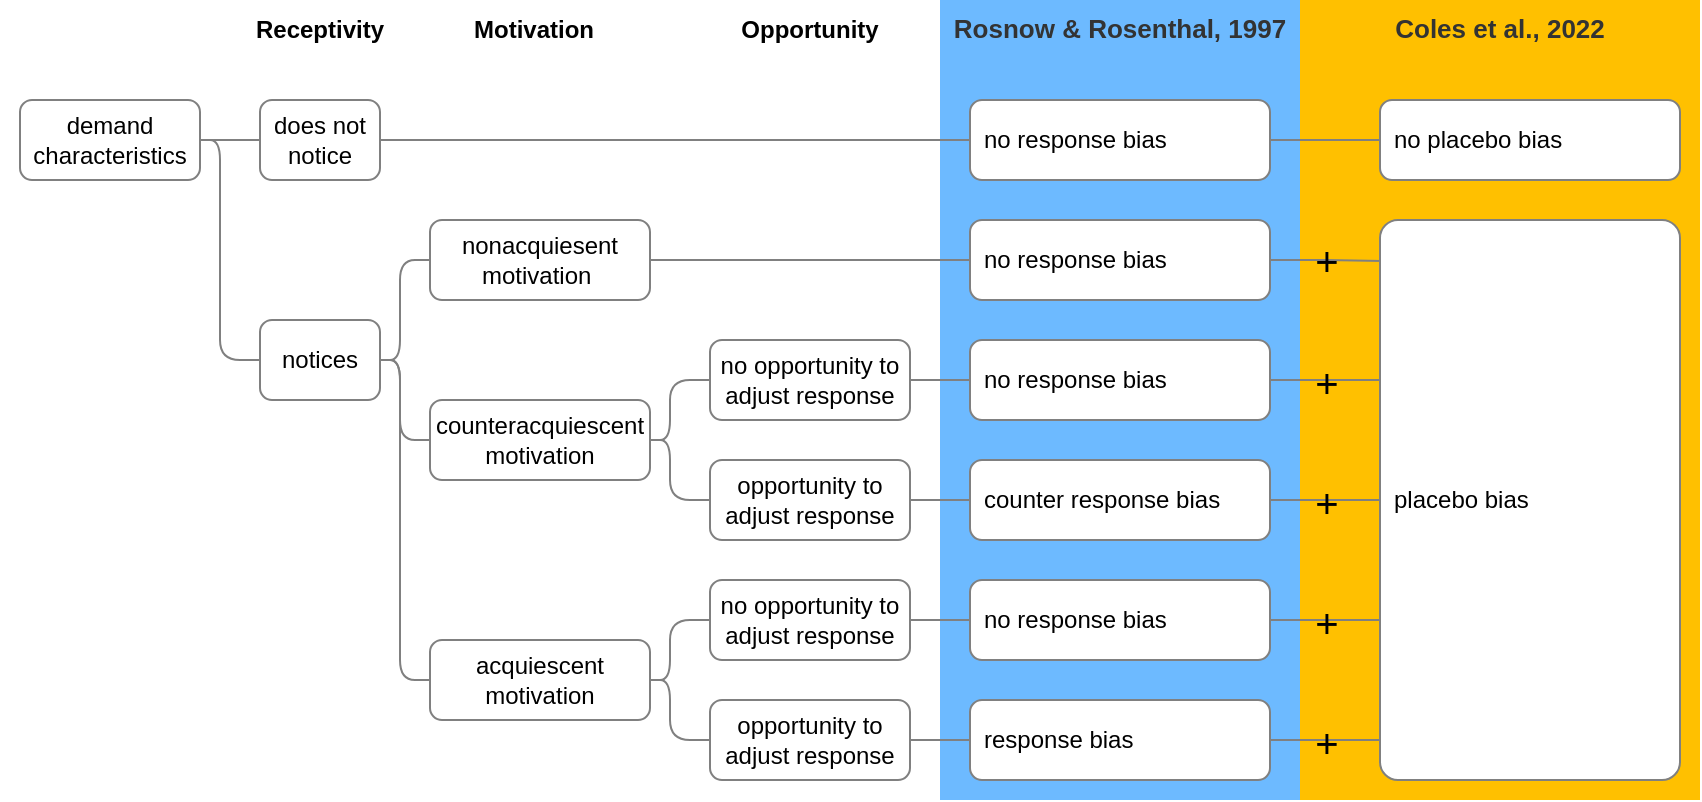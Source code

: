 <mxfile version="20.2.3" type="device" pages="14"><diagram id="DNe0SppUmusax-g6Ee-B" name="FRAMEWORK"><mxGraphModel dx="1422" dy="977" grid="1" gridSize="10" guides="1" tooltips="1" connect="1" arrows="1" fold="1" page="1" pageScale="1" pageWidth="850" pageHeight="1100" math="0" shadow="0"><root><mxCell id="0"/><mxCell id="1" parent="0"/><mxCell id="jInbZDlRosSZ16mdzYLs-15" value="" style="rounded=0;whiteSpace=wrap;html=1;fillColor=none;fontColor=#333333;strokeColor=none;verticalAlign=top;" parent="1" vertex="1"><mxGeometry y="230" width="470" height="400" as="geometry"/></mxCell><mxCell id="jInbZDlRosSZ16mdzYLs-2" value="&lt;b&gt;&lt;font style=&quot;font-size: 13px&quot;&gt;Coles et al., 2022&lt;/font&gt;&lt;/b&gt;" style="rounded=0;whiteSpace=wrap;html=1;fillColor=#FFC000;fontColor=#333333;strokeColor=none;verticalAlign=top;" parent="1" vertex="1"><mxGeometry x="650" y="230" width="200" height="400" as="geometry"/></mxCell><mxCell id="jInbZDlRosSZ16mdzYLs-1" value="&lt;b&gt;&lt;font style=&quot;font-size: 13px&quot;&gt;Rosnow &amp;amp; Rosenthal, 1997&lt;/font&gt;&lt;/b&gt;" style="rounded=0;whiteSpace=wrap;html=1;fillColor=#6DBAFF;fontColor=#333333;strokeColor=none;verticalAlign=top;" parent="1" vertex="1"><mxGeometry x="470" y="230" width="180" height="400" as="geometry"/></mxCell><mxCell id="4S_0m8q0hm0TeuJPlOMZ-1" style="edgeStyle=orthogonalEdgeStyle;rounded=1;orthogonalLoop=1;jettySize=auto;html=1;exitX=1;exitY=0.5;exitDx=0;exitDy=0;entryX=0;entryY=0.5;entryDx=0;entryDy=0;endArrow=none;endFill=0;strokeColor=#808080;" parent="1" source="G-4hFSFaonxnBTzhCsLc-1" target="G-4hFSFaonxnBTzhCsLc-12" edge="1"><mxGeometry relative="1" as="geometry"/></mxCell><mxCell id="jInbZDlRosSZ16mdzYLs-17" style="edgeStyle=orthogonalEdgeStyle;rounded=1;orthogonalLoop=1;jettySize=auto;html=1;exitX=1;exitY=0.5;exitDx=0;exitDy=0;entryX=0;entryY=0.5;entryDx=0;entryDy=0;labelBackgroundColor=none;fontSize=20;fontColor=default;endArrow=none;endFill=0;strokeColor=#808080;" parent="1" source="G-4hFSFaonxnBTzhCsLc-1" target="4S_0m8q0hm0TeuJPlOMZ-3" edge="1"><mxGeometry relative="1" as="geometry"><Array as="points"><mxPoint x="110" y="300"/><mxPoint x="110" y="410"/></Array></mxGeometry></mxCell><mxCell id="G-4hFSFaonxnBTzhCsLc-1" value="demand characteristics" style="rounded=1;whiteSpace=wrap;html=1;strokeColor=#808080;" parent="1" vertex="1"><mxGeometry x="10" y="280" width="90" height="40" as="geometry"/></mxCell><mxCell id="4S_0m8q0hm0TeuJPlOMZ-55" style="edgeStyle=orthogonalEdgeStyle;rounded=1;orthogonalLoop=1;jettySize=auto;html=1;exitX=1;exitY=0.5;exitDx=0;exitDy=0;fontColor=none;endArrow=none;endFill=0;strokeColor=#808080;" parent="1" source="G-4hFSFaonxnBTzhCsLc-12" target="4S_0m8q0hm0TeuJPlOMZ-53" edge="1"><mxGeometry relative="1" as="geometry"/></mxCell><mxCell id="G-4hFSFaonxnBTzhCsLc-12" value="does not notice" style="rounded=1;whiteSpace=wrap;html=1;strokeColor=#808080;" parent="1" vertex="1"><mxGeometry x="130" y="280" width="60" height="40" as="geometry"/></mxCell><mxCell id="CXdx8EJuf7g8ryUOFk0b-1" style="edgeStyle=orthogonalEdgeStyle;rounded=1;orthogonalLoop=1;jettySize=auto;html=1;exitX=1;exitY=0.5;exitDx=0;exitDy=0;entryX=0;entryY=0.5;entryDx=0;entryDy=0;endArrow=none;endFill=0;strokeColor=#808080;" parent="1" source="4S_0m8q0hm0TeuJPlOMZ-3" target="4S_0m8q0hm0TeuJPlOMZ-5" edge="1"><mxGeometry relative="1" as="geometry"><Array as="points"><mxPoint x="200" y="410"/><mxPoint x="200" y="360"/></Array></mxGeometry></mxCell><mxCell id="CXdx8EJuf7g8ryUOFk0b-2" style="edgeStyle=orthogonalEdgeStyle;rounded=1;orthogonalLoop=1;jettySize=auto;html=1;exitX=1;exitY=0.5;exitDx=0;exitDy=0;entryX=0;entryY=0.5;entryDx=0;entryDy=0;endArrow=none;endFill=0;strokeColor=#808080;" parent="1" source="4S_0m8q0hm0TeuJPlOMZ-3" target="4S_0m8q0hm0TeuJPlOMZ-12" edge="1"><mxGeometry relative="1" as="geometry"><Array as="points"><mxPoint x="200" y="410"/><mxPoint x="200" y="450"/></Array></mxGeometry></mxCell><mxCell id="CXdx8EJuf7g8ryUOFk0b-3" style="edgeStyle=orthogonalEdgeStyle;rounded=1;orthogonalLoop=1;jettySize=auto;html=1;exitX=1;exitY=0.5;exitDx=0;exitDy=0;entryX=0;entryY=0.5;entryDx=0;entryDy=0;endArrow=none;endFill=0;strokeColor=#808080;" parent="1" source="4S_0m8q0hm0TeuJPlOMZ-3" target="4S_0m8q0hm0TeuJPlOMZ-27" edge="1"><mxGeometry relative="1" as="geometry"><Array as="points"><mxPoint x="200" y="410"/><mxPoint x="200" y="570"/></Array></mxGeometry></mxCell><mxCell id="4S_0m8q0hm0TeuJPlOMZ-3" value="notices" style="rounded=1;whiteSpace=wrap;html=1;strokeColor=#808080;" parent="1" vertex="1"><mxGeometry x="130" y="390" width="60" height="40" as="geometry"/></mxCell><mxCell id="4S_0m8q0hm0TeuJPlOMZ-44" style="edgeStyle=orthogonalEdgeStyle;rounded=1;orthogonalLoop=1;jettySize=auto;html=1;exitX=1;exitY=0.5;exitDx=0;exitDy=0;entryX=0;entryY=0.5;entryDx=0;entryDy=0;fontColor=none;endArrow=none;endFill=0;strokeColor=#808080;" parent="1" source="4S_0m8q0hm0TeuJPlOMZ-5" target="4S_0m8q0hm0TeuJPlOMZ-38" edge="1"><mxGeometry relative="1" as="geometry"/></mxCell><mxCell id="4S_0m8q0hm0TeuJPlOMZ-5" value="nonacquiesent motivation&amp;nbsp;" style="rounded=1;whiteSpace=wrap;html=1;strokeColor=#808080;" parent="1" vertex="1"><mxGeometry x="215" y="340" width="110" height="40" as="geometry"/></mxCell><mxCell id="CXdx8EJuf7g8ryUOFk0b-6" style="edgeStyle=orthogonalEdgeStyle;rounded=1;orthogonalLoop=1;jettySize=auto;html=1;exitX=1;exitY=0.5;exitDx=0;exitDy=0;entryX=0;entryY=0.5;entryDx=0;entryDy=0;endArrow=none;endFill=0;strokeColor=#808080;" parent="1" source="4S_0m8q0hm0TeuJPlOMZ-12" target="4S_0m8q0hm0TeuJPlOMZ-21" edge="1"><mxGeometry relative="1" as="geometry"><Array as="points"><mxPoint x="335" y="450"/><mxPoint x="335" y="420"/></Array></mxGeometry></mxCell><mxCell id="CXdx8EJuf7g8ryUOFk0b-7" style="edgeStyle=orthogonalEdgeStyle;rounded=1;orthogonalLoop=1;jettySize=auto;html=1;exitX=1;exitY=0.5;exitDx=0;exitDy=0;entryX=0;entryY=0.5;entryDx=0;entryDy=0;endArrow=none;endFill=0;strokeColor=#808080;" parent="1" source="4S_0m8q0hm0TeuJPlOMZ-12" target="4S_0m8q0hm0TeuJPlOMZ-22" edge="1"><mxGeometry relative="1" as="geometry"><Array as="points"><mxPoint x="335" y="450"/><mxPoint x="335" y="480"/></Array></mxGeometry></mxCell><mxCell id="4S_0m8q0hm0TeuJPlOMZ-12" value="counteracquiescent motivation" style="rounded=1;whiteSpace=wrap;html=1;strokeColor=#808080;" parent="1" vertex="1"><mxGeometry x="215" y="430" width="110" height="40" as="geometry"/></mxCell><mxCell id="tML-iSDxsL6dxc-B_WLu-1" style="edgeStyle=orthogonalEdgeStyle;rounded=1;orthogonalLoop=1;jettySize=auto;html=1;exitX=1;exitY=0.5;exitDx=0;exitDy=0;entryX=0;entryY=0.5;entryDx=0;entryDy=0;endArrow=none;endFill=0;strokeColor=#808080;" parent="1" source="4S_0m8q0hm0TeuJPlOMZ-21" target="4S_0m8q0hm0TeuJPlOMZ-45" edge="1"><mxGeometry relative="1" as="geometry"/></mxCell><mxCell id="4S_0m8q0hm0TeuJPlOMZ-21" value="no opportunity to adjust response" style="rounded=1;whiteSpace=wrap;html=1;strokeColor=#808080;" parent="1" vertex="1"><mxGeometry x="355" y="400" width="100" height="40" as="geometry"/></mxCell><mxCell id="4S_0m8q0hm0TeuJPlOMZ-48" style="edgeStyle=orthogonalEdgeStyle;rounded=1;orthogonalLoop=1;jettySize=auto;html=1;exitX=1;exitY=0.5;exitDx=0;exitDy=0;entryX=0;entryY=0.5;entryDx=0;entryDy=0;fontColor=none;endArrow=none;endFill=0;strokeColor=#808080;" parent="1" source="4S_0m8q0hm0TeuJPlOMZ-22" target="4S_0m8q0hm0TeuJPlOMZ-47" edge="1"><mxGeometry relative="1" as="geometry"/></mxCell><mxCell id="4S_0m8q0hm0TeuJPlOMZ-22" value="opportunity to adjust response" style="rounded=1;whiteSpace=wrap;html=1;strokeColor=#808080;" parent="1" vertex="1"><mxGeometry x="355" y="460" width="100" height="40" as="geometry"/></mxCell><mxCell id="CXdx8EJuf7g8ryUOFk0b-12" style="edgeStyle=orthogonalEdgeStyle;rounded=1;orthogonalLoop=1;jettySize=auto;html=1;exitX=1;exitY=0.5;exitDx=0;exitDy=0;entryX=0;entryY=0.5;entryDx=0;entryDy=0;endArrow=none;endFill=0;strokeColor=#808080;" parent="1" source="4S_0m8q0hm0TeuJPlOMZ-27" target="CXdx8EJuf7g8ryUOFk0b-10" edge="1"><mxGeometry relative="1" as="geometry"><Array as="points"><mxPoint x="335" y="570"/><mxPoint x="335" y="540"/></Array></mxGeometry></mxCell><mxCell id="CXdx8EJuf7g8ryUOFk0b-13" style="edgeStyle=orthogonalEdgeStyle;rounded=1;orthogonalLoop=1;jettySize=auto;html=1;exitX=1;exitY=0.5;exitDx=0;exitDy=0;entryX=0;entryY=0.5;entryDx=0;entryDy=0;endArrow=none;endFill=0;strokeColor=#808080;" parent="1" source="4S_0m8q0hm0TeuJPlOMZ-27" target="CXdx8EJuf7g8ryUOFk0b-11" edge="1"><mxGeometry relative="1" as="geometry"><Array as="points"><mxPoint x="335" y="570"/><mxPoint x="335" y="600"/></Array></mxGeometry></mxCell><mxCell id="4S_0m8q0hm0TeuJPlOMZ-27" value="acquiescent motivation" style="rounded=1;whiteSpace=wrap;html=1;strokeColor=#808080;" parent="1" vertex="1"><mxGeometry x="215" y="550" width="110" height="40" as="geometry"/></mxCell><mxCell id="jInbZDlRosSZ16mdzYLs-10" value="+" style="edgeStyle=orthogonalEdgeStyle;rounded=0;orthogonalLoop=1;jettySize=auto;html=1;exitX=1;exitY=0.5;exitDx=0;exitDy=0;entryX=0.009;entryY=0.073;entryDx=0;entryDy=0;fontSize=20;endArrow=none;endFill=0;labelBackgroundColor=none;fontStyle=0;strokeColor=#808080;entryPerimeter=0;" parent="1" source="4S_0m8q0hm0TeuJPlOMZ-38" target="jInbZDlRosSZ16mdzYLs-3" edge="1"><mxGeometry relative="1" as="geometry"/></mxCell><mxCell id="4S_0m8q0hm0TeuJPlOMZ-38" value="&lt;span&gt;no response bias&lt;/span&gt;" style="rounded=1;whiteSpace=wrap;html=1;fontColor=#000000;spacingLeft=5;align=left;strokeColor=#808080;" parent="1" vertex="1"><mxGeometry x="485" y="340" width="150" height="40" as="geometry"/></mxCell><mxCell id="jInbZDlRosSZ16mdzYLs-11" value="&lt;span style=&quot;font-size: 20px;&quot;&gt;+&lt;/span&gt;" style="edgeStyle=orthogonalEdgeStyle;rounded=0;orthogonalLoop=1;jettySize=auto;html=1;exitX=1;exitY=0.5;exitDx=0;exitDy=0;entryX=0;entryY=0.5;entryDx=0;entryDy=0;fontSize=20;endArrow=none;endFill=0;labelBackgroundColor=none;strokeColor=#808080;fontStyle=0" parent="1" source="4S_0m8q0hm0TeuJPlOMZ-45" edge="1"><mxGeometry relative="1" as="geometry"><mxPoint x="690" y="420" as="targetPoint"/></mxGeometry></mxCell><mxCell id="4S_0m8q0hm0TeuJPlOMZ-45" value="&lt;font&gt;no response bias&lt;/font&gt;" style="rounded=1;whiteSpace=wrap;html=1;fontColor=#000000;align=left;spacingLeft=5;strokeColor=#808080;" parent="1" vertex="1"><mxGeometry x="485" y="400" width="150" height="40" as="geometry"/></mxCell><mxCell id="jInbZDlRosSZ16mdzYLs-12" value="+" style="edgeStyle=orthogonalEdgeStyle;rounded=0;orthogonalLoop=1;jettySize=auto;html=1;exitX=1;exitY=0.5;exitDx=0;exitDy=0;fontSize=20;endArrow=none;endFill=0;strokeColor=#808080;fontStyle=0;labelBackgroundColor=none;" parent="1" source="4S_0m8q0hm0TeuJPlOMZ-47" edge="1"><mxGeometry relative="1" as="geometry"><mxPoint x="690" y="480" as="targetPoint"/></mxGeometry></mxCell><mxCell id="4S_0m8q0hm0TeuJPlOMZ-47" value="&lt;font&gt;counter response bias&lt;/font&gt;" style="rounded=1;whiteSpace=wrap;html=1;fontColor=#000000;align=left;spacingLeft=5;strokeColor=#808080;" parent="1" vertex="1"><mxGeometry x="485" y="460" width="150" height="40" as="geometry"/></mxCell><mxCell id="jInbZDlRosSZ16mdzYLs-9" value="" style="edgeStyle=orthogonalEdgeStyle;rounded=0;orthogonalLoop=1;jettySize=auto;html=1;exitX=1;exitY=0.5;exitDx=0;exitDy=0;fontSize=20;endArrow=none;endFill=0;labelBackgroundColor=none;fontStyle=0;strokeColor=#808080;fontColor=default;" parent="1" source="4S_0m8q0hm0TeuJPlOMZ-53" target="jInbZDlRosSZ16mdzYLs-6" edge="1"><mxGeometry relative="1" as="geometry"/></mxCell><mxCell id="4S_0m8q0hm0TeuJPlOMZ-53" value="no response bias" style="rounded=1;whiteSpace=wrap;html=1;fontColor=#000000;align=left;spacingLeft=5;strokeColor=#808080;" parent="1" vertex="1"><mxGeometry x="485" y="280" width="150" height="40" as="geometry"/></mxCell><mxCell id="tML-iSDxsL6dxc-B_WLu-5" style="edgeStyle=orthogonalEdgeStyle;rounded=1;orthogonalLoop=1;jettySize=auto;html=1;exitX=1;exitY=0.5;exitDx=0;exitDy=0;entryX=0;entryY=0.5;entryDx=0;entryDy=0;endArrow=none;endFill=0;strokeColor=#808080;" parent="1" source="CXdx8EJuf7g8ryUOFk0b-10" target="tML-iSDxsL6dxc-B_WLu-2" edge="1"><mxGeometry relative="1" as="geometry"/></mxCell><mxCell id="CXdx8EJuf7g8ryUOFk0b-10" value="no opportunity to adjust response" style="rounded=1;whiteSpace=wrap;html=1;strokeColor=#808080;" parent="1" vertex="1"><mxGeometry x="355" y="520" width="100" height="40" as="geometry"/></mxCell><mxCell id="tML-iSDxsL6dxc-B_WLu-6" style="edgeStyle=orthogonalEdgeStyle;rounded=1;orthogonalLoop=1;jettySize=auto;html=1;exitX=1;exitY=0.5;exitDx=0;exitDy=0;entryX=0;entryY=0.5;entryDx=0;entryDy=0;endArrow=none;endFill=0;strokeColor=#808080;" parent="1" source="CXdx8EJuf7g8ryUOFk0b-11" target="tML-iSDxsL6dxc-B_WLu-3" edge="1"><mxGeometry relative="1" as="geometry"/></mxCell><mxCell id="CXdx8EJuf7g8ryUOFk0b-11" value="opportunity to adjust response" style="rounded=1;whiteSpace=wrap;html=1;strokeColor=#808080;" parent="1" vertex="1"><mxGeometry x="355" y="580" width="100" height="40" as="geometry"/></mxCell><mxCell id="jInbZDlRosSZ16mdzYLs-13" value="&lt;span&gt;&lt;font style=&quot;font-size: 20px&quot;&gt;+&lt;/font&gt;&lt;/span&gt;" style="edgeStyle=orthogonalEdgeStyle;rounded=0;orthogonalLoop=1;jettySize=auto;html=1;exitX=1;exitY=0.5;exitDx=0;exitDy=0;entryX=0;entryY=0.5;entryDx=0;entryDy=0;fontSize=13;endArrow=none;endFill=0;strokeColor=#808080;labelBackgroundColor=none;fontStyle=0" parent="1" source="tML-iSDxsL6dxc-B_WLu-2" edge="1"><mxGeometry relative="1" as="geometry"><mxPoint x="690" y="540" as="targetPoint"/></mxGeometry></mxCell><mxCell id="tML-iSDxsL6dxc-B_WLu-2" value="&lt;font&gt;no response bias&lt;/font&gt;" style="rounded=1;whiteSpace=wrap;html=1;fontColor=#000000;align=left;spacingLeft=5;strokeColor=#808080;" parent="1" vertex="1"><mxGeometry x="485" y="520" width="150" height="40" as="geometry"/></mxCell><mxCell id="jInbZDlRosSZ16mdzYLs-14" value="&lt;span&gt;&lt;font style=&quot;font-size: 20px&quot;&gt;+&lt;/font&gt;&lt;/span&gt;" style="edgeStyle=orthogonalEdgeStyle;rounded=0;orthogonalLoop=1;jettySize=auto;html=1;exitX=1;exitY=0.5;exitDx=0;exitDy=0;entryX=0;entryY=0.5;entryDx=0;entryDy=0;fontSize=13;endArrow=none;endFill=0;strokeColor=#808080;labelBackgroundColor=none;fontStyle=0" parent="1" source="tML-iSDxsL6dxc-B_WLu-3" edge="1"><mxGeometry relative="1" as="geometry"><mxPoint x="690" y="600" as="targetPoint"/></mxGeometry></mxCell><mxCell id="tML-iSDxsL6dxc-B_WLu-3" value="&lt;font&gt;response bias&lt;/font&gt;" style="rounded=1;whiteSpace=wrap;html=1;fontColor=#000000;align=left;spacingLeft=5;strokeColor=#808080;" parent="1" vertex="1"><mxGeometry x="485" y="580" width="150" height="40" as="geometry"/></mxCell><mxCell id="jInbZDlRosSZ16mdzYLs-3" value="&lt;font&gt;placebo bias&lt;br&gt;&lt;/font&gt;" style="rounded=1;whiteSpace=wrap;html=1;fontColor=#000000;spacingLeft=5;align=left;strokeColor=#808080;arcSize=6;" parent="1" vertex="1"><mxGeometry x="690" y="340" width="150" height="280" as="geometry"/></mxCell><mxCell id="jInbZDlRosSZ16mdzYLs-6" value="no placebo bias" style="rounded=1;whiteSpace=wrap;html=1;fontColor=#000000;align=left;spacingLeft=5;strokeColor=#808080;" parent="1" vertex="1"><mxGeometry x="690" y="280" width="150" height="40" as="geometry"/></mxCell><mxCell id="FQxURwgIoBLufayAoXDt-1" value="&lt;b&gt;Receptivity&lt;/b&gt;" style="text;html=1;strokeColor=none;fillColor=none;align=center;verticalAlign=middle;whiteSpace=wrap;rounded=0;" parent="1" vertex="1"><mxGeometry x="130" y="230" width="60" height="30" as="geometry"/></mxCell><mxCell id="FQxURwgIoBLufayAoXDt-2" value="&lt;b&gt;Motivation&lt;/b&gt;" style="text;html=1;strokeColor=none;fillColor=none;align=center;verticalAlign=middle;whiteSpace=wrap;rounded=0;" parent="1" vertex="1"><mxGeometry x="207" y="230" width="120" height="30" as="geometry"/></mxCell><mxCell id="FQxURwgIoBLufayAoXDt-3" value="&lt;b&gt;Opportunity&lt;/b&gt;" style="text;html=1;strokeColor=none;fillColor=none;align=center;verticalAlign=middle;whiteSpace=wrap;rounded=0;" parent="1" vertex="1"><mxGeometry x="345" y="230" width="120" height="30" as="geometry"/></mxCell></root></mxGraphModel></diagram><diagram id="qTOfXXebNKhcZJTMI-2L" name="VIGS"><mxGraphModel dx="1422" dy="977" grid="1" gridSize="10" guides="1" tooltips="1" connect="1" arrows="1" fold="1" page="1" pageScale="1" pageWidth="850" pageHeight="1100" math="0" shadow="0"><root><mxCell id="0"/><mxCell id="1" parent="0"/><mxCell id="togNZlc-GfmDn3sjw54o-4" value="&lt;p class=&quot;MsoNormal&quot;&gt;Imagine that you are a university student completing an in-person study as a volunteer or for course credit.&lt;/p&gt;&lt;p class=&quot;MsoNormal&quot;&gt;The researcher informs you that they are interested in the &lt;u&gt;beneficial effects&lt;/u&gt; of listening to Mozart on test-taking capabilities.&lt;/p&gt;&lt;p class=&quot;MsoNormal&quot;&gt;While Mozart music is played, you are then asked to complete a &lt;u&gt;test measuring spatial reasoning&lt;/u&gt;, wherein you see unfolding shapes and guess the corresponding folded pattern.&lt;/p&gt;" style="text;whiteSpace=wrap;html=1;spacingLeft=10;spacingRight=10;spacing=0;strokeColor=#333333;verticalAlign=top;horizontal=1;spacingTop=0;" parent="1" vertex="1"><mxGeometry x="120" y="240" width="320" height="180" as="geometry"/></mxCell><mxCell id="togNZlc-GfmDn3sjw54o-8" value="Spatial reasoning" style="text;whiteSpace=wrap;html=1;fillColor=#B3B3B3;fontColor=#000000;strokeColor=#333333;spacingLeft=5;spacingRight=2;spacing=5;align=center;rotation=-90;fontStyle=1;verticalAlign=middle;" parent="1" vertex="1"><mxGeometry x="10" y="310" width="180" height="40" as="geometry"/></mxCell><mxCell id="togNZlc-GfmDn3sjw54o-9" value="Nil-hypothesis" style="text;whiteSpace=wrap;html=1;fillColor=#B3B3B3;fontColor=#000000;strokeColor=#333333;spacingLeft=5;spacingRight=2;spacing=5;align=center;fontStyle=1;verticalAlign=middle;" parent="1" vertex="1"><mxGeometry x="440" y="200" width="320" height="40" as="geometry"/></mxCell><mxCell id="togNZlc-GfmDn3sjw54o-11" value="Verbal reasoning" style="text;whiteSpace=wrap;html=1;fillColor=#B3B3B3;fontColor=#000000;strokeColor=#333333;spacingLeft=5;spacingRight=2;spacing=5;align=center;rotation=-90;fontStyle=1;verticalAlign=middle;" parent="1" vertex="1"><mxGeometry x="10" y="490" width="180" height="40" as="geometry"/></mxCell><mxCell id="togNZlc-GfmDn3sjw54o-12" value="Positive-hypothesis" style="text;whiteSpace=wrap;html=1;fillColor=#B3B3B3;strokeColor=#333333;spacingLeft=5;spacingRight=2;spacing=5;align=center;fontColor=#000000;fontStyle=1;verticalAlign=middle;" parent="1" vertex="1"><mxGeometry x="120" y="200" width="320" height="40" as="geometry"/></mxCell><mxCell id="qQzRwTgc-2wNW-w4pr7i-1" value="Demand characteristics condition" style="text;whiteSpace=wrap;html=1;fillColor=none;strokeColor=none;spacingLeft=5;spacingRight=2;spacing=5;align=center;fontColor=#000000;fontStyle=1;verticalAlign=middle;fontSize=14;" parent="1" vertex="1"><mxGeometry x="120" y="150" width="640" height="50" as="geometry"/></mxCell><mxCell id="qQzRwTgc-2wNW-w4pr7i-2" value="Dependent variable" style="text;whiteSpace=wrap;html=1;fillColor=none;strokeColor=none;spacingLeft=5;spacingRight=2;spacing=5;align=center;fontColor=#000000;fontStyle=1;verticalAlign=middle;fontSize=14;rotation=-90;" parent="1" vertex="1"><mxGeometry x="-124" y="395" width="356" height="50" as="geometry"/></mxCell><mxCell id="xknOf4DFUVSlECOTqUYs-1" value="&lt;p class=&quot;MsoNormal&quot;&gt;Imagine that you are a university student completing an in-person study as a volunteer or for course credit.&lt;/p&gt;&lt;p class=&quot;MsoNormal&quot;&gt;The researcher informs you that they are interested in the &lt;u&gt;deleterious effects&lt;/u&gt; of listening to Mozart on test-taking capabilities.&lt;/p&gt;&lt;p class=&quot;MsoNormal&quot;&gt;While Mozart music is played, you are then asked to complete a &lt;u&gt;test measuring spatial reasoning&lt;/u&gt;, wherein you see unfolding shapes and guess the corresponding folded pattern.&lt;/p&gt;" style="text;whiteSpace=wrap;html=1;spacingLeft=10;spacingRight=10;spacing=0;strokeColor=#333333;verticalAlign=top;horizontal=1;spacingTop=0;" vertex="1" parent="1"><mxGeometry x="440" y="240" width="320" height="180" as="geometry"/></mxCell><mxCell id="xknOf4DFUVSlECOTqUYs-2" value="&lt;p class=&quot;MsoNormal&quot;&gt;Imagine that you are a university student completing an in-person study as a volunteer or for course credit.&lt;/p&gt;&lt;p class=&quot;MsoNormal&quot;&gt;The researcher informs you that they are interested in the &lt;u&gt;beneficial effects&lt;/u&gt; of listening to Mozart on test-taking capabilities.&lt;/p&gt;&lt;p class=&quot;MsoNormal&quot;&gt;While Mozart music is played, you are then asked to complete a &lt;u&gt;test measuring verbal reasoning&lt;/u&gt;, wherein you are asked to fill in the first and last word of example sentences.&lt;/p&gt;" style="text;whiteSpace=wrap;html=1;spacingLeft=10;spacingRight=10;spacing=0;strokeColor=#333333;verticalAlign=top;horizontal=1;spacingTop=0;" vertex="1" parent="1"><mxGeometry x="120" y="420" width="320" height="180" as="geometry"/></mxCell><mxCell id="xknOf4DFUVSlECOTqUYs-3" value="&lt;p class=&quot;MsoNormal&quot;&gt;Imagine that you are a university student completing an in-person study as a volunteer or for course credit.&lt;/p&gt;&lt;p class=&quot;MsoNormal&quot;&gt;The researcher informs you that they are interested in the &lt;u&gt;deleterious effects&lt;/u&gt; of listening to Mozart on test-taking capabilities.&lt;/p&gt;&lt;p class=&quot;MsoNormal&quot;&gt;While Mozart music is played, you are then asked to complete a &lt;u&gt;test measuring verbal reasoning&lt;/u&gt;, wherein you are asked to fill in the first and last word of example sentences.&lt;/p&gt;" style="text;whiteSpace=wrap;html=1;spacingLeft=10;spacingRight=10;spacing=0;strokeColor=#333333;verticalAlign=top;horizontal=1;spacingTop=0;" vertex="1" parent="1"><mxGeometry x="440" y="420" width="320" height="180" as="geometry"/></mxCell></root></mxGraphModel></diagram><diagram name="MODS" id="ueR0owkC2Ir0doiskBni"><mxGraphModel dx="677" dy="465" grid="1" gridSize="10" guides="1" tooltips="1" connect="1" arrows="1" fold="1" page="1" pageScale="1" pageWidth="850" pageHeight="1100" math="0" shadow="0"><root><mxCell id="V_8Qq8RZZ0c48j0kGkGb-0"/><mxCell id="V_8Qq8RZZ0c48j0kGkGb-1" parent="V_8Qq8RZZ0c48j0kGkGb-0"/><mxCell id="rzB6C8EH04PqC8TSvOPb-165" value="" style="endArrow=none;html=1;rounded=0;fillColor=#f5f5f5;strokeColor=#666666;dashed=1;dashPattern=1 4;" parent="V_8Qq8RZZ0c48j0kGkGb-1" edge="1"><mxGeometry width="50" height="50" relative="1" as="geometry"><mxPoint x="190" y="479.58" as="sourcePoint"/><mxPoint x="310" y="479.58" as="targetPoint"/></mxGeometry></mxCell><mxCell id="V_8Qq8RZZ0c48j0kGkGb-2" value="" style="endArrow=none;html=1;rounded=0;fillColor=#f5f5f5;strokeColor=#666666;dashed=1;dashPattern=1 4;" parent="V_8Qq8RZZ0c48j0kGkGb-1" edge="1"><mxGeometry width="50" height="50" relative="1" as="geometry"><mxPoint x="350" y="221" as="sourcePoint"/><mxPoint x="470" y="221" as="targetPoint"/></mxGeometry></mxCell><mxCell id="V_8Qq8RZZ0c48j0kGkGb-7" value="&lt;font style=&quot;font-size: 5px&quot;&gt;m&lt;sub&gt;p&lt;/sub&gt; = 4&lt;/font&gt;" style="rounded=0;whiteSpace=wrap;html=1;fontSize=9;fillColor=#f5f5f5;strokeColor=#666666;fontColor=#333333;" parent="V_8Qq8RZZ0c48j0kGkGb-1" vertex="1"><mxGeometry x="50" y="172" width="20" height="50" as="geometry"/></mxCell><mxCell id="V_8Qq8RZZ0c48j0kGkGb-8" value="&lt;font style=&quot;font-size: 5px&quot;&gt;m&lt;sub&gt;n&lt;/sub&gt; = 4&lt;/font&gt;" style="rounded=0;whiteSpace=wrap;html=1;fontSize=5;fillColor=#f5f5f5;strokeColor=#666666;fontColor=#333333;" parent="V_8Qq8RZZ0c48j0kGkGb-1" vertex="1"><mxGeometry x="130" y="222" width="20" height="30" as="geometry"/></mxCell><mxCell id="V_8Qq8RZZ0c48j0kGkGb-9" value="" style="endArrow=none;html=1;rounded=0;fillColor=#f5f5f5;strokeColor=#666666;dashed=1;dashPattern=1 4;" parent="V_8Qq8RZZ0c48j0kGkGb-1" edge="1"><mxGeometry width="50" height="50" relative="1" as="geometry"><mxPoint x="40" y="222" as="sourcePoint"/><mxPoint x="160" y="222" as="targetPoint"/></mxGeometry></mxCell><mxCell id="V_8Qq8RZZ0c48j0kGkGb-10" value="Motivation ratings invariant &lt;br&gt;across conditions" style="text;html=1;strokeColor=#666666;fillColor=#f5f5f5;align=center;verticalAlign=middle;whiteSpace=wrap;rounded=0;fontSize=6;fontColor=#333333;" parent="V_8Qq8RZZ0c48j0kGkGb-1" vertex="1"><mxGeometry x="40" y="112" width="120" height="20" as="geometry"/></mxCell><mxCell id="V_8Qq8RZZ0c48j0kGkGb-12" value="" style="endArrow=none;html=1;rounded=0;fontSize=9;fillColor=#f5f5f5;strokeColor=#4D4D4D;fontColor=#B3B3B3;" parent="V_8Qq8RZZ0c48j0kGkGb-1" edge="1"><mxGeometry width="50" height="50" relative="1" as="geometry"><mxPoint x="60" y="232" as="sourcePoint"/><mxPoint x="100" y="232" as="targetPoint"/><Array as="points"><mxPoint x="60" y="242"/><mxPoint x="100" y="242"/></Array></mxGeometry></mxCell><mxCell id="V_8Qq8RZZ0c48j0kGkGb-13" value="d = 4&lt;br&gt;Σm&amp;nbsp;= 4" style="edgeLabel;html=1;align=center;verticalAlign=middle;resizable=0;points=[];fontSize=6;fontColor=#4D4D4D;" parent="V_8Qq8RZZ0c48j0kGkGb-12" connectable="0" vertex="1"><mxGeometry x="0.176" y="2" relative="1" as="geometry"><mxPoint x="-5" y="2" as="offset"/></mxGeometry></mxCell><mxCell id="V_8Qq8RZZ0c48j0kGkGb-14" value="" style="endArrow=none;html=1;rounded=0;fontSize=9;fillColor=#f5f5f5;strokeColor=#4D4D4D;entryX=0.5;entryY=1;entryDx=0;entryDy=0;fontColor=#B3B3B3;" parent="V_8Qq8RZZ0c48j0kGkGb-1" edge="1"><mxGeometry width="50" height="50" relative="1" as="geometry"><mxPoint x="100" y="262" as="sourcePoint"/><mxPoint x="140" y="262" as="targetPoint"/><Array as="points"><mxPoint x="100" y="272"/><mxPoint x="140" y="272"/></Array></mxGeometry></mxCell><mxCell id="V_8Qq8RZZ0c48j0kGkGb-15" value="d = 4&lt;br&gt;Σm&amp;nbsp;= 4" style="edgeLabel;html=1;align=center;verticalAlign=middle;resizable=0;points=[];fontSize=6;fontColor=#4D4D4D;" parent="V_8Qq8RZZ0c48j0kGkGb-14" connectable="0" vertex="1"><mxGeometry x="0.176" y="2" relative="1" as="geometry"><mxPoint x="-5" y="2" as="offset"/></mxGeometry></mxCell><mxCell id="V_8Qq8RZZ0c48j0kGkGb-16" value="" style="endArrow=none;html=1;rounded=0;fontSize=9;fillColor=#f5f5f5;strokeColor=#4D4D4D;fontColor=#B3B3B3;" parent="V_8Qq8RZZ0c48j0kGkGb-1" edge="1"><mxGeometry width="50" height="50" relative="1" as="geometry"><mxPoint x="60" y="162" as="sourcePoint"/><mxPoint x="140" y="162" as="targetPoint"/><Array as="points"><mxPoint x="60" y="152"/><mxPoint x="140" y="152"/></Array></mxGeometry></mxCell><mxCell id="V_8Qq8RZZ0c48j0kGkGb-17" value="d = 8&lt;br&gt;Σm&amp;nbsp;= 8" style="edgeLabel;html=1;align=center;verticalAlign=middle;resizable=0;points=[];fontSize=6;fontColor=#4D4D4D;" parent="V_8Qq8RZZ0c48j0kGkGb-16" connectable="0" vertex="1"><mxGeometry x="0.176" y="2" relative="1" as="geometry"><mxPoint x="-9" y="2" as="offset"/></mxGeometry></mxCell><mxCell id="V_8Qq8RZZ0c48j0kGkGb-18" value="mood" style="text;html=1;align=center;verticalAlign=middle;whiteSpace=wrap;rounded=0;labelBorderColor=none;fontSize=6;rotation=-90;fillColor=none;strokeColor=none;fontStyle=1" parent="V_8Qq8RZZ0c48j0kGkGb-1" vertex="1"><mxGeometry x="-10" y="211" width="60" height="15" as="geometry"/></mxCell><mxCell id="V_8Qq8RZZ0c48j0kGkGb-19" style="edgeStyle=orthogonalEdgeStyle;rounded=0;orthogonalLoop=1;jettySize=auto;html=1;exitX=0.5;exitY=0;exitDx=0;exitDy=0;dashed=1;dashPattern=1 4;endArrow=none;endFill=0;" parent="V_8Qq8RZZ0c48j0kGkGb-1" edge="1"><mxGeometry relative="1" as="geometry"><mxPoint x="59.935" y="302" as="targetPoint"/><mxPoint x="60" y="307" as="sourcePoint"/></mxGeometry></mxCell><mxCell id="V_8Qq8RZZ0c48j0kGkGb-20" style="edgeStyle=orthogonalEdgeStyle;rounded=0;orthogonalLoop=1;jettySize=auto;html=1;exitX=0.5;exitY=0;exitDx=0;exitDy=0;endArrow=none;endFill=0;strokeColor=#666666;" parent="V_8Qq8RZZ0c48j0kGkGb-1" edge="1"><mxGeometry relative="1" as="geometry"><mxPoint x="60" y="302" as="targetPoint"/><mxPoint x="60" y="307" as="sourcePoint"/></mxGeometry></mxCell><mxCell id="V_8Qq8RZZ0c48j0kGkGb-21" value="positive" style="text;html=1;strokeColor=none;fillColor=none;align=left;verticalAlign=middle;whiteSpace=wrap;rounded=0;fontSize=6;spacing=0;" parent="V_8Qq8RZZ0c48j0kGkGb-1" vertex="1"><mxGeometry x="50" y="307" width="20" height="10" as="geometry"/></mxCell><mxCell id="V_8Qq8RZZ0c48j0kGkGb-22" value="" style="rounded=0;whiteSpace=wrap;html=1;fontSize=9;fillColor=#f5f5f5;fontColor=#333333;strokeColor=#666666;" parent="V_8Qq8RZZ0c48j0kGkGb-1" vertex="1"><mxGeometry x="90" y="212" width="20" height="10" as="geometry"/></mxCell><mxCell id="V_8Qq8RZZ0c48j0kGkGb-23" value="" style="endArrow=none;html=1;rounded=0;fillColor=#f5f5f5;strokeColor=#666666;" parent="V_8Qq8RZZ0c48j0kGkGb-1" edge="1"><mxGeometry width="50" height="50" relative="1" as="geometry"><mxPoint x="40" y="302" as="sourcePoint"/><mxPoint x="40" y="142" as="targetPoint"/></mxGeometry></mxCell><mxCell id="V_8Qq8RZZ0c48j0kGkGb-24" value="0" style="text;html=1;strokeColor=none;fillColor=none;align=center;verticalAlign=middle;whiteSpace=wrap;rounded=0;fontSize=6;" parent="V_8Qq8RZZ0c48j0kGkGb-1" vertex="1"><mxGeometry x="20" y="212" width="20" height="20" as="geometry"/></mxCell><mxCell id="V_8Qq8RZZ0c48j0kGkGb-25" value="-10" style="text;html=1;strokeColor=none;fillColor=none;align=center;verticalAlign=middle;whiteSpace=wrap;rounded=0;fontSize=6;" parent="V_8Qq8RZZ0c48j0kGkGb-1" vertex="1"><mxGeometry x="20" y="292" width="20" height="20" as="geometry"/></mxCell><mxCell id="V_8Qq8RZZ0c48j0kGkGb-26" value="" style="endArrow=none;html=1;rounded=0;fillColor=#f5f5f5;strokeColor=#666666;entryX=1;entryY=0.5;entryDx=0;entryDy=0;" parent="V_8Qq8RZZ0c48j0kGkGb-1" target="V_8Qq8RZZ0c48j0kGkGb-25" edge="1"><mxGeometry width="50" height="50" relative="1" as="geometry"><mxPoint x="160" y="302" as="sourcePoint"/><mxPoint x="30" y="302" as="targetPoint"/></mxGeometry></mxCell><mxCell id="V_8Qq8RZZ0c48j0kGkGb-27" value="10" style="text;html=1;strokeColor=none;fillColor=none;align=center;verticalAlign=middle;whiteSpace=wrap;rounded=0;fontSize=6;" parent="V_8Qq8RZZ0c48j0kGkGb-1" vertex="1"><mxGeometry x="20" y="137" width="20" height="20" as="geometry"/></mxCell><mxCell id="V_8Qq8RZZ0c48j0kGkGb-28" style="edgeStyle=orthogonalEdgeStyle;rounded=0;orthogonalLoop=1;jettySize=auto;html=1;exitX=0.5;exitY=0;exitDx=0;exitDy=0;endArrow=none;endFill=0;strokeColor=#666666;" parent="V_8Qq8RZZ0c48j0kGkGb-1" edge="1"><mxGeometry relative="1" as="geometry"><mxPoint x="99.935" y="302" as="targetPoint"/><mxPoint x="100" y="307" as="sourcePoint"/></mxGeometry></mxCell><mxCell id="V_8Qq8RZZ0c48j0kGkGb-29" value="control" style="text;html=1;strokeColor=none;fillColor=none;align=left;verticalAlign=middle;whiteSpace=wrap;rounded=0;fontSize=6;spacing=0;" parent="V_8Qq8RZZ0c48j0kGkGb-1" vertex="1"><mxGeometry x="90" y="307" width="20" height="10" as="geometry"/></mxCell><mxCell id="V_8Qq8RZZ0c48j0kGkGb-30" style="edgeStyle=orthogonalEdgeStyle;rounded=0;orthogonalLoop=1;jettySize=auto;html=1;exitX=0.5;exitY=0;exitDx=0;exitDy=0;endArrow=none;endFill=0;strokeColor=#666666;" parent="V_8Qq8RZZ0c48j0kGkGb-1" edge="1"><mxGeometry relative="1" as="geometry"><mxPoint x="139.935" y="302" as="targetPoint"/><mxPoint x="140" y="307" as="sourcePoint"/></mxGeometry></mxCell><mxCell id="V_8Qq8RZZ0c48j0kGkGb-31" value="negative" style="text;html=1;strokeColor=none;fillColor=none;align=left;verticalAlign=middle;whiteSpace=wrap;rounded=0;fontSize=6;spacing=0;" parent="V_8Qq8RZZ0c48j0kGkGb-1" vertex="1"><mxGeometry x="130" y="307" width="20" height="10" as="geometry"/></mxCell><mxCell id="V_8Qq8RZZ0c48j0kGkGb-33" value="&lt;font style=&quot;font-size: 5px&quot;&gt;b&lt;sub&gt;p&lt;/sub&gt; = 4&lt;/font&gt;" style="rounded=0;whiteSpace=wrap;html=1;fontSize=9;fillColor=#f5f5f5;strokeColor=#666666;fontColor=#333333;" parent="V_8Qq8RZZ0c48j0kGkGb-1" vertex="1"><mxGeometry x="360" y="171" width="20" height="50" as="geometry"/></mxCell><mxCell id="V_8Qq8RZZ0c48j0kGkGb-34" value="&lt;font style=&quot;font-size: 5px&quot;&gt;b&lt;sub&gt;n&lt;/sub&gt; = 4&lt;/font&gt;" style="rounded=0;whiteSpace=wrap;html=1;fontSize=5;fillColor=#f5f5f5;strokeColor=#666666;fontColor=#333333;" parent="V_8Qq8RZZ0c48j0kGkGb-1" vertex="1"><mxGeometry x="440" y="221" width="20" height="30" as="geometry"/></mxCell><mxCell id="V_8Qq8RZZ0c48j0kGkGb-35" value="" style="endArrow=none;html=1;rounded=0;fontSize=9;fillColor=#f5f5f5;strokeColor=#4D4D4D;fontColor=#B3B3B3;" parent="V_8Qq8RZZ0c48j0kGkGb-1" edge="1"><mxGeometry width="50" height="50" relative="1" as="geometry"><mxPoint x="370" y="231" as="sourcePoint"/><mxPoint x="410" y="231" as="targetPoint"/><Array as="points"><mxPoint x="370" y="241"/><mxPoint x="410" y="241"/></Array></mxGeometry></mxCell><mxCell id="V_8Qq8RZZ0c48j0kGkGb-36" value="d = 4&lt;br&gt;Σb = 4" style="edgeLabel;html=1;align=center;verticalAlign=middle;resizable=0;points=[];fontSize=6;fontColor=#4D4D4D;" parent="V_8Qq8RZZ0c48j0kGkGb-35" connectable="0" vertex="1"><mxGeometry x="0.176" y="2" relative="1" as="geometry"><mxPoint x="-5" y="2" as="offset"/></mxGeometry></mxCell><mxCell id="V_8Qq8RZZ0c48j0kGkGb-37" value="" style="endArrow=none;html=1;rounded=0;fontSize=9;fillColor=#f5f5f5;strokeColor=#4D4D4D;entryX=0.5;entryY=1;entryDx=0;entryDy=0;fontColor=#B3B3B3;" parent="V_8Qq8RZZ0c48j0kGkGb-1" edge="1"><mxGeometry width="50" height="50" relative="1" as="geometry"><mxPoint x="410" y="261" as="sourcePoint"/><mxPoint x="450" y="261" as="targetPoint"/><Array as="points"><mxPoint x="410" y="271"/><mxPoint x="450" y="271"/></Array></mxGeometry></mxCell><mxCell id="V_8Qq8RZZ0c48j0kGkGb-38" value="d = 4&lt;br&gt;Σb = 4" style="edgeLabel;html=1;align=center;verticalAlign=middle;resizable=0;points=[];fontSize=6;fontColor=#4D4D4D;" parent="V_8Qq8RZZ0c48j0kGkGb-37" connectable="0" vertex="1"><mxGeometry x="0.176" y="2" relative="1" as="geometry"><mxPoint x="-5" y="2" as="offset"/></mxGeometry></mxCell><mxCell id="V_8Qq8RZZ0c48j0kGkGb-39" value="" style="endArrow=none;html=1;rounded=0;fontSize=9;fillColor=#f5f5f5;strokeColor=#4D4D4D;fontColor=#B3B3B3;" parent="V_8Qq8RZZ0c48j0kGkGb-1" edge="1"><mxGeometry width="50" height="50" relative="1" as="geometry"><mxPoint x="370" y="161" as="sourcePoint"/><mxPoint x="450" y="161" as="targetPoint"/><Array as="points"><mxPoint x="370" y="151"/><mxPoint x="450" y="151"/></Array></mxGeometry></mxCell><mxCell id="V_8Qq8RZZ0c48j0kGkGb-40" value="d = 8&lt;br&gt;Σb = 8" style="edgeLabel;html=1;align=center;verticalAlign=middle;resizable=0;points=[];fontSize=6;fontColor=#4D4D4D;" parent="V_8Qq8RZZ0c48j0kGkGb-39" connectable="0" vertex="1"><mxGeometry x="0.176" y="2" relative="1" as="geometry"><mxPoint x="-9" y="2" as="offset"/></mxGeometry></mxCell><mxCell id="V_8Qq8RZZ0c48j0kGkGb-41" value="" style="rounded=0;whiteSpace=wrap;html=1;fontSize=9;fillColor=#f5f5f5;fontColor=#333333;strokeColor=#666666;" parent="V_8Qq8RZZ0c48j0kGkGb-1" vertex="1"><mxGeometry x="400" y="211" width="20" height="10" as="geometry"/></mxCell><mxCell id="V_8Qq8RZZ0c48j0kGkGb-42" value="" style="endArrow=none;html=1;rounded=0;fillColor=#f5f5f5;strokeColor=#666666;dashed=1;dashPattern=1 4;" parent="V_8Qq8RZZ0c48j0kGkGb-1" edge="1"><mxGeometry width="50" height="50" relative="1" as="geometry"><mxPoint x="40" y="479.43" as="sourcePoint"/><mxPoint x="160" y="479.43" as="targetPoint"/></mxGeometry></mxCell><mxCell id="V_8Qq8RZZ0c48j0kGkGb-43" value="&lt;font style=&quot;&quot;&gt;&lt;span style=&quot;font-size: 5px;&quot;&gt;o&lt;sub&gt;p&lt;/sub&gt;&lt;/span&gt;&lt;span style=&quot;font-size: 5px;&quot;&gt; = 4&lt;/span&gt;&lt;/font&gt;" style="rounded=0;whiteSpace=wrap;html=1;fontSize=9;fillColor=#f5f5f5;strokeColor=#666666;fontColor=#333333;" parent="V_8Qq8RZZ0c48j0kGkGb-1" vertex="1"><mxGeometry x="50" y="430" width="20" height="50" as="geometry"/></mxCell><mxCell id="V_8Qq8RZZ0c48j0kGkGb-44" value="&lt;font style=&quot;&quot;&gt;&lt;span style=&quot;font-size: 5px;&quot;&gt;o&lt;sub&gt;n&lt;/sub&gt;&lt;/span&gt; = 4&lt;/font&gt;" style="rounded=0;whiteSpace=wrap;html=1;fontSize=5;fillColor=#f5f5f5;strokeColor=#666666;fontColor=#333333;" parent="V_8Qq8RZZ0c48j0kGkGb-1" vertex="1"><mxGeometry x="130" y="480" width="20" height="30" as="geometry"/></mxCell><mxCell id="V_8Qq8RZZ0c48j0kGkGb-45" value="" style="endArrow=none;html=1;rounded=0;fontSize=9;fillColor=#f5f5f5;strokeColor=#4D4D4D;fontColor=#B3B3B3;" parent="V_8Qq8RZZ0c48j0kGkGb-1" edge="1"><mxGeometry width="50" height="50" relative="1" as="geometry"><mxPoint x="60" y="490" as="sourcePoint"/><mxPoint x="100" y="490" as="targetPoint"/><Array as="points"><mxPoint x="60" y="500"/><mxPoint x="100" y="500"/></Array></mxGeometry></mxCell><mxCell id="V_8Qq8RZZ0c48j0kGkGb-46" value="d = 4&lt;br&gt;Σo = 4" style="edgeLabel;html=1;align=center;verticalAlign=middle;resizable=0;points=[];fontSize=6;fontColor=#4D4D4D;" parent="V_8Qq8RZZ0c48j0kGkGb-45" connectable="0" vertex="1"><mxGeometry x="0.176" y="2" relative="1" as="geometry"><mxPoint x="-5" y="2" as="offset"/></mxGeometry></mxCell><mxCell id="V_8Qq8RZZ0c48j0kGkGb-47" value="" style="endArrow=none;html=1;rounded=0;fontSize=9;fillColor=#f5f5f5;strokeColor=#4D4D4D;entryX=0.5;entryY=1;entryDx=0;entryDy=0;fontColor=#B3B3B3;" parent="V_8Qq8RZZ0c48j0kGkGb-1" edge="1"><mxGeometry width="50" height="50" relative="1" as="geometry"><mxPoint x="100" y="520" as="sourcePoint"/><mxPoint x="140" y="520" as="targetPoint"/><Array as="points"><mxPoint x="100" y="530"/><mxPoint x="140" y="530"/></Array></mxGeometry></mxCell><mxCell id="V_8Qq8RZZ0c48j0kGkGb-48" value="d = 4&lt;br&gt;Σo = 4" style="edgeLabel;html=1;align=center;verticalAlign=middle;resizable=0;points=[];fontSize=6;fontColor=#4D4D4D;" parent="V_8Qq8RZZ0c48j0kGkGb-47" connectable="0" vertex="1"><mxGeometry x="0.176" y="2" relative="1" as="geometry"><mxPoint x="-5" y="2" as="offset"/></mxGeometry></mxCell><mxCell id="V_8Qq8RZZ0c48j0kGkGb-49" value="" style="endArrow=none;html=1;rounded=0;fontSize=9;fillColor=#f5f5f5;strokeColor=#4D4D4D;fontColor=#B3B3B3;" parent="V_8Qq8RZZ0c48j0kGkGb-1" edge="1"><mxGeometry width="50" height="50" relative="1" as="geometry"><mxPoint x="60" y="420" as="sourcePoint"/><mxPoint x="140" y="420" as="targetPoint"/><Array as="points"><mxPoint x="60" y="410"/><mxPoint x="140" y="410"/></Array></mxGeometry></mxCell><mxCell id="V_8Qq8RZZ0c48j0kGkGb-50" value="d = 8&lt;br&gt;Σo = 8" style="edgeLabel;html=1;align=center;verticalAlign=middle;resizable=0;points=[];fontSize=6;fontColor=#4D4D4D;" parent="V_8Qq8RZZ0c48j0kGkGb-49" connectable="0" vertex="1"><mxGeometry x="0.176" y="2" relative="1" as="geometry"><mxPoint x="-9" y="2" as="offset"/></mxGeometry></mxCell><mxCell id="V_8Qq8RZZ0c48j0kGkGb-51" value="" style="rounded=0;whiteSpace=wrap;html=1;fontSize=9;fillColor=#f5f5f5;fontColor=#333333;strokeColor=#666666;" parent="V_8Qq8RZZ0c48j0kGkGb-1" vertex="1"><mxGeometry x="90" y="470" width="20" height="10" as="geometry"/></mxCell><mxCell id="V_8Qq8RZZ0c48j0kGkGb-52" value="&lt;font color=&quot;#333333&quot;&gt;&lt;span style=&quot;font-size: 5px;&quot;&gt;N/A&lt;/span&gt;&lt;/font&gt;" style="text;html=1;strokeColor=none;fillColor=none;align=center;verticalAlign=middle;whiteSpace=wrap;rounded=0;fontSize=9;fontStyle=2" parent="V_8Qq8RZZ0c48j0kGkGb-1" vertex="1"><mxGeometry x="90" y="182" width="20" height="30" as="geometry"/></mxCell><mxCell id="V_8Qq8RZZ0c48j0kGkGb-53" value="&lt;span style=&quot;color: rgb(51, 51, 51); font-size: 5px;&quot;&gt;N/A&lt;/span&gt;" style="text;html=1;strokeColor=none;fillColor=none;align=center;verticalAlign=middle;whiteSpace=wrap;rounded=0;fontSize=9;fontStyle=2" parent="V_8Qq8RZZ0c48j0kGkGb-1" vertex="1"><mxGeometry x="400" y="181" width="20" height="30" as="geometry"/></mxCell><mxCell id="V_8Qq8RZZ0c48j0kGkGb-54" value="&lt;font color=&quot;#333333&quot;&gt;&lt;span style=&quot;font-size: 5px;&quot;&gt;N/A&lt;/span&gt;&lt;/font&gt;" style="text;html=1;strokeColor=none;fillColor=none;align=center;verticalAlign=middle;whiteSpace=wrap;rounded=0;fontSize=9;fontStyle=2" parent="V_8Qq8RZZ0c48j0kGkGb-1" vertex="1"><mxGeometry x="85" y="440" width="30" height="30" as="geometry"/></mxCell><mxCell id="V_8Qq8RZZ0c48j0kGkGb-57" value="" style="endArrow=none;html=1;rounded=0;fillColor=#f5f5f5;strokeColor=#666666;dashed=1;dashPattern=1 4;" parent="V_8Qq8RZZ0c48j0kGkGb-1" edge="1"><mxGeometry width="50" height="50" relative="1" as="geometry"><mxPoint x="490" y="221" as="sourcePoint"/><mxPoint x="610" y="221" as="targetPoint"/></mxGeometry></mxCell><mxCell id="V_8Qq8RZZ0c48j0kGkGb-58" value="&lt;font style=&quot;font-size: 5px&quot;&gt;m&lt;sub&gt;p&lt;/sub&gt; = 4&lt;/font&gt;" style="rounded=0;whiteSpace=wrap;html=1;fontSize=9;fillColor=#f5f5f5;strokeColor=#666666;fontColor=#333333;" parent="V_8Qq8RZZ0c48j0kGkGb-1" vertex="1"><mxGeometry x="190" y="172" width="20" height="50" as="geometry"/></mxCell><mxCell id="V_8Qq8RZZ0c48j0kGkGb-59" value="&lt;font style=&quot;font-size: 5px&quot;&gt;m&lt;sub&gt;n&lt;/sub&gt; = -4&lt;/font&gt;" style="rounded=0;whiteSpace=wrap;html=1;fontSize=5;fillColor=#f5f5f5;strokeColor=#666666;fontColor=#333333;" parent="V_8Qq8RZZ0c48j0kGkGb-1" vertex="1"><mxGeometry x="270" y="172" width="20" height="50" as="geometry"/></mxCell><mxCell id="V_8Qq8RZZ0c48j0kGkGb-60" value="" style="endArrow=none;html=1;rounded=0;fillColor=#f5f5f5;strokeColor=#666666;dashed=1;dashPattern=1 4;" parent="V_8Qq8RZZ0c48j0kGkGb-1" edge="1"><mxGeometry width="50" height="50" relative="1" as="geometry"><mxPoint x="180" y="222" as="sourcePoint"/><mxPoint x="300" y="222" as="targetPoint"/></mxGeometry></mxCell><mxCell id="V_8Qq8RZZ0c48j0kGkGb-61" value="" style="endArrow=none;html=1;rounded=0;fontSize=9;fillColor=#f5f5f5;strokeColor=#4D4D4D;fontColor=#B3B3B3;" parent="V_8Qq8RZZ0c48j0kGkGb-1" edge="1"><mxGeometry width="50" height="50" relative="1" as="geometry"><mxPoint x="200" y="232" as="sourcePoint"/><mxPoint x="240" y="232" as="targetPoint"/><Array as="points"><mxPoint x="200" y="242"/><mxPoint x="240" y="242"/></Array></mxGeometry></mxCell><mxCell id="V_8Qq8RZZ0c48j0kGkGb-62" value="d = 4&lt;br&gt;Σm&amp;nbsp;= 4" style="edgeLabel;html=1;align=center;verticalAlign=middle;resizable=0;points=[];fontSize=6;fontColor=#4D4D4D;" parent="V_8Qq8RZZ0c48j0kGkGb-61" connectable="0" vertex="1"><mxGeometry x="0.176" y="2" relative="1" as="geometry"><mxPoint x="-5" y="2" as="offset"/></mxGeometry></mxCell><mxCell id="V_8Qq8RZZ0c48j0kGkGb-63" value="" style="endArrow=none;html=1;rounded=0;fontSize=9;fillColor=#f5f5f5;strokeColor=#4D4D4D;entryX=0.5;entryY=1;entryDx=0;entryDy=0;fontColor=#B3B3B3;" parent="V_8Qq8RZZ0c48j0kGkGb-1" edge="1"><mxGeometry width="50" height="50" relative="1" as="geometry"><mxPoint x="240" y="262" as="sourcePoint"/><mxPoint x="280" y="262" as="targetPoint"/><Array as="points"><mxPoint x="240" y="272"/><mxPoint x="280" y="272"/></Array></mxGeometry></mxCell><mxCell id="V_8Qq8RZZ0c48j0kGkGb-64" value="d = -4&lt;br&gt;Σm&amp;nbsp;= -4" style="edgeLabel;html=1;align=center;verticalAlign=middle;resizable=0;points=[];fontSize=6;fontColor=#4D4D4D;" parent="V_8Qq8RZZ0c48j0kGkGb-63" connectable="0" vertex="1"><mxGeometry x="0.176" y="2" relative="1" as="geometry"><mxPoint x="-5" y="7" as="offset"/></mxGeometry></mxCell><mxCell id="V_8Qq8RZZ0c48j0kGkGb-65" value="" style="endArrow=none;html=1;rounded=0;fontSize=9;fillColor=#f5f5f5;strokeColor=#4D4D4D;fontColor=#B3B3B3;" parent="V_8Qq8RZZ0c48j0kGkGb-1" edge="1"><mxGeometry width="50" height="50" relative="1" as="geometry"><mxPoint x="200" y="162" as="sourcePoint"/><mxPoint x="280" y="162" as="targetPoint"/><Array as="points"><mxPoint x="200" y="152"/><mxPoint x="280" y="152"/></Array></mxGeometry></mxCell><mxCell id="V_8Qq8RZZ0c48j0kGkGb-66" value="d = 0&lt;br&gt;Σm&amp;nbsp;= 0" style="edgeLabel;html=1;align=center;verticalAlign=middle;resizable=0;points=[];fontSize=6;fontColor=#4D4D4D;" parent="V_8Qq8RZZ0c48j0kGkGb-65" connectable="0" vertex="1"><mxGeometry x="0.176" y="2" relative="1" as="geometry"><mxPoint x="-9" y="2" as="offset"/></mxGeometry></mxCell><mxCell id="V_8Qq8RZZ0c48j0kGkGb-67" value="" style="rounded=0;whiteSpace=wrap;html=1;fontSize=9;fillColor=#f5f5f5;fontColor=#333333;strokeColor=#666666;" parent="V_8Qq8RZZ0c48j0kGkGb-1" vertex="1"><mxGeometry x="230" y="212" width="20" height="10" as="geometry"/></mxCell><mxCell id="V_8Qq8RZZ0c48j0kGkGb-68" value="&lt;font style=&quot;font-size: 5px&quot;&gt;b&lt;sub&gt;p&lt;/sub&gt; = 4&lt;/font&gt;" style="rounded=0;whiteSpace=wrap;html=1;fontSize=9;fillColor=#f5f5f5;strokeColor=#666666;fontColor=#333333;" parent="V_8Qq8RZZ0c48j0kGkGb-1" vertex="1"><mxGeometry x="500" y="171" width="20" height="50" as="geometry"/></mxCell><mxCell id="V_8Qq8RZZ0c48j0kGkGb-69" value="&lt;font style=&quot;font-size: 5px&quot;&gt;b&lt;sub&gt;n&lt;/sub&gt; = -4&lt;/font&gt;" style="rounded=0;whiteSpace=wrap;html=1;fontSize=5;fillColor=#f5f5f5;strokeColor=#666666;fontColor=#333333;" parent="V_8Qq8RZZ0c48j0kGkGb-1" vertex="1"><mxGeometry x="580" y="171" width="20" height="50" as="geometry"/></mxCell><mxCell id="V_8Qq8RZZ0c48j0kGkGb-70" value="" style="endArrow=none;html=1;rounded=0;fontSize=9;fillColor=#f5f5f5;strokeColor=#4D4D4D;fontColor=#B3B3B3;" parent="V_8Qq8RZZ0c48j0kGkGb-1" edge="1"><mxGeometry width="50" height="50" relative="1" as="geometry"><mxPoint x="510" y="231" as="sourcePoint"/><mxPoint x="550" y="231" as="targetPoint"/><Array as="points"><mxPoint x="510" y="241"/><mxPoint x="550" y="241"/></Array></mxGeometry></mxCell><mxCell id="V_8Qq8RZZ0c48j0kGkGb-71" value="d = 4&lt;br&gt;Σb = 4" style="edgeLabel;html=1;align=center;verticalAlign=middle;resizable=0;points=[];fontSize=6;fontColor=#4D4D4D;" parent="V_8Qq8RZZ0c48j0kGkGb-70" connectable="0" vertex="1"><mxGeometry x="0.176" y="2" relative="1" as="geometry"><mxPoint x="-5" y="2" as="offset"/></mxGeometry></mxCell><mxCell id="V_8Qq8RZZ0c48j0kGkGb-72" value="" style="endArrow=none;html=1;rounded=0;fontSize=9;fillColor=#f5f5f5;strokeColor=#4D4D4D;entryX=0.5;entryY=1;entryDx=0;entryDy=0;fontColor=#B3B3B3;" parent="V_8Qq8RZZ0c48j0kGkGb-1" edge="1"><mxGeometry width="50" height="50" relative="1" as="geometry"><mxPoint x="550" y="261" as="sourcePoint"/><mxPoint x="590" y="261" as="targetPoint"/><Array as="points"><mxPoint x="550" y="271"/><mxPoint x="590" y="271"/></Array></mxGeometry></mxCell><mxCell id="V_8Qq8RZZ0c48j0kGkGb-73" value="d = -4&lt;br&gt;Σb = -4" style="edgeLabel;html=1;align=center;verticalAlign=middle;resizable=0;points=[];fontSize=6;fontColor=#4D4D4D;" parent="V_8Qq8RZZ0c48j0kGkGb-72" connectable="0" vertex="1"><mxGeometry x="0.176" y="2" relative="1" as="geometry"><mxPoint x="-5" y="2" as="offset"/></mxGeometry></mxCell><mxCell id="V_8Qq8RZZ0c48j0kGkGb-74" value="" style="endArrow=none;html=1;rounded=0;fontSize=9;fillColor=#f5f5f5;strokeColor=#4D4D4D;fontColor=#B3B3B3;" parent="V_8Qq8RZZ0c48j0kGkGb-1" edge="1"><mxGeometry width="50" height="50" relative="1" as="geometry"><mxPoint x="510" y="161" as="sourcePoint"/><mxPoint x="590" y="161" as="targetPoint"/><Array as="points"><mxPoint x="510" y="151"/><mxPoint x="590" y="151"/></Array></mxGeometry></mxCell><mxCell id="V_8Qq8RZZ0c48j0kGkGb-75" value="d = 0&lt;br&gt;Σb = 0" style="edgeLabel;html=1;align=center;verticalAlign=middle;resizable=0;points=[];fontSize=6;fontColor=#4D4D4D;" parent="V_8Qq8RZZ0c48j0kGkGb-74" connectable="0" vertex="1"><mxGeometry x="0.176" y="2" relative="1" as="geometry"><mxPoint x="-9" y="2" as="offset"/></mxGeometry></mxCell><mxCell id="V_8Qq8RZZ0c48j0kGkGb-76" value="" style="rounded=0;whiteSpace=wrap;html=1;fontSize=9;fillColor=#f5f5f5;fontColor=#333333;strokeColor=#666666;" parent="V_8Qq8RZZ0c48j0kGkGb-1" vertex="1"><mxGeometry x="540" y="211" width="20" height="10" as="geometry"/></mxCell><mxCell id="V_8Qq8RZZ0c48j0kGkGb-77" value="&lt;font style=&quot;&quot;&gt;&lt;span style=&quot;font-size: 5px;&quot;&gt;o&lt;sub&gt;p&lt;/sub&gt;&lt;/span&gt;&lt;span style=&quot;font-size: 5px;&quot;&gt; = 2&lt;/span&gt;&lt;/font&gt;" style="rounded=0;whiteSpace=wrap;html=1;fontSize=9;fillColor=#f5f5f5;strokeColor=#666666;fontColor=#333333;" parent="V_8Qq8RZZ0c48j0kGkGb-1" vertex="1"><mxGeometry x="190" y="450" width="20" height="30" as="geometry"/></mxCell><mxCell id="V_8Qq8RZZ0c48j0kGkGb-78" value="&lt;font style=&quot;&quot;&gt;&lt;span style=&quot;font-size: 5px;&quot;&gt;o&lt;sub&gt;n&lt;/sub&gt;&lt;/span&gt; = 0&lt;/font&gt;" style="rounded=0;whiteSpace=wrap;html=1;fontSize=5;fillColor=#f5f5f5;strokeColor=#666666;fontColor=#333333;" parent="V_8Qq8RZZ0c48j0kGkGb-1" vertex="1"><mxGeometry x="270" y="470" width="20" height="10" as="geometry"/></mxCell><mxCell id="V_8Qq8RZZ0c48j0kGkGb-79" value="" style="endArrow=none;html=1;rounded=0;fontSize=9;fillColor=#f5f5f5;strokeColor=#4D4D4D;fontColor=#B3B3B3;" parent="V_8Qq8RZZ0c48j0kGkGb-1" edge="1"><mxGeometry width="50" height="50" relative="1" as="geometry"><mxPoint x="200" y="490" as="sourcePoint"/><mxPoint x="240" y="490" as="targetPoint"/><Array as="points"><mxPoint x="200" y="500"/><mxPoint x="240" y="500"/></Array></mxGeometry></mxCell><mxCell id="V_8Qq8RZZ0c48j0kGkGb-80" value="d = 2&lt;br&gt;Σo = 2" style="edgeLabel;html=1;align=center;verticalAlign=middle;resizable=0;points=[];fontSize=6;fontColor=#4D4D4D;" parent="V_8Qq8RZZ0c48j0kGkGb-79" connectable="0" vertex="1"><mxGeometry x="0.176" y="2" relative="1" as="geometry"><mxPoint x="-5" y="2" as="offset"/></mxGeometry></mxCell><mxCell id="V_8Qq8RZZ0c48j0kGkGb-81" value="" style="endArrow=none;html=1;rounded=0;fontSize=9;fillColor=#f5f5f5;strokeColor=#4D4D4D;entryX=0.5;entryY=1;entryDx=0;entryDy=0;fontColor=#B3B3B3;" parent="V_8Qq8RZZ0c48j0kGkGb-1" edge="1"><mxGeometry width="50" height="50" relative="1" as="geometry"><mxPoint x="240" y="520" as="sourcePoint"/><mxPoint x="280" y="520" as="targetPoint"/><Array as="points"><mxPoint x="240" y="530"/><mxPoint x="280" y="530"/></Array></mxGeometry></mxCell><mxCell id="V_8Qq8RZZ0c48j0kGkGb-82" value="d = 0&lt;br&gt;Σo = 0" style="edgeLabel;html=1;align=center;verticalAlign=middle;resizable=0;points=[];fontSize=6;fontColor=#4D4D4D;" parent="V_8Qq8RZZ0c48j0kGkGb-81" connectable="0" vertex="1"><mxGeometry x="0.176" y="2" relative="1" as="geometry"><mxPoint x="-5" y="2" as="offset"/></mxGeometry></mxCell><mxCell id="V_8Qq8RZZ0c48j0kGkGb-83" value="" style="endArrow=none;html=1;rounded=0;fontSize=9;fillColor=#f5f5f5;strokeColor=#4D4D4D;fontColor=#B3B3B3;" parent="V_8Qq8RZZ0c48j0kGkGb-1" edge="1"><mxGeometry width="50" height="50" relative="1" as="geometry"><mxPoint x="200" y="420" as="sourcePoint"/><mxPoint x="280" y="420" as="targetPoint"/><Array as="points"><mxPoint x="200" y="410"/><mxPoint x="280" y="410"/></Array></mxGeometry></mxCell><mxCell id="V_8Qq8RZZ0c48j0kGkGb-84" value="d = 2&lt;br&gt;Σo = 2" style="edgeLabel;html=1;align=center;verticalAlign=middle;resizable=0;points=[];fontSize=6;fontColor=#4D4D4D;" parent="V_8Qq8RZZ0c48j0kGkGb-83" connectable="0" vertex="1"><mxGeometry x="0.176" y="2" relative="1" as="geometry"><mxPoint x="-9" y="2" as="offset"/></mxGeometry></mxCell><mxCell id="V_8Qq8RZZ0c48j0kGkGb-85" value="" style="rounded=0;whiteSpace=wrap;html=1;fontSize=9;fillColor=#f5f5f5;fontColor=#333333;strokeColor=#666666;" parent="V_8Qq8RZZ0c48j0kGkGb-1" vertex="1"><mxGeometry x="230" y="470" width="20" height="10" as="geometry"/></mxCell><mxCell id="V_8Qq8RZZ0c48j0kGkGb-86" value="&lt;span style=&quot;color: rgb(51, 51, 51); font-size: 5px;&quot;&gt;N/A&lt;/span&gt;" style="text;html=1;strokeColor=none;fillColor=none;align=center;verticalAlign=middle;whiteSpace=wrap;rounded=0;fontSize=9;fontStyle=2" parent="V_8Qq8RZZ0c48j0kGkGb-1" vertex="1"><mxGeometry x="230" y="182" width="20" height="30" as="geometry"/></mxCell><mxCell id="V_8Qq8RZZ0c48j0kGkGb-87" value="&lt;span style=&quot;color: rgb(51, 51, 51); font-size: 5px;&quot;&gt;N/A&lt;/span&gt;" style="text;html=1;strokeColor=none;fillColor=none;align=center;verticalAlign=middle;whiteSpace=wrap;rounded=0;fontSize=9;fontStyle=2" parent="V_8Qq8RZZ0c48j0kGkGb-1" vertex="1"><mxGeometry x="540" y="181" width="20" height="30" as="geometry"/></mxCell><mxCell id="V_8Qq8RZZ0c48j0kGkGb-88" value="&lt;font color=&quot;#333333&quot;&gt;&lt;span style=&quot;font-size: 5px;&quot;&gt;N/A&lt;/span&gt;&lt;/font&gt;" style="text;html=1;strokeColor=none;fillColor=none;align=center;verticalAlign=middle;whiteSpace=wrap;rounded=0;fontSize=9;fontStyle=2" parent="V_8Qq8RZZ0c48j0kGkGb-1" vertex="1"><mxGeometry x="225" y="440" width="30" height="30" as="geometry"/></mxCell><mxCell id="rzB6C8EH04PqC8TSvOPb-16" style="edgeStyle=orthogonalEdgeStyle;rounded=0;orthogonalLoop=1;jettySize=auto;html=1;exitX=0.5;exitY=0;exitDx=0;exitDy=0;dashed=1;dashPattern=1 4;endArrow=none;endFill=0;" parent="V_8Qq8RZZ0c48j0kGkGb-1" edge="1"><mxGeometry relative="1" as="geometry"><mxPoint x="199.935" y="302" as="targetPoint"/><mxPoint x="200" y="307" as="sourcePoint"/></mxGeometry></mxCell><mxCell id="rzB6C8EH04PqC8TSvOPb-17" style="edgeStyle=orthogonalEdgeStyle;rounded=0;orthogonalLoop=1;jettySize=auto;html=1;exitX=0.5;exitY=0;exitDx=0;exitDy=0;endArrow=none;endFill=0;strokeColor=#666666;" parent="V_8Qq8RZZ0c48j0kGkGb-1" edge="1"><mxGeometry relative="1" as="geometry"><mxPoint x="200" y="302" as="targetPoint"/><mxPoint x="200" y="307" as="sourcePoint"/></mxGeometry></mxCell><mxCell id="rzB6C8EH04PqC8TSvOPb-18" value="positive" style="text;html=1;strokeColor=none;fillColor=none;align=left;verticalAlign=middle;whiteSpace=wrap;rounded=0;fontSize=6;spacing=0;" parent="V_8Qq8RZZ0c48j0kGkGb-1" vertex="1"><mxGeometry x="190" y="307" width="20" height="10" as="geometry"/></mxCell><mxCell id="rzB6C8EH04PqC8TSvOPb-19" value="" style="endArrow=none;html=1;rounded=0;fillColor=#f5f5f5;strokeColor=#666666;entryX=1;entryY=0.5;entryDx=0;entryDy=0;" parent="V_8Qq8RZZ0c48j0kGkGb-1" edge="1"><mxGeometry width="50" height="50" relative="1" as="geometry"><mxPoint x="300" y="302" as="sourcePoint"/><mxPoint x="180" y="302" as="targetPoint"/></mxGeometry></mxCell><mxCell id="rzB6C8EH04PqC8TSvOPb-20" style="edgeStyle=orthogonalEdgeStyle;rounded=0;orthogonalLoop=1;jettySize=auto;html=1;exitX=0.5;exitY=0;exitDx=0;exitDy=0;endArrow=none;endFill=0;strokeColor=#666666;" parent="V_8Qq8RZZ0c48j0kGkGb-1" edge="1"><mxGeometry relative="1" as="geometry"><mxPoint x="239.935" y="302" as="targetPoint"/><mxPoint x="240" y="307" as="sourcePoint"/></mxGeometry></mxCell><mxCell id="rzB6C8EH04PqC8TSvOPb-21" value="control" style="text;html=1;strokeColor=none;fillColor=none;align=left;verticalAlign=middle;whiteSpace=wrap;rounded=0;fontSize=6;spacing=0;" parent="V_8Qq8RZZ0c48j0kGkGb-1" vertex="1"><mxGeometry x="230" y="307" width="20" height="10" as="geometry"/></mxCell><mxCell id="rzB6C8EH04PqC8TSvOPb-22" style="edgeStyle=orthogonalEdgeStyle;rounded=0;orthogonalLoop=1;jettySize=auto;html=1;exitX=0.5;exitY=0;exitDx=0;exitDy=0;endArrow=none;endFill=0;strokeColor=#666666;" parent="V_8Qq8RZZ0c48j0kGkGb-1" edge="1"><mxGeometry relative="1" as="geometry"><mxPoint x="279.935" y="302" as="targetPoint"/><mxPoint x="280" y="307" as="sourcePoint"/></mxGeometry></mxCell><mxCell id="rzB6C8EH04PqC8TSvOPb-23" value="negative" style="text;html=1;strokeColor=none;fillColor=none;align=left;verticalAlign=middle;whiteSpace=wrap;rounded=0;fontSize=6;spacing=0;" parent="V_8Qq8RZZ0c48j0kGkGb-1" vertex="1"><mxGeometry x="270" y="307" width="20" height="10" as="geometry"/></mxCell><mxCell id="rzB6C8EH04PqC8TSvOPb-24" value="Motivation ratings variant &lt;br&gt;across conditions" style="text;html=1;strokeColor=#666666;fillColor=#f5f5f5;align=center;verticalAlign=middle;whiteSpace=wrap;rounded=0;fontSize=6;fontColor=#333333;" parent="V_8Qq8RZZ0c48j0kGkGb-1" vertex="1"><mxGeometry x="180" y="112" width="120" height="20" as="geometry"/></mxCell><mxCell id="rzB6C8EH04PqC8TSvOPb-26" value="&lt;span style=&quot;color: rgb(51, 51, 51); font-size: 8px;&quot;&gt;A. &lt;span style=&quot;font-weight: normal;&quot;&gt;Motivation to confirm the researcher's hypothesis.&lt;/span&gt;&lt;/span&gt;" style="text;html=1;strokeColor=none;fillColor=none;align=left;verticalAlign=middle;whiteSpace=wrap;rounded=0;fontSize=8;fontStyle=1" parent="V_8Qq8RZZ0c48j0kGkGb-1" vertex="1"><mxGeometry x="10" y="82" width="290" height="30" as="geometry"/></mxCell><mxCell id="rzB6C8EH04PqC8TSvOPb-30" value="Belief ratings invariant &lt;br&gt;across conditions" style="text;html=1;strokeColor=#666666;fillColor=#f5f5f5;align=center;verticalAlign=middle;whiteSpace=wrap;rounded=0;fontSize=6;fontColor=#333333;" parent="V_8Qq8RZZ0c48j0kGkGb-1" vertex="1"><mxGeometry x="350" y="112" width="120" height="20" as="geometry"/></mxCell><mxCell id="rzB6C8EH04PqC8TSvOPb-37" value="mood" style="text;html=1;align=center;verticalAlign=middle;whiteSpace=wrap;rounded=0;labelBorderColor=none;fontSize=6;rotation=-90;fillColor=none;strokeColor=none;fontStyle=1" parent="V_8Qq8RZZ0c48j0kGkGb-1" vertex="1"><mxGeometry x="300" y="211" width="60" height="15" as="geometry"/></mxCell><mxCell id="rzB6C8EH04PqC8TSvOPb-38" style="edgeStyle=orthogonalEdgeStyle;rounded=0;orthogonalLoop=1;jettySize=auto;html=1;exitX=0.5;exitY=0;exitDx=0;exitDy=0;dashed=1;dashPattern=1 4;endArrow=none;endFill=0;" parent="V_8Qq8RZZ0c48j0kGkGb-1" edge="1"><mxGeometry relative="1" as="geometry"><mxPoint x="369.935" y="302.0" as="targetPoint"/><mxPoint x="370" y="307.0" as="sourcePoint"/></mxGeometry></mxCell><mxCell id="rzB6C8EH04PqC8TSvOPb-39" style="edgeStyle=orthogonalEdgeStyle;rounded=0;orthogonalLoop=1;jettySize=auto;html=1;exitX=0.5;exitY=0;exitDx=0;exitDy=0;endArrow=none;endFill=0;strokeColor=#666666;" parent="V_8Qq8RZZ0c48j0kGkGb-1" edge="1"><mxGeometry relative="1" as="geometry"><mxPoint x="370" y="302.0" as="targetPoint"/><mxPoint x="370" y="307.0" as="sourcePoint"/></mxGeometry></mxCell><mxCell id="rzB6C8EH04PqC8TSvOPb-40" value="positive" style="text;html=1;strokeColor=none;fillColor=none;align=left;verticalAlign=middle;whiteSpace=wrap;rounded=0;fontSize=6;spacing=0;" parent="V_8Qq8RZZ0c48j0kGkGb-1" vertex="1"><mxGeometry x="360" y="307" width="20" height="10" as="geometry"/></mxCell><mxCell id="rzB6C8EH04PqC8TSvOPb-42" value="" style="endArrow=none;html=1;rounded=0;fillColor=#f5f5f5;strokeColor=#666666;" parent="V_8Qq8RZZ0c48j0kGkGb-1" edge="1"><mxGeometry width="50" height="50" relative="1" as="geometry"><mxPoint x="350" y="302.0" as="sourcePoint"/><mxPoint x="350" y="142" as="targetPoint"/></mxGeometry></mxCell><mxCell id="rzB6C8EH04PqC8TSvOPb-43" value="0" style="text;html=1;strokeColor=none;fillColor=none;align=center;verticalAlign=middle;whiteSpace=wrap;rounded=0;fontSize=6;" parent="V_8Qq8RZZ0c48j0kGkGb-1" vertex="1"><mxGeometry x="330" y="212" width="20" height="20" as="geometry"/></mxCell><mxCell id="rzB6C8EH04PqC8TSvOPb-44" value="-10" style="text;html=1;strokeColor=none;fillColor=none;align=center;verticalAlign=middle;whiteSpace=wrap;rounded=0;fontSize=6;" parent="V_8Qq8RZZ0c48j0kGkGb-1" vertex="1"><mxGeometry x="330" y="292" width="20" height="20" as="geometry"/></mxCell><mxCell id="rzB6C8EH04PqC8TSvOPb-45" value="" style="endArrow=none;html=1;rounded=0;fillColor=#f5f5f5;strokeColor=#666666;entryX=1;entryY=0.5;entryDx=0;entryDy=0;" parent="V_8Qq8RZZ0c48j0kGkGb-1" target="rzB6C8EH04PqC8TSvOPb-44" edge="1"><mxGeometry width="50" height="50" relative="1" as="geometry"><mxPoint x="470" y="302.0" as="sourcePoint"/><mxPoint x="340" y="302" as="targetPoint"/></mxGeometry></mxCell><mxCell id="rzB6C8EH04PqC8TSvOPb-46" value="10" style="text;html=1;strokeColor=none;fillColor=none;align=center;verticalAlign=middle;whiteSpace=wrap;rounded=0;fontSize=6;" parent="V_8Qq8RZZ0c48j0kGkGb-1" vertex="1"><mxGeometry x="330" y="137" width="20" height="20" as="geometry"/></mxCell><mxCell id="rzB6C8EH04PqC8TSvOPb-47" style="edgeStyle=orthogonalEdgeStyle;rounded=0;orthogonalLoop=1;jettySize=auto;html=1;exitX=0.5;exitY=0;exitDx=0;exitDy=0;endArrow=none;endFill=0;strokeColor=#666666;" parent="V_8Qq8RZZ0c48j0kGkGb-1" edge="1"><mxGeometry relative="1" as="geometry"><mxPoint x="409.935" y="302.0" as="targetPoint"/><mxPoint x="410" y="307.0" as="sourcePoint"/></mxGeometry></mxCell><mxCell id="rzB6C8EH04PqC8TSvOPb-48" value="control" style="text;html=1;strokeColor=none;fillColor=none;align=left;verticalAlign=middle;whiteSpace=wrap;rounded=0;fontSize=6;spacing=0;" parent="V_8Qq8RZZ0c48j0kGkGb-1" vertex="1"><mxGeometry x="400" y="307" width="20" height="10" as="geometry"/></mxCell><mxCell id="rzB6C8EH04PqC8TSvOPb-49" style="edgeStyle=orthogonalEdgeStyle;rounded=0;orthogonalLoop=1;jettySize=auto;html=1;exitX=0.5;exitY=0;exitDx=0;exitDy=0;endArrow=none;endFill=0;strokeColor=#666666;" parent="V_8Qq8RZZ0c48j0kGkGb-1" edge="1"><mxGeometry relative="1" as="geometry"><mxPoint x="449.935" y="302.0" as="targetPoint"/><mxPoint x="450" y="307.0" as="sourcePoint"/></mxGeometry></mxCell><mxCell id="rzB6C8EH04PqC8TSvOPb-50" value="negative" style="text;html=1;strokeColor=none;fillColor=none;align=left;verticalAlign=middle;whiteSpace=wrap;rounded=0;fontSize=6;spacing=0;" parent="V_8Qq8RZZ0c48j0kGkGb-1" vertex="1"><mxGeometry x="440" y="307" width="20" height="10" as="geometry"/></mxCell><mxCell id="rzB6C8EH04PqC8TSvOPb-63" style="edgeStyle=orthogonalEdgeStyle;rounded=0;orthogonalLoop=1;jettySize=auto;html=1;exitX=0.5;exitY=0;exitDx=0;exitDy=0;dashed=1;dashPattern=1 4;endArrow=none;endFill=0;" parent="V_8Qq8RZZ0c48j0kGkGb-1" edge="1"><mxGeometry relative="1" as="geometry"><mxPoint x="509.935" y="302.0" as="targetPoint"/><mxPoint x="510" y="307.0" as="sourcePoint"/></mxGeometry></mxCell><mxCell id="rzB6C8EH04PqC8TSvOPb-64" style="edgeStyle=orthogonalEdgeStyle;rounded=0;orthogonalLoop=1;jettySize=auto;html=1;exitX=0.5;exitY=0;exitDx=0;exitDy=0;endArrow=none;endFill=0;strokeColor=#666666;" parent="V_8Qq8RZZ0c48j0kGkGb-1" edge="1"><mxGeometry relative="1" as="geometry"><mxPoint x="510" y="302.0" as="targetPoint"/><mxPoint x="510" y="307.0" as="sourcePoint"/></mxGeometry></mxCell><mxCell id="rzB6C8EH04PqC8TSvOPb-65" value="positive" style="text;html=1;strokeColor=none;fillColor=none;align=left;verticalAlign=middle;whiteSpace=wrap;rounded=0;fontSize=6;spacing=0;" parent="V_8Qq8RZZ0c48j0kGkGb-1" vertex="1"><mxGeometry x="500" y="307" width="20" height="10" as="geometry"/></mxCell><mxCell id="rzB6C8EH04PqC8TSvOPb-66" value="" style="endArrow=none;html=1;rounded=0;fillColor=#f5f5f5;strokeColor=#666666;entryX=1;entryY=0.5;entryDx=0;entryDy=0;" parent="V_8Qq8RZZ0c48j0kGkGb-1" edge="1"><mxGeometry width="50" height="50" relative="1" as="geometry"><mxPoint x="610" y="302.0" as="sourcePoint"/><mxPoint x="490" y="302.0" as="targetPoint"/></mxGeometry></mxCell><mxCell id="rzB6C8EH04PqC8TSvOPb-67" style="edgeStyle=orthogonalEdgeStyle;rounded=0;orthogonalLoop=1;jettySize=auto;html=1;exitX=0.5;exitY=0;exitDx=0;exitDy=0;endArrow=none;endFill=0;strokeColor=#666666;" parent="V_8Qq8RZZ0c48j0kGkGb-1" edge="1"><mxGeometry relative="1" as="geometry"><mxPoint x="549.935" y="302.0" as="targetPoint"/><mxPoint x="550" y="307.0" as="sourcePoint"/></mxGeometry></mxCell><mxCell id="rzB6C8EH04PqC8TSvOPb-68" value="control" style="text;html=1;strokeColor=none;fillColor=none;align=left;verticalAlign=middle;whiteSpace=wrap;rounded=0;fontSize=6;spacing=0;" parent="V_8Qq8RZZ0c48j0kGkGb-1" vertex="1"><mxGeometry x="540" y="307" width="20" height="10" as="geometry"/></mxCell><mxCell id="rzB6C8EH04PqC8TSvOPb-69" style="edgeStyle=orthogonalEdgeStyle;rounded=0;orthogonalLoop=1;jettySize=auto;html=1;exitX=0.5;exitY=0;exitDx=0;exitDy=0;endArrow=none;endFill=0;strokeColor=#666666;" parent="V_8Qq8RZZ0c48j0kGkGb-1" edge="1"><mxGeometry relative="1" as="geometry"><mxPoint x="589.935" y="302.0" as="targetPoint"/><mxPoint x="590" y="307.0" as="sourcePoint"/></mxGeometry></mxCell><mxCell id="rzB6C8EH04PqC8TSvOPb-70" value="negative" style="text;html=1;strokeColor=none;fillColor=none;align=left;verticalAlign=middle;whiteSpace=wrap;rounded=0;fontSize=6;spacing=0;" parent="V_8Qq8RZZ0c48j0kGkGb-1" vertex="1"><mxGeometry x="580" y="307" width="20" height="10" as="geometry"/></mxCell><mxCell id="rzB6C8EH04PqC8TSvOPb-71" value="Belief ratings variant &lt;br&gt;across conditions" style="text;html=1;strokeColor=#666666;fillColor=#f5f5f5;align=center;verticalAlign=middle;whiteSpace=wrap;rounded=0;fontSize=6;fontColor=#333333;" parent="V_8Qq8RZZ0c48j0kGkGb-1" vertex="1"><mxGeometry x="490" y="112" width="120" height="20" as="geometry"/></mxCell><mxCell id="rzB6C8EH04PqC8TSvOPb-72" value="&lt;span style=&quot;color: rgb(51, 51, 51); font-size: 8px;&quot;&gt;B. &lt;span style=&quot;font-weight: normal;&quot;&gt;Belief in researcher's hypothesis.&lt;/span&gt;&lt;/span&gt;" style="text;html=1;strokeColor=none;fillColor=none;align=left;verticalAlign=middle;whiteSpace=wrap;rounded=0;fontSize=8;fontStyle=1" parent="V_8Qq8RZZ0c48j0kGkGb-1" vertex="1"><mxGeometry x="320" y="82" width="290" height="30" as="geometry"/></mxCell><mxCell id="rzB6C8EH04PqC8TSvOPb-141" value="Opportunity ratings invariant &lt;br&gt;across conditions" style="text;html=1;strokeColor=#666666;fillColor=#f5f5f5;align=center;verticalAlign=middle;whiteSpace=wrap;rounded=0;fontSize=6;fontColor=#333333;" parent="V_8Qq8RZZ0c48j0kGkGb-1" vertex="1"><mxGeometry x="40" y="370" width="120" height="20" as="geometry"/></mxCell><mxCell id="rzB6C8EH04PqC8TSvOPb-142" value="mood" style="text;html=1;align=center;verticalAlign=middle;whiteSpace=wrap;rounded=0;labelBorderColor=none;fontSize=6;rotation=-90;fillColor=none;strokeColor=none;fontStyle=1" parent="V_8Qq8RZZ0c48j0kGkGb-1" vertex="1"><mxGeometry x="-10" y="469" width="60" height="15" as="geometry"/></mxCell><mxCell id="rzB6C8EH04PqC8TSvOPb-143" style="edgeStyle=orthogonalEdgeStyle;rounded=0;orthogonalLoop=1;jettySize=auto;html=1;exitX=0.5;exitY=0;exitDx=0;exitDy=0;dashed=1;dashPattern=1 4;endArrow=none;endFill=0;" parent="V_8Qq8RZZ0c48j0kGkGb-1" edge="1"><mxGeometry relative="1" as="geometry"><mxPoint x="59.935" y="560" as="targetPoint"/><mxPoint x="60" y="565" as="sourcePoint"/></mxGeometry></mxCell><mxCell id="rzB6C8EH04PqC8TSvOPb-144" style="edgeStyle=orthogonalEdgeStyle;rounded=0;orthogonalLoop=1;jettySize=auto;html=1;exitX=0.5;exitY=0;exitDx=0;exitDy=0;endArrow=none;endFill=0;strokeColor=#666666;" parent="V_8Qq8RZZ0c48j0kGkGb-1" edge="1"><mxGeometry relative="1" as="geometry"><mxPoint x="60" y="560" as="targetPoint"/><mxPoint x="60" y="565" as="sourcePoint"/></mxGeometry></mxCell><mxCell id="rzB6C8EH04PqC8TSvOPb-145" value="positive" style="text;html=1;strokeColor=none;fillColor=none;align=left;verticalAlign=middle;whiteSpace=wrap;rounded=0;fontSize=6;spacing=0;" parent="V_8Qq8RZZ0c48j0kGkGb-1" vertex="1"><mxGeometry x="50" y="565" width="20" height="10" as="geometry"/></mxCell><mxCell id="rzB6C8EH04PqC8TSvOPb-146" value="" style="endArrow=none;html=1;rounded=0;fillColor=#f5f5f5;strokeColor=#666666;" parent="V_8Qq8RZZ0c48j0kGkGb-1" edge="1"><mxGeometry width="50" height="50" relative="1" as="geometry"><mxPoint x="40" y="560" as="sourcePoint"/><mxPoint x="40" y="400" as="targetPoint"/></mxGeometry></mxCell><mxCell id="rzB6C8EH04PqC8TSvOPb-147" value="0" style="text;html=1;strokeColor=none;fillColor=none;align=center;verticalAlign=middle;whiteSpace=wrap;rounded=0;fontSize=6;" parent="V_8Qq8RZZ0c48j0kGkGb-1" vertex="1"><mxGeometry x="20" y="470" width="20" height="20" as="geometry"/></mxCell><mxCell id="rzB6C8EH04PqC8TSvOPb-148" value="-10" style="text;html=1;strokeColor=none;fillColor=none;align=center;verticalAlign=middle;whiteSpace=wrap;rounded=0;fontSize=6;" parent="V_8Qq8RZZ0c48j0kGkGb-1" vertex="1"><mxGeometry x="20" y="550" width="20" height="20" as="geometry"/></mxCell><mxCell id="rzB6C8EH04PqC8TSvOPb-149" value="" style="endArrow=none;html=1;rounded=0;fillColor=#f5f5f5;strokeColor=#666666;entryX=1;entryY=0.5;entryDx=0;entryDy=0;" parent="V_8Qq8RZZ0c48j0kGkGb-1" target="rzB6C8EH04PqC8TSvOPb-148" edge="1"><mxGeometry width="50" height="50" relative="1" as="geometry"><mxPoint x="160" y="560" as="sourcePoint"/><mxPoint x="30" y="560" as="targetPoint"/></mxGeometry></mxCell><mxCell id="rzB6C8EH04PqC8TSvOPb-150" value="10" style="text;html=1;strokeColor=none;fillColor=none;align=center;verticalAlign=middle;whiteSpace=wrap;rounded=0;fontSize=6;" parent="V_8Qq8RZZ0c48j0kGkGb-1" vertex="1"><mxGeometry x="20" y="395" width="20" height="20" as="geometry"/></mxCell><mxCell id="rzB6C8EH04PqC8TSvOPb-151" style="edgeStyle=orthogonalEdgeStyle;rounded=0;orthogonalLoop=1;jettySize=auto;html=1;exitX=0.5;exitY=0;exitDx=0;exitDy=0;endArrow=none;endFill=0;strokeColor=#666666;" parent="V_8Qq8RZZ0c48j0kGkGb-1" edge="1"><mxGeometry relative="1" as="geometry"><mxPoint x="99.935" y="560" as="targetPoint"/><mxPoint x="100" y="565" as="sourcePoint"/></mxGeometry></mxCell><mxCell id="rzB6C8EH04PqC8TSvOPb-152" value="control" style="text;html=1;strokeColor=none;fillColor=none;align=left;verticalAlign=middle;whiteSpace=wrap;rounded=0;fontSize=6;spacing=0;" parent="V_8Qq8RZZ0c48j0kGkGb-1" vertex="1"><mxGeometry x="90" y="565" width="20" height="10" as="geometry"/></mxCell><mxCell id="rzB6C8EH04PqC8TSvOPb-153" style="edgeStyle=orthogonalEdgeStyle;rounded=0;orthogonalLoop=1;jettySize=auto;html=1;exitX=0.5;exitY=0;exitDx=0;exitDy=0;endArrow=none;endFill=0;strokeColor=#666666;" parent="V_8Qq8RZZ0c48j0kGkGb-1" edge="1"><mxGeometry relative="1" as="geometry"><mxPoint x="139.935" y="560" as="targetPoint"/><mxPoint x="140" y="565" as="sourcePoint"/></mxGeometry></mxCell><mxCell id="rzB6C8EH04PqC8TSvOPb-154" value="negative" style="text;html=1;strokeColor=none;fillColor=none;align=left;verticalAlign=middle;whiteSpace=wrap;rounded=0;fontSize=6;spacing=0;" parent="V_8Qq8RZZ0c48j0kGkGb-1" vertex="1"><mxGeometry x="130" y="565" width="20" height="10" as="geometry"/></mxCell><mxCell id="rzB6C8EH04PqC8TSvOPb-155" style="edgeStyle=orthogonalEdgeStyle;rounded=0;orthogonalLoop=1;jettySize=auto;html=1;exitX=0.5;exitY=0;exitDx=0;exitDy=0;dashed=1;dashPattern=1 4;endArrow=none;endFill=0;" parent="V_8Qq8RZZ0c48j0kGkGb-1" edge="1"><mxGeometry relative="1" as="geometry"><mxPoint x="199.935" y="560" as="targetPoint"/><mxPoint x="200" y="565" as="sourcePoint"/></mxGeometry></mxCell><mxCell id="rzB6C8EH04PqC8TSvOPb-156" style="edgeStyle=orthogonalEdgeStyle;rounded=0;orthogonalLoop=1;jettySize=auto;html=1;exitX=0.5;exitY=0;exitDx=0;exitDy=0;endArrow=none;endFill=0;strokeColor=#666666;" parent="V_8Qq8RZZ0c48j0kGkGb-1" edge="1"><mxGeometry relative="1" as="geometry"><mxPoint x="200" y="560" as="targetPoint"/><mxPoint x="200" y="565" as="sourcePoint"/></mxGeometry></mxCell><mxCell id="rzB6C8EH04PqC8TSvOPb-157" value="positive" style="text;html=1;strokeColor=none;fillColor=none;align=left;verticalAlign=middle;whiteSpace=wrap;rounded=0;fontSize=6;spacing=0;" parent="V_8Qq8RZZ0c48j0kGkGb-1" vertex="1"><mxGeometry x="190" y="565" width="20" height="10" as="geometry"/></mxCell><mxCell id="rzB6C8EH04PqC8TSvOPb-158" value="" style="endArrow=none;html=1;rounded=0;fillColor=#f5f5f5;strokeColor=#666666;entryX=1;entryY=0.5;entryDx=0;entryDy=0;" parent="V_8Qq8RZZ0c48j0kGkGb-1" edge="1"><mxGeometry width="50" height="50" relative="1" as="geometry"><mxPoint x="300" y="560" as="sourcePoint"/><mxPoint x="180" y="560" as="targetPoint"/></mxGeometry></mxCell><mxCell id="rzB6C8EH04PqC8TSvOPb-159" style="edgeStyle=orthogonalEdgeStyle;rounded=0;orthogonalLoop=1;jettySize=auto;html=1;exitX=0.5;exitY=0;exitDx=0;exitDy=0;endArrow=none;endFill=0;strokeColor=#666666;" parent="V_8Qq8RZZ0c48j0kGkGb-1" edge="1"><mxGeometry relative="1" as="geometry"><mxPoint x="239.935" y="560" as="targetPoint"/><mxPoint x="240" y="565" as="sourcePoint"/></mxGeometry></mxCell><mxCell id="rzB6C8EH04PqC8TSvOPb-160" value="control" style="text;html=1;strokeColor=none;fillColor=none;align=left;verticalAlign=middle;whiteSpace=wrap;rounded=0;fontSize=6;spacing=0;" parent="V_8Qq8RZZ0c48j0kGkGb-1" vertex="1"><mxGeometry x="230" y="565" width="20" height="10" as="geometry"/></mxCell><mxCell id="rzB6C8EH04PqC8TSvOPb-161" style="edgeStyle=orthogonalEdgeStyle;rounded=0;orthogonalLoop=1;jettySize=auto;html=1;exitX=0.5;exitY=0;exitDx=0;exitDy=0;endArrow=none;endFill=0;strokeColor=#666666;" parent="V_8Qq8RZZ0c48j0kGkGb-1" edge="1"><mxGeometry relative="1" as="geometry"><mxPoint x="279.935" y="560" as="targetPoint"/><mxPoint x="280" y="565" as="sourcePoint"/></mxGeometry></mxCell><mxCell id="rzB6C8EH04PqC8TSvOPb-162" value="negative" style="text;html=1;strokeColor=none;fillColor=none;align=left;verticalAlign=middle;whiteSpace=wrap;rounded=0;fontSize=6;spacing=0;" parent="V_8Qq8RZZ0c48j0kGkGb-1" vertex="1"><mxGeometry x="270" y="565" width="20" height="10" as="geometry"/></mxCell><mxCell id="rzB6C8EH04PqC8TSvOPb-163" value="Opportunity ratings variant &lt;br&gt;across conditions" style="text;html=1;strokeColor=#666666;fillColor=#f5f5f5;align=center;verticalAlign=middle;whiteSpace=wrap;rounded=0;fontSize=6;fontColor=#333333;" parent="V_8Qq8RZZ0c48j0kGkGb-1" vertex="1"><mxGeometry x="180" y="370" width="120" height="20" as="geometry"/></mxCell><mxCell id="rzB6C8EH04PqC8TSvOPb-164" value="&lt;span style=&quot;color: rgb(51, 51, 51); font-size: 8px;&quot;&gt;C. &lt;span style=&quot;font-weight: normal;&quot;&gt;Perceived opportunity to adjust responses.&lt;/span&gt;&lt;/span&gt;" style="text;html=1;strokeColor=none;fillColor=none;align=left;verticalAlign=middle;whiteSpace=wrap;rounded=0;fontSize=8;fontStyle=1" parent="V_8Qq8RZZ0c48j0kGkGb-1" vertex="1"><mxGeometry x="10" y="340" width="290" height="30" as="geometry"/></mxCell><mxCell id="59u_fFwzDtZySMnRDFxi-0" value="demand condition" style="text;html=1;align=center;verticalAlign=middle;whiteSpace=wrap;rounded=0;labelBorderColor=none;fontSize=6;rotation=0;fillColor=none;strokeColor=none;fontStyle=1" parent="V_8Qq8RZZ0c48j0kGkGb-1" vertex="1"><mxGeometry x="40" y="317" width="260" height="15" as="geometry"/></mxCell><mxCell id="59u_fFwzDtZySMnRDFxi-1" value="demand condition" style="text;html=1;align=center;verticalAlign=middle;whiteSpace=wrap;rounded=0;labelBorderColor=none;fontSize=6;rotation=0;fillColor=none;strokeColor=none;fontStyle=1" parent="V_8Qq8RZZ0c48j0kGkGb-1" vertex="1"><mxGeometry x="350" y="317" width="260" height="15" as="geometry"/></mxCell><mxCell id="59u_fFwzDtZySMnRDFxi-2" value="demand condition" style="text;html=1;align=center;verticalAlign=middle;whiteSpace=wrap;rounded=0;labelBorderColor=none;fontSize=6;rotation=0;fillColor=none;strokeColor=none;fontStyle=1" parent="V_8Qq8RZZ0c48j0kGkGb-1" vertex="1"><mxGeometry x="40" y="575" width="260" height="15" as="geometry"/></mxCell></root></mxGraphModel></diagram><diagram id="20ZQScb55sSbONBEOsFc" name="demand mechanism"><mxGraphModel dx="1006" dy="779" grid="1" gridSize="10" guides="1" tooltips="1" connect="1" arrows="1" fold="1" page="1" pageScale="1" pageWidth="850" pageHeight="1100" math="0" shadow="0"><root><mxCell id="A0-8xLpKlXZzDUlO8_AC-0"/><mxCell id="A0-8xLpKlXZzDUlO8_AC-1" parent="A0-8xLpKlXZzDUlO8_AC-0"/><mxCell id="h22GaEsPhYpSK2VVhcvE-0" style="edgeStyle=orthogonalEdgeStyle;rounded=1;orthogonalLoop=1;jettySize=auto;html=1;exitX=1;exitY=0.5;exitDx=0;exitDy=0;entryX=0;entryY=0.5;entryDx=0;entryDy=0;" parent="A0-8xLpKlXZzDUlO8_AC-1" source="A0-8xLpKlXZzDUlO8_AC-23" target="pG9Mcahn_ojl5flp2184-0" edge="1"><mxGeometry relative="1" as="geometry"/></mxCell><mxCell id="V-oWTQ4iYKGCZJq8_4dv-6" style="edgeStyle=orthogonalEdgeStyle;rounded=1;orthogonalLoop=1;jettySize=auto;html=1;exitX=1;exitY=0.5;exitDx=0;exitDy=0;entryX=0;entryY=0.5;entryDx=0;entryDy=0;fontColor=#000000;" parent="A0-8xLpKlXZzDUlO8_AC-1" source="A0-8xLpKlXZzDUlO8_AC-23" target="V-oWTQ4iYKGCZJq8_4dv-0" edge="1"><mxGeometry relative="1" as="geometry"><Array as="points"><mxPoint x="270" y="320"/><mxPoint x="270" y="140"/></Array></mxGeometry></mxCell><mxCell id="V-oWTQ4iYKGCZJq8_4dv-7" style="edgeStyle=orthogonalEdgeStyle;rounded=1;orthogonalLoop=1;jettySize=auto;html=1;exitX=1;exitY=0.5;exitDx=0;exitDy=0;entryX=0;entryY=0.5;entryDx=0;entryDy=0;" parent="A0-8xLpKlXZzDUlO8_AC-1" source="A0-8xLpKlXZzDUlO8_AC-23" target="A0-8xLpKlXZzDUlO8_AC-32" edge="1"><mxGeometry relative="1" as="geometry"><Array as="points"><mxPoint x="270" y="320"/><mxPoint x="270" y="220"/></Array></mxGeometry></mxCell><mxCell id="A0-8xLpKlXZzDUlO8_AC-23" value="Demand characteristics" style="rounded=1;whiteSpace=wrap;html=1;fillColor=#f5f5f5;fontColor=#333333;strokeColor=#999999;" parent="A0-8xLpKlXZzDUlO8_AC-1" vertex="1"><mxGeometry x="50" y="290" width="120" height="60" as="geometry"/></mxCell><mxCell id="A0-8xLpKlXZzDUlO8_AC-26" value="Reported pain" style="rounded=1;whiteSpace=wrap;html=1;fillColor=#f5f5f5;fontColor=#333333;strokeColor=#999999;" parent="A0-8xLpKlXZzDUlO8_AC-1" vertex="1"><mxGeometry x="700" y="30" width="120" height="60" as="geometry"/></mxCell><mxCell id="A0-8xLpKlXZzDUlO8_AC-27" style="edgeStyle=orthogonalEdgeStyle;rounded=1;orthogonalLoop=1;jettySize=auto;html=1;exitX=1;exitY=0.5;exitDx=0;exitDy=0;entryX=0;entryY=0.5;entryDx=0;entryDy=0;" parent="A0-8xLpKlXZzDUlO8_AC-1" source="A0-8xLpKlXZzDUlO8_AC-28" target="A0-8xLpKlXZzDUlO8_AC-25" edge="1"><mxGeometry relative="1" as="geometry"/></mxCell><mxCell id="A0-8xLpKlXZzDUlO8_AC-28" value="&lt;span style=&quot;color: rgb(51 , 51 , 51)&quot;&gt;True average physiological pain response&lt;/span&gt;" style="rounded=1;whiteSpace=wrap;html=1;fillColor=#f5f5f5;fontColor=#333333;strokeColor=#999999;" parent="A0-8xLpKlXZzDUlO8_AC-1" vertex="1"><mxGeometry x="30" y="30" width="120" height="60" as="geometry"/></mxCell><mxCell id="V-oWTQ4iYKGCZJq8_4dv-8" style="edgeStyle=orthogonalEdgeStyle;rounded=1;orthogonalLoop=1;jettySize=auto;html=1;exitX=1;exitY=0.5;exitDx=0;exitDy=0;entryX=0.876;entryY=0.996;entryDx=0;entryDy=0;entryPerimeter=0;fontColor=#000000;" parent="A0-8xLpKlXZzDUlO8_AC-1" source="A0-8xLpKlXZzDUlO8_AC-32" target="A0-8xLpKlXZzDUlO8_AC-25" edge="1"><mxGeometry relative="1" as="geometry"/></mxCell><mxCell id="A0-8xLpKlXZzDUlO8_AC-32" value="Participants believe procedure will be painful" style="rounded=1;whiteSpace=wrap;html=1;fillColor=#f5f5f5;strokeColor=#666666;fontColor=#333333;" parent="A0-8xLpKlXZzDUlO8_AC-1" vertex="1"><mxGeometry x="285" y="190" width="140" height="60" as="geometry"/></mxCell><mxCell id="h22GaEsPhYpSK2VVhcvE-4" value="" style="edgeStyle=orthogonalEdgeStyle;rounded=1;orthogonalLoop=1;jettySize=auto;html=1;exitX=0.5;exitY=0;exitDx=0;exitDy=0;" parent="A0-8xLpKlXZzDUlO8_AC-1" source="A0-8xLpKlXZzDUlO8_AC-34" edge="1"><mxGeometry relative="1" as="geometry"><mxPoint x="543" y="320" as="targetPoint"/></mxGeometry></mxCell><mxCell id="A0-8xLpKlXZzDUlO8_AC-34" value="Motivation to provide hypothesis-consistent response" style="rounded=1;whiteSpace=wrap;html=1;fillColor=#ffe6cc;strokeColor=#d79b00;" parent="A0-8xLpKlXZzDUlO8_AC-1" vertex="1"><mxGeometry x="480" y="380" width="125" height="60" as="geometry"/></mxCell><mxCell id="h22GaEsPhYpSK2VVhcvE-3" style="edgeStyle=orthogonalEdgeStyle;rounded=1;orthogonalLoop=1;jettySize=auto;html=1;exitX=0.5;exitY=0;exitDx=0;exitDy=0;" parent="A0-8xLpKlXZzDUlO8_AC-1" source="A0-8xLpKlXZzDUlO8_AC-37" edge="1"><mxGeometry relative="1" as="geometry"><mxPoint x="690" y="320" as="targetPoint"/></mxGeometry></mxCell><mxCell id="A0-8xLpKlXZzDUlO8_AC-37" value="Capability to change report" style="rounded=1;whiteSpace=wrap;html=1;fillColor=#e1d5e7;strokeColor=#9673a6;" parent="A0-8xLpKlXZzDUlO8_AC-1" vertex="1"><mxGeometry x="630" y="380" width="120" height="60" as="geometry"/></mxCell><mxCell id="RcCN99ICaoqyBPjZasIb-3" style="edgeStyle=orthogonalEdgeStyle;rounded=1;orthogonalLoop=1;jettySize=auto;html=1;exitX=1;exitY=0.5;exitDx=0;exitDy=0;entryX=0;entryY=0.5;entryDx=0;entryDy=0;" parent="A0-8xLpKlXZzDUlO8_AC-1" source="A0-8xLpKlXZzDUlO8_AC-25" target="RcCN99ICaoqyBPjZasIb-2" edge="1"><mxGeometry relative="1" as="geometry"/></mxCell><mxCell id="A0-8xLpKlXZzDUlO8_AC-25" value="Physiological pain response" style="rounded=1;whiteSpace=wrap;html=1;fillColor=#f5f5f5;fontColor=#333333;strokeColor=#999999;" parent="A0-8xLpKlXZzDUlO8_AC-1" vertex="1"><mxGeometry x="330" y="30" width="140" height="60" as="geometry"/></mxCell><mxCell id="HVbe9QNGFnmapqArAmtV-3" style="edgeStyle=orthogonalEdgeStyle;rounded=1;orthogonalLoop=1;jettySize=auto;html=1;exitX=1;exitY=0.5;exitDx=0;exitDy=0;entryX=0;entryY=0.5;entryDx=0;entryDy=0;" parent="A0-8xLpKlXZzDUlO8_AC-1" source="RcCN99ICaoqyBPjZasIb-2" target="A0-8xLpKlXZzDUlO8_AC-26" edge="1"><mxGeometry relative="1" as="geometry"/></mxCell><mxCell id="RcCN99ICaoqyBPjZasIb-2" value="Experienced pain" style="rounded=1;whiteSpace=wrap;html=1;fillColor=#f5f5f5;fontColor=#333333;strokeColor=#999999;" parent="A0-8xLpKlXZzDUlO8_AC-1" vertex="1"><mxGeometry x="530" y="30" width="120" height="60" as="geometry"/></mxCell><mxCell id="HVbe9QNGFnmapqArAmtV-1" style="edgeStyle=orthogonalEdgeStyle;rounded=1;orthogonalLoop=1;jettySize=auto;html=1;exitX=0.5;exitY=0;exitDx=0;exitDy=0;" parent="A0-8xLpKlXZzDUlO8_AC-1" source="HVbe9QNGFnmapqArAmtV-0" edge="1"><mxGeometry relative="1" as="geometry"><mxPoint x="253" y="320" as="targetPoint"/></mxGeometry></mxCell><mxCell id="HVbe9QNGFnmapqArAmtV-0" value="Receptivity to cues" style="rounded=1;whiteSpace=wrap;html=1;" parent="A0-8xLpKlXZzDUlO8_AC-1" vertex="1"><mxGeometry x="190" y="380" width="125" height="60" as="geometry"/></mxCell><mxCell id="h22GaEsPhYpSK2VVhcvE-1" style="edgeStyle=orthogonalEdgeStyle;rounded=1;orthogonalLoop=1;jettySize=auto;html=1;exitX=1;exitY=0.5;exitDx=0;exitDy=0;entryX=0.5;entryY=1;entryDx=0;entryDy=0;" parent="A0-8xLpKlXZzDUlO8_AC-1" source="pG9Mcahn_ojl5flp2184-0" target="A0-8xLpKlXZzDUlO8_AC-26" edge="1"><mxGeometry relative="1" as="geometry"><Array as="points"><mxPoint x="760" y="320"/></Array></mxGeometry></mxCell><mxCell id="h22GaEsPhYpSK2VVhcvE-5" value="response bias" style="edgeLabel;html=1;align=center;verticalAlign=middle;resizable=0;points=[];fontColor=#000000;" parent="h22GaEsPhYpSK2VVhcvE-1" vertex="1" connectable="0"><mxGeometry x="0.791" y="-1" relative="1" as="geometry"><mxPoint x="-1" y="-18" as="offset"/></mxGeometry></mxCell><mxCell id="pG9Mcahn_ojl5flp2184-0" value="Participants infer experimenter expects procedure to be painful" style="text;html=1;align=center;verticalAlign=middle;whiteSpace=wrap;rounded=1;fillColor=default;strokeColor=default;" parent="A0-8xLpKlXZzDUlO8_AC-1" vertex="1"><mxGeometry x="330" y="290" width="140" height="60" as="geometry"/></mxCell><mxCell id="V-oWTQ4iYKGCZJq8_4dv-4" style="edgeStyle=orthogonalEdgeStyle;rounded=1;orthogonalLoop=1;jettySize=auto;html=1;exitX=1;exitY=0.5;exitDx=0;exitDy=0;entryX=0.75;entryY=1;entryDx=0;entryDy=0;fontColor=#000000;" parent="A0-8xLpKlXZzDUlO8_AC-1" source="V-oWTQ4iYKGCZJq8_4dv-0" target="A0-8xLpKlXZzDUlO8_AC-25" edge="1"><mxGeometry relative="1" as="geometry"><Array as="points"><mxPoint x="435" y="140"/></Array></mxGeometry></mxCell><mxCell id="V-oWTQ4iYKGCZJq8_4dv-0" value="Implicit associations between cues and psychological state" style="rounded=1;whiteSpace=wrap;html=1;" parent="A0-8xLpKlXZzDUlO8_AC-1" vertex="1"><mxGeometry x="285" y="110" width="140" height="60" as="geometry"/></mxCell><mxCell id="mTq4fF-9JsXHNXwLuohT-0" value="Capability to change report" style="rounded=1;whiteSpace=wrap;html=1;fillColor=#f5f5f5;strokeColor=#666666;fontColor=#333333;" parent="A0-8xLpKlXZzDUlO8_AC-1" vertex="1"><mxGeometry x="630" y="380" width="120" height="60" as="geometry"/></mxCell><mxCell id="mTq4fF-9JsXHNXwLuohT-1" value="Motivation to provide hypothesis-consistent response" style="rounded=1;whiteSpace=wrap;html=1;fillColor=#f5f5f5;strokeColor=#666666;fontColor=#333333;" parent="A0-8xLpKlXZzDUlO8_AC-1" vertex="1"><mxGeometry x="480" y="380" width="125" height="60" as="geometry"/></mxCell><mxCell id="mTq4fF-9JsXHNXwLuohT-2" value="Demand characteristics" style="rounded=1;whiteSpace=wrap;html=1;" parent="A0-8xLpKlXZzDUlO8_AC-1" vertex="1"><mxGeometry x="50" y="290" width="120" height="60" as="geometry"/></mxCell><mxCell id="mTq4fF-9JsXHNXwLuohT-3" value="&lt;span style=&quot;color: rgb(51 , 51 , 51)&quot;&gt;True average physiological pain response&lt;/span&gt;" style="rounded=1;whiteSpace=wrap;html=1;" parent="A0-8xLpKlXZzDUlO8_AC-1" vertex="1"><mxGeometry x="30" y="30" width="120" height="60" as="geometry"/></mxCell><mxCell id="mTq4fF-9JsXHNXwLuohT-4" value="Physiological pain response" style="rounded=1;whiteSpace=wrap;html=1;" parent="A0-8xLpKlXZzDUlO8_AC-1" vertex="1"><mxGeometry x="330" y="30" width="140" height="60" as="geometry"/></mxCell><mxCell id="mTq4fF-9JsXHNXwLuohT-5" value="Experienced pain" style="rounded=1;whiteSpace=wrap;html=1;" parent="A0-8xLpKlXZzDUlO8_AC-1" vertex="1"><mxGeometry x="530" y="30" width="120" height="60" as="geometry"/></mxCell><mxCell id="mTq4fF-9JsXHNXwLuohT-6" value="Reported pain" style="rounded=1;whiteSpace=wrap;html=1;" parent="A0-8xLpKlXZzDUlO8_AC-1" vertex="1"><mxGeometry x="700" y="30" width="120" height="60" as="geometry"/></mxCell><mxCell id="mTq4fF-9JsXHNXwLuohT-7" value="Opportunity to change response" style="rounded=1;whiteSpace=wrap;html=1;" parent="A0-8xLpKlXZzDUlO8_AC-1" vertex="1"><mxGeometry x="630" y="380" width="120" height="60" as="geometry"/></mxCell><mxCell id="mTq4fF-9JsXHNXwLuohT-8" value="Motivation to provide hypothesis-consistent response" style="rounded=1;whiteSpace=wrap;html=1;" parent="A0-8xLpKlXZzDUlO8_AC-1" vertex="1"><mxGeometry x="480" y="380" width="125" height="60" as="geometry"/></mxCell><mxCell id="mTq4fF-9JsXHNXwLuohT-10" value="Participants believe procedure will be painful" style="rounded=1;whiteSpace=wrap;html=1;" parent="A0-8xLpKlXZzDUlO8_AC-1" vertex="1"><mxGeometry x="285" y="190" width="140" height="60" as="geometry"/></mxCell></root></mxGraphModel></diagram><diagram name="Copy of demand mechanism" id="97uGdhVdxnzpGyfbHbz4"><mxGraphModel dx="1006" dy="779" grid="1" gridSize="10" guides="1" tooltips="1" connect="1" arrows="1" fold="1" page="1" pageScale="1" pageWidth="850" pageHeight="1100" math="0" shadow="0"><root><mxCell id="4efmTTbrDjbPJi-sAPSe-0"/><mxCell id="4efmTTbrDjbPJi-sAPSe-1" parent="4efmTTbrDjbPJi-sAPSe-0"/><mxCell id="4efmTTbrDjbPJi-sAPSe-56" value="+" style="edgeStyle=orthogonalEdgeStyle;rounded=0;orthogonalLoop=1;jettySize=auto;html=1;exitX=1;exitY=0.5;exitDx=0;exitDy=0;entryX=0;entryY=0.5;entryDx=0;entryDy=0;" parent="4efmTTbrDjbPJi-sAPSe-1" source="4efmTTbrDjbPJi-sAPSe-12" target="4efmTTbrDjbPJi-sAPSe-49" edge="1"><mxGeometry relative="1" as="geometry"/></mxCell><mxCell id="4efmTTbrDjbPJi-sAPSe-12" value="Motivation to provide hypothesis-consistent response (measured with new sample)" style="rounded=1;whiteSpace=wrap;html=1;fillColor=#ffe6cc;strokeColor=#d79b00;" parent="4efmTTbrDjbPJi-sAPSe-1" vertex="1"><mxGeometry x="360" y="280" width="125" height="60" as="geometry"/></mxCell><mxCell id="4efmTTbrDjbPJi-sAPSe-55" value="+" style="edgeStyle=orthogonalEdgeStyle;rounded=0;orthogonalLoop=1;jettySize=auto;html=1;exitX=1;exitY=0.5;exitDx=0;exitDy=0;entryX=0;entryY=0.5;entryDx=0;entryDy=0;" parent="4efmTTbrDjbPJi-sAPSe-1" source="4efmTTbrDjbPJi-sAPSe-14" target="4efmTTbrDjbPJi-sAPSe-49" edge="1"><mxGeometry relative="1" as="geometry"/></mxCell><mxCell id="4efmTTbrDjbPJi-sAPSe-14" value="Capability to change report (measured by averaging ratings from researchers)" style="rounded=1;whiteSpace=wrap;html=1;fillColor=#e1d5e7;strokeColor=#9673a6;" parent="4efmTTbrDjbPJi-sAPSe-1" vertex="1"><mxGeometry x="362.5" y="510" width="120" height="60" as="geometry"/></mxCell><mxCell id="4efmTTbrDjbPJi-sAPSe-45" value="+" style="edgeStyle=orthogonalEdgeStyle;rounded=0;orthogonalLoop=1;jettySize=auto;html=1;exitX=1;exitY=0.5;exitDx=0;exitDy=0;entryX=0;entryY=0.5;entryDx=0;entryDy=0;" parent="4efmTTbrDjbPJi-sAPSe-1" source="4efmTTbrDjbPJi-sAPSe-29" target="4efmTTbrDjbPJi-sAPSe-12" edge="1"><mxGeometry x="-0.6" relative="1" as="geometry"><mxPoint as="offset"/></mxGeometry></mxCell><mxCell id="4efmTTbrDjbPJi-sAPSe-29" value="Paid (Y/N)" style="rounded=1;whiteSpace=wrap;html=1;fillColor=#e3c800;strokeColor=#B09500;fontColor=#000000;" parent="4efmTTbrDjbPJi-sAPSe-1" vertex="1"><mxGeometry x="160" y="280" width="125" height="60" as="geometry"/></mxCell><mxCell id="4efmTTbrDjbPJi-sAPSe-46" value="unclear" style="edgeStyle=orthogonalEdgeStyle;rounded=0;orthogonalLoop=1;jettySize=auto;html=1;exitX=1;exitY=0.5;exitDx=0;exitDy=0;entryX=0;entryY=0.5;entryDx=0;entryDy=0;" parent="4efmTTbrDjbPJi-sAPSe-1" source="4efmTTbrDjbPJi-sAPSe-32" target="4efmTTbrDjbPJi-sAPSe-12" edge="1"><mxGeometry relative="1" as="geometry"/></mxCell><mxCell id="4efmTTbrDjbPJi-sAPSe-32" value="Student vs. worker" style="rounded=1;whiteSpace=wrap;html=1;fillColor=#e3c800;strokeColor=#B09500;fontColor=#000000;" parent="4efmTTbrDjbPJi-sAPSe-1" vertex="1"><mxGeometry x="160" y="350" width="125" height="60" as="geometry"/></mxCell><mxCell id="4efmTTbrDjbPJi-sAPSe-43" style="edgeStyle=orthogonalEdgeStyle;rounded=0;orthogonalLoop=1;jettySize=auto;html=1;exitX=1;exitY=0.5;exitDx=0;exitDy=0;entryX=0;entryY=0.5;entryDx=0;entryDy=0;" parent="4efmTTbrDjbPJi-sAPSe-1" source="4efmTTbrDjbPJi-sAPSe-26" target="4efmTTbrDjbPJi-sAPSe-12" edge="1"><mxGeometry relative="1" as="geometry"/></mxCell><mxCell id="4efmTTbrDjbPJi-sAPSe-44" value="unclear" style="edgeLabel;html=1;align=center;verticalAlign=middle;resizable=0;points=[];" parent="4efmTTbrDjbPJi-sAPSe-43" connectable="0" vertex="1"><mxGeometry x="-0.239" y="2" relative="1" as="geometry"><mxPoint as="offset"/></mxGeometry></mxCell><mxCell id="4efmTTbrDjbPJi-sAPSe-26" value="Online v. in-person" style="rounded=1;whiteSpace=wrap;html=1;fillColor=#e3c800;strokeColor=#B09500;fontColor=#000000;" parent="4efmTTbrDjbPJi-sAPSe-1" vertex="1"><mxGeometry x="160" y="210" width="125" height="60" as="geometry"/></mxCell><mxCell id="4efmTTbrDjbPJi-sAPSe-49" value="demand effect" style="rounded=1;whiteSpace=wrap;html=1;fillColor=#f5f5f5;strokeColor=#666666;fontColor=#333333;" parent="4efmTTbrDjbPJi-sAPSe-1" vertex="1"><mxGeometry x="560" y="390" width="125" height="60" as="geometry"/></mxCell><mxCell id="4efmTTbrDjbPJi-sAPSe-51" value="+" style="edgeStyle=orthogonalEdgeStyle;rounded=0;orthogonalLoop=1;jettySize=auto;html=1;exitX=1;exitY=0.5;exitDx=0;exitDy=0;entryX=0;entryY=0.5;entryDx=0;entryDy=0;" parent="4efmTTbrDjbPJi-sAPSe-1" source="4efmTTbrDjbPJi-sAPSe-50" target="4efmTTbrDjbPJi-sAPSe-14" edge="1"><mxGeometry relative="1" as="geometry"/></mxCell><mxCell id="4efmTTbrDjbPJi-sAPSe-50" value="within v. between" style="rounded=1;whiteSpace=wrap;html=1;fillColor=#e3c800;strokeColor=#B09500;fontColor=#000000;" parent="4efmTTbrDjbPJi-sAPSe-1" vertex="1"><mxGeometry x="160" y="430" width="125" height="60" as="geometry"/></mxCell><mxCell id="4efmTTbrDjbPJi-sAPSe-54" value="+" style="edgeStyle=orthogonalEdgeStyle;rounded=0;orthogonalLoop=1;jettySize=auto;html=1;exitX=1;exitY=0.5;exitDx=0;exitDy=0;entryX=0;entryY=0.5;entryDx=0;entryDy=0;" parent="4efmTTbrDjbPJi-sAPSe-1" source="4efmTTbrDjbPJi-sAPSe-52" target="4efmTTbrDjbPJi-sAPSe-14" edge="1"><mxGeometry relative="1" as="geometry"/></mxCell><mxCell id="4efmTTbrDjbPJi-sAPSe-52" value="self-report vs. behavioral vs. physiological" style="rounded=1;whiteSpace=wrap;html=1;fillColor=#e3c800;strokeColor=#B09500;fontColor=#000000;" parent="4efmTTbrDjbPJi-sAPSe-1" vertex="1"><mxGeometry x="160" y="510" width="125" height="60" as="geometry"/></mxCell><mxCell id="d0ac47jHFLkpX2Ui8_EL-1" style="edgeStyle=orthogonalEdgeStyle;rounded=0;orthogonalLoop=1;jettySize=auto;html=1;exitX=1;exitY=0.5;exitDx=0;exitDy=0;entryX=0;entryY=0.5;entryDx=0;entryDy=0;" parent="4efmTTbrDjbPJi-sAPSe-1" source="d0ac47jHFLkpX2Ui8_EL-0" target="4efmTTbrDjbPJi-sAPSe-14" edge="1"><mxGeometry relative="1" as="geometry"/></mxCell><mxCell id="d0ac47jHFLkpX2Ui8_EL-2" value="+" style="edgeLabel;html=1;align=center;verticalAlign=middle;resizable=0;points=[];" parent="d0ac47jHFLkpX2Ui8_EL-1" connectable="0" vertex="1"><mxGeometry x="-0.293" y="1" relative="1" as="geometry"><mxPoint y="-23" as="offset"/></mxGeometry></mxCell><mxCell id="d0ac47jHFLkpX2Ui8_EL-0" value="time to respond" style="rounded=1;whiteSpace=wrap;html=1;fillColor=#e3c800;strokeColor=#B09500;fontColor=#000000;" parent="4efmTTbrDjbPJi-sAPSe-1" vertex="1"><mxGeometry x="160" y="590" width="125" height="60" as="geometry"/></mxCell></root></mxGraphModel></diagram><diagram id="rSPeGiD2zGIIleSZRhHn" name="Page-3"><mxGraphModel dx="1006" dy="779" grid="1" gridSize="10" guides="1" tooltips="1" connect="1" arrows="1" fold="1" page="1" pageScale="1" pageWidth="850" pageHeight="1100" math="0" shadow="0"><root><mxCell id="oF24KvTbEMmym-hbMUCY-0"/><mxCell id="oF24KvTbEMmym-hbMUCY-1" parent="oF24KvTbEMmym-hbMUCY-0"/><mxCell id="vtf3CpK1gLuTWzhboEbJ-9" value="" style="rounded=0;whiteSpace=wrap;html=1;strokeColor=none;fillColor=#E6E6E6;" parent="oF24KvTbEMmym-hbMUCY-1" vertex="1"><mxGeometry x="60" y="450" width="640" height="240" as="geometry"/></mxCell><mxCell id="1_DPQ8807bBgCpe-s33Q-23" value="" style="rounded=0;whiteSpace=wrap;html=1;fillColor=#d5e8d4;strokeColor=none;" parent="oF24KvTbEMmym-hbMUCY-1" vertex="1"><mxGeometry x="60" y="190" width="640" height="170" as="geometry"/></mxCell><mxCell id="1_DPQ8807bBgCpe-s33Q-21" value="" style="rounded=0;whiteSpace=wrap;html=1;strokeColor=none;fillColor=#FFE599;" parent="oF24KvTbEMmym-hbMUCY-1" vertex="1"><mxGeometry x="60" y="100" width="640" height="90" as="geometry"/></mxCell><mxCell id="1_DPQ8807bBgCpe-s33Q-16" value="" style="rounded=0;whiteSpace=wrap;html=1;fillColor=#dae8fc;strokeColor=none;" parent="oF24KvTbEMmym-hbMUCY-1" vertex="1"><mxGeometry x="60" y="360" width="640" height="90" as="geometry"/></mxCell><mxCell id="E7O2zovevZDmBMC1w8UQ-4" style="edgeStyle=orthogonalEdgeStyle;rounded=0;orthogonalLoop=1;jettySize=auto;html=1;exitX=1;exitY=0.75;exitDx=0;exitDy=0;entryX=0;entryY=0.5;entryDx=0;entryDy=0;" parent="oF24KvTbEMmym-hbMUCY-1" source="1_DPQ8807bBgCpe-s33Q-0" target="vtf3CpK1gLuTWzhboEbJ-1" edge="1"><mxGeometry relative="1" as="geometry"/></mxCell><mxCell id="E7O2zovevZDmBMC1w8UQ-5" style="edgeStyle=orthogonalEdgeStyle;rounded=0;orthogonalLoop=1;jettySize=auto;html=1;exitX=1;exitY=0.5;exitDx=0;exitDy=0;entryX=0;entryY=0.75;entryDx=0;entryDy=0;" parent="oF24KvTbEMmym-hbMUCY-1" source="1_DPQ8807bBgCpe-s33Q-0" target="1_DPQ8807bBgCpe-s33Q-1" edge="1"><mxGeometry relative="1" as="geometry"/></mxCell><mxCell id="X-e08KEYgK4BVOTc7vHo-1" style="edgeStyle=orthogonalEdgeStyle;rounded=0;orthogonalLoop=1;jettySize=auto;html=1;exitX=1;exitY=0.75;exitDx=0;exitDy=0;entryX=0;entryY=0.5;entryDx=0;entryDy=0;" parent="oF24KvTbEMmym-hbMUCY-1" source="1_DPQ8807bBgCpe-s33Q-0" target="1_DPQ8807bBgCpe-s33Q-30" edge="1"><mxGeometry relative="1" as="geometry"/></mxCell><mxCell id="X-e08KEYgK4BVOTc7vHo-2" style="edgeStyle=orthogonalEdgeStyle;rounded=0;orthogonalLoop=1;jettySize=auto;html=1;exitX=1;exitY=0.75;exitDx=0;exitDy=0;entryX=0;entryY=0.5;entryDx=0;entryDy=0;" parent="oF24KvTbEMmym-hbMUCY-1" source="1_DPQ8807bBgCpe-s33Q-0" target="-fXWY4mApp0Y3Un6ic5v-0" edge="1"><mxGeometry relative="1" as="geometry"/></mxCell><mxCell id="1_DPQ8807bBgCpe-s33Q-0" value="Study cues (i.e., demand characteristics" style="rounded=1;whiteSpace=wrap;html=1;fillColor=#FFFFFF;" parent="oF24KvTbEMmym-hbMUCY-1" vertex="1"><mxGeometry x="80" y="280" width="120" height="60" as="geometry"/></mxCell><mxCell id="1_DPQ8807bBgCpe-s33Q-4" style="edgeStyle=orthogonalEdgeStyle;rounded=0;orthogonalLoop=1;jettySize=auto;html=1;exitX=1;exitY=0.5;exitDx=0;exitDy=0;entryX=0;entryY=0.5;entryDx=0;entryDy=0;" parent="oF24KvTbEMmym-hbMUCY-1" source="1_DPQ8807bBgCpe-s33Q-1" target="1_DPQ8807bBgCpe-s33Q-3" edge="1"><mxGeometry relative="1" as="geometry"/></mxCell><mxCell id="1_DPQ8807bBgCpe-s33Q-19" style="edgeStyle=orthogonalEdgeStyle;rounded=0;orthogonalLoop=1;jettySize=auto;html=1;exitX=1;exitY=0.25;exitDx=0;exitDy=0;entryX=0;entryY=0.5;entryDx=0;entryDy=0;strokeColor=#000000;" parent="oF24KvTbEMmym-hbMUCY-1" source="1_DPQ8807bBgCpe-s33Q-1" target="1_DPQ8807bBgCpe-s33Q-5" edge="1"><mxGeometry relative="1" as="geometry"/></mxCell><mxCell id="vtf3CpK1gLuTWzhboEbJ-4" style="edgeStyle=orthogonalEdgeStyle;rounded=0;orthogonalLoop=1;jettySize=auto;html=1;exitX=0.5;exitY=1;exitDx=0;exitDy=0;entryX=0.5;entryY=0;entryDx=0;entryDy=0;fontColor=#000000;startArrow=none;startFill=0;" parent="oF24KvTbEMmym-hbMUCY-1" source="1_DPQ8807bBgCpe-s33Q-1" target="vtf3CpK1gLuTWzhboEbJ-1" edge="1"><mxGeometry relative="1" as="geometry"/></mxCell><mxCell id="E7O2zovevZDmBMC1w8UQ-0" style="edgeStyle=orthogonalEdgeStyle;rounded=0;orthogonalLoop=1;jettySize=auto;html=1;exitX=0.75;exitY=1;exitDx=0;exitDy=0;entryX=0.25;entryY=0;entryDx=0;entryDy=0;" parent="oF24KvTbEMmym-hbMUCY-1" source="1_DPQ8807bBgCpe-s33Q-1" target="1_DPQ8807bBgCpe-s33Q-6" edge="1"><mxGeometry relative="1" as="geometry"/></mxCell><mxCell id="UfvG578CCl76er9Q94gI-1" style="edgeStyle=orthogonalEdgeStyle;rounded=0;orthogonalLoop=1;jettySize=auto;html=1;exitX=0.5;exitY=0;exitDx=0;exitDy=0;entryX=0;entryY=0.5;entryDx=0;entryDy=0;" parent="oF24KvTbEMmym-hbMUCY-1" source="1_DPQ8807bBgCpe-s33Q-1" target="UfvG578CCl76er9Q94gI-0" edge="1"><mxGeometry relative="1" as="geometry"/></mxCell><mxCell id="1_DPQ8807bBgCpe-s33Q-1" value="Beliefs about treatment response" style="rounded=1;whiteSpace=wrap;html=1;fillColor=#FFFFFF;" parent="oF24KvTbEMmym-hbMUCY-1" vertex="1"><mxGeometry x="240" y="245" width="120" height="60" as="geometry"/></mxCell><mxCell id="1_DPQ8807bBgCpe-s33Q-3" value="Treatment response" style="rounded=1;whiteSpace=wrap;html=1;fillColor=#FFFFFF;" parent="oF24KvTbEMmym-hbMUCY-1" vertex="1"><mxGeometry x="560" y="245" width="120" height="60" as="geometry"/></mxCell><mxCell id="1_DPQ8807bBgCpe-s33Q-26" style="edgeStyle=orthogonalEdgeStyle;rounded=0;orthogonalLoop=1;jettySize=auto;html=1;exitX=1;exitY=0.5;exitDx=0;exitDy=0;entryX=0;entryY=0.25;entryDx=0;entryDy=0;fontColor=#000000;strokeColor=#000000;" parent="oF24KvTbEMmym-hbMUCY-1" source="1_DPQ8807bBgCpe-s33Q-5" target="1_DPQ8807bBgCpe-s33Q-3" edge="1"><mxGeometry relative="1" as="geometry"/></mxCell><mxCell id="1_DPQ8807bBgCpe-s33Q-5" value="Automatic response expectancy effects" style="rounded=1;whiteSpace=wrap;html=1;fillColor=#FFFFFF;" parent="oF24KvTbEMmym-hbMUCY-1" vertex="1"><mxGeometry x="400" y="115" width="120" height="60" as="geometry"/></mxCell><mxCell id="vtf3CpK1gLuTWzhboEbJ-2" style="edgeStyle=orthogonalEdgeStyle;rounded=0;orthogonalLoop=1;jettySize=auto;html=1;exitX=0.5;exitY=0;exitDx=0;exitDy=0;entryX=0.5;entryY=1;entryDx=0;entryDy=0;fontColor=#000000;startArrow=none;startFill=0;strokeColor=#000000;" parent="oF24KvTbEMmym-hbMUCY-1" source="1_DPQ8807bBgCpe-s33Q-6" target="1_DPQ8807bBgCpe-s33Q-3" edge="1"><mxGeometry relative="1" as="geometry"/></mxCell><mxCell id="1_DPQ8807bBgCpe-s33Q-6" value="Controlled behavior" style="rounded=1;whiteSpace=wrap;html=1;fillColor=#FFFFFF;" parent="oF24KvTbEMmym-hbMUCY-1" vertex="1"><mxGeometry x="560" y="375" width="120" height="60" as="geometry"/></mxCell><mxCell id="1_DPQ8807bBgCpe-s33Q-34" style="edgeStyle=orthogonalEdgeStyle;rounded=0;orthogonalLoop=1;jettySize=auto;html=1;exitX=1;exitY=0.5;exitDx=0;exitDy=0;entryX=0;entryY=0.25;entryDx=0;entryDy=0;fontColor=#000000;startArrow=none;startFill=0;strokeColor=#000000;" parent="oF24KvTbEMmym-hbMUCY-1" source="1_DPQ8807bBgCpe-s33Q-11" target="1_DPQ8807bBgCpe-s33Q-1" edge="1"><mxGeometry relative="1" as="geometry"/></mxCell><mxCell id="1_DPQ8807bBgCpe-s33Q-11" value="Prior knowledge" style="rounded=1;whiteSpace=wrap;html=1;" parent="oF24KvTbEMmym-hbMUCY-1" vertex="1"><mxGeometry x="80" y="210" width="120" height="60" as="geometry"/></mxCell><mxCell id="vtf3CpK1gLuTWzhboEbJ-6" style="edgeStyle=orthogonalEdgeStyle;rounded=0;orthogonalLoop=1;jettySize=auto;html=1;exitX=1;exitY=0.5;exitDx=0;exitDy=0;entryX=0.25;entryY=1;entryDx=0;entryDy=0;fontColor=#000000;startArrow=none;startFill=0;strokeColor=#000000;" parent="oF24KvTbEMmym-hbMUCY-1" source="1_DPQ8807bBgCpe-s33Q-13" target="1_DPQ8807bBgCpe-s33Q-6" edge="1"><mxGeometry relative="1" as="geometry"/></mxCell><mxCell id="1_DPQ8807bBgCpe-s33Q-13" value="Desire to obstruct experimenter" style="rounded=1;whiteSpace=wrap;html=1;" parent="oF24KvTbEMmym-hbMUCY-1" vertex="1"><mxGeometry x="400" y="470" width="120" height="60" as="geometry"/></mxCell><mxCell id="1_DPQ8807bBgCpe-s33Q-38" style="edgeStyle=orthogonalEdgeStyle;rounded=0;orthogonalLoop=1;jettySize=auto;html=1;exitX=1;exitY=0.5;exitDx=0;exitDy=0;entryX=0.5;entryY=1;entryDx=0;entryDy=0;fontColor=#000000;startArrow=none;startFill=0;strokeColor=#000000;" parent="oF24KvTbEMmym-hbMUCY-1" source="1_DPQ8807bBgCpe-s33Q-30" target="1_DPQ8807bBgCpe-s33Q-6" edge="1"><mxGeometry relative="1" as="geometry"/></mxCell><mxCell id="1_DPQ8807bBgCpe-s33Q-30" value="Evaluation apprehension" style="rounded=1;whiteSpace=wrap;html=1;" parent="oF24KvTbEMmym-hbMUCY-1" vertex="1"><mxGeometry x="240" y="540" width="120" height="60" as="geometry"/></mxCell><mxCell id="1_DPQ8807bBgCpe-s33Q-33" style="edgeStyle=orthogonalEdgeStyle;rounded=0;orthogonalLoop=1;jettySize=auto;html=1;exitX=1;exitY=0.5;exitDx=0;exitDy=0;entryX=0;entryY=0.5;entryDx=0;entryDy=0;fontColor=#000000;startArrow=none;startFill=0;strokeColor=#000000;" parent="oF24KvTbEMmym-hbMUCY-1" source="1_DPQ8807bBgCpe-s33Q-31" target="1_DPQ8807bBgCpe-s33Q-6" edge="1"><mxGeometry relative="1" as="geometry"/></mxCell><mxCell id="1_DPQ8807bBgCpe-s33Q-31" value="Desire to help experimenter find truth" style="rounded=1;whiteSpace=wrap;html=1;fillColor=#FFFFFF;" parent="oF24KvTbEMmym-hbMUCY-1" vertex="1"><mxGeometry x="400" y="375" width="120" height="60" as="geometry"/></mxCell><mxCell id="vtf3CpK1gLuTWzhboEbJ-3" style="edgeStyle=orthogonalEdgeStyle;rounded=0;orthogonalLoop=1;jettySize=auto;html=1;exitX=1;exitY=0.5;exitDx=0;exitDy=0;entryX=0;entryY=0.5;entryDx=0;entryDy=0;fontColor=#000000;startArrow=none;startFill=0;strokeColor=#000000;" parent="oF24KvTbEMmym-hbMUCY-1" source="vtf3CpK1gLuTWzhboEbJ-1" target="1_DPQ8807bBgCpe-s33Q-31" edge="1"><mxGeometry relative="1" as="geometry"/></mxCell><mxCell id="X-e08KEYgK4BVOTc7vHo-0" style="edgeStyle=orthogonalEdgeStyle;rounded=0;orthogonalLoop=1;jettySize=auto;html=1;exitX=1;exitY=0.5;exitDx=0;exitDy=0;entryX=0;entryY=0.5;entryDx=0;entryDy=0;" parent="oF24KvTbEMmym-hbMUCY-1" source="vtf3CpK1gLuTWzhboEbJ-1" target="1_DPQ8807bBgCpe-s33Q-13" edge="1"><mxGeometry relative="1" as="geometry"/></mxCell><mxCell id="vtf3CpK1gLuTWzhboEbJ-1" value="Belief about experimenter's hypothesis" style="rounded=1;whiteSpace=wrap;html=1;fillColor=#FFFFFF;" parent="oF24KvTbEMmym-hbMUCY-1" vertex="1"><mxGeometry x="240" y="375" width="120" height="60" as="geometry"/></mxCell><mxCell id="vtf3CpK1gLuTWzhboEbJ-10" value="Placebo effect" style="text;html=1;fillColor=none;align=center;verticalAlign=middle;whiteSpace=wrap;rounded=0;fontColor=#000000;rotation=-90;fontStyle=1;fontSize=11;labelBorderColor=none;strokeColor=#000000;" parent="oF24KvTbEMmym-hbMUCY-1" vertex="1"><mxGeometry x="-90" y="219.75" width="256.5" height="20" as="geometry"/></mxCell><mxCell id="vtf3CpK1gLuTWzhboEbJ-11" value="Traditonal focus of demand characteristics" style="text;html=1;fillColor=none;align=center;verticalAlign=middle;whiteSpace=wrap;rounded=0;fontColor=#000000;rotation=-90;fontStyle=1;fontSize=11;labelBorderColor=none;strokeColor=#000000;" parent="oF24KvTbEMmym-hbMUCY-1" vertex="1"><mxGeometry x="-110" y="310" width="256.5" height="20" as="geometry"/></mxCell><mxCell id="vtf3CpK1gLuTWzhboEbJ-12" value="Other motivation-based artifacts" style="text;html=1;fillColor=none;align=center;verticalAlign=middle;whiteSpace=wrap;rounded=0;fontColor=#000000;rotation=-90;fontStyle=1;fontSize=11;labelBorderColor=none;strokeColor=#000000;" parent="oF24KvTbEMmym-hbMUCY-1" vertex="1"><mxGeometry x="-93.21" y="550.37" width="243.57" height="39.36" as="geometry"/></mxCell><mxCell id="vtf3CpK1gLuTWzhboEbJ-16" style="edgeStyle=orthogonalEdgeStyle;rounded=0;orthogonalLoop=1;jettySize=auto;html=1;exitX=0;exitY=0.5;exitDx=0;exitDy=0;fontSize=11;fontColor=#FFFFFF;startArrow=none;startFill=0;strokeColor=#000000;" parent="oF24KvTbEMmym-hbMUCY-1" source="vtf3CpK1gLuTWzhboEbJ-15" target="1_DPQ8807bBgCpe-s33Q-23" edge="1"><mxGeometry relative="1" as="geometry"/></mxCell><mxCell id="vtf3CpK1gLuTWzhboEbJ-15" value="Innate treatment effect" style="rounded=1;whiteSpace=wrap;html=1;fillColor=#FFFFFF;" parent="oF24KvTbEMmym-hbMUCY-1" vertex="1"><mxGeometry x="740" y="245" width="120" height="60" as="geometry"/></mxCell><mxCell id="-fXWY4mApp0Y3Un6ic5v-1" style="edgeStyle=orthogonalEdgeStyle;rounded=0;orthogonalLoop=1;jettySize=auto;html=1;exitX=1;exitY=0.5;exitDx=0;exitDy=0;entryX=0.75;entryY=1;entryDx=0;entryDy=0;" parent="oF24KvTbEMmym-hbMUCY-1" source="-fXWY4mApp0Y3Un6ic5v-0" target="1_DPQ8807bBgCpe-s33Q-6" edge="1"><mxGeometry relative="1" as="geometry"/></mxCell><mxCell id="-fXWY4mApp0Y3Un6ic5v-0" value="Social desirability" style="rounded=1;whiteSpace=wrap;html=1;" parent="oF24KvTbEMmym-hbMUCY-1" vertex="1"><mxGeometry x="240" y="610" width="120" height="60" as="geometry"/></mxCell><mxCell id="UfvG578CCl76er9Q94gI-2" style="edgeStyle=orthogonalEdgeStyle;rounded=0;orthogonalLoop=1;jettySize=auto;html=1;exitX=1;exitY=0.5;exitDx=0;exitDy=0;" parent="oF24KvTbEMmym-hbMUCY-1" source="UfvG578CCl76er9Q94gI-0" target="1_DPQ8807bBgCpe-s33Q-3" edge="1"><mxGeometry relative="1" as="geometry"/></mxCell><mxCell id="UfvG578CCl76er9Q94gI-0" value="Performance interference" style="rounded=1;whiteSpace=wrap;html=1;" parent="oF24KvTbEMmym-hbMUCY-1" vertex="1"><mxGeometry x="400" y="30" width="120" height="60" as="geometry"/></mxCell><mxCell id="UfvG578CCl76er9Q94gI-3" value="stereotype threat" style="text;html=1;fillColor=none;align=center;verticalAlign=middle;whiteSpace=wrap;rounded=0;fontColor=#000000;rotation=-90;fontStyle=1;fontSize=11;labelBorderColor=none;strokeColor=#000000;" parent="oF24KvTbEMmym-hbMUCY-1" vertex="1"><mxGeometry x="-5.87" y="44.13" width="80" height="28.25" as="geometry"/></mxCell></root></mxGraphModel></diagram><diagram name="Copy of demand mechanism" id="SRURohV_Eu9hcJPKSRAq"><mxGraphModel dx="1006" dy="779" grid="1" gridSize="10" guides="1" tooltips="1" connect="1" arrows="1" fold="1" page="1" pageScale="1" pageWidth="850" pageHeight="1100" math="0" shadow="0"><root><mxCell id="TczM6F5cwgwG7_PnI4IK-0"/><mxCell id="TczM6F5cwgwG7_PnI4IK-1" parent="TczM6F5cwgwG7_PnI4IK-0"/><mxCell id="TczM6F5cwgwG7_PnI4IK-2" style="edgeStyle=orthogonalEdgeStyle;rounded=1;orthogonalLoop=1;jettySize=auto;html=1;exitX=1;exitY=0.5;exitDx=0;exitDy=0;entryX=0;entryY=0.5;entryDx=0;entryDy=0;fillColor=#d5e8d4;strokeColor=#82b366;" parent="TczM6F5cwgwG7_PnI4IK-1" source="TczM6F5cwgwG7_PnI4IK-5" target="TczM6F5cwgwG7_PnI4IK-23" edge="1"><mxGeometry relative="1" as="geometry"/></mxCell><mxCell id="TczM6F5cwgwG7_PnI4IK-3" style="edgeStyle=orthogonalEdgeStyle;rounded=1;orthogonalLoop=1;jettySize=auto;html=1;exitX=1;exitY=0.5;exitDx=0;exitDy=0;entryX=0;entryY=0.5;entryDx=0;entryDy=0;fillColor=#d5e8d4;strokeColor=#82b366;" parent="TczM6F5cwgwG7_PnI4IK-1" source="TczM6F5cwgwG7_PnI4IK-5" target="TczM6F5cwgwG7_PnI4IK-40" edge="1"><mxGeometry relative="1" as="geometry"><Array as="points"><mxPoint x="270" y="320"/><mxPoint x="270" y="140"/></Array></mxGeometry></mxCell><mxCell id="TczM6F5cwgwG7_PnI4IK-4" style="edgeStyle=orthogonalEdgeStyle;rounded=1;orthogonalLoop=1;jettySize=auto;html=1;exitX=1;exitY=0.5;exitDx=0;exitDy=0;entryX=0;entryY=0.5;entryDx=0;entryDy=0;fillColor=#d5e8d4;strokeColor=#82b366;" parent="TczM6F5cwgwG7_PnI4IK-1" source="TczM6F5cwgwG7_PnI4IK-5" target="TczM6F5cwgwG7_PnI4IK-10" edge="1"><mxGeometry relative="1" as="geometry"><Array as="points"><mxPoint x="270" y="320"/><mxPoint x="270" y="220"/></Array></mxGeometry></mxCell><mxCell id="TczM6F5cwgwG7_PnI4IK-5" value="Demand characteristics" style="rounded=1;whiteSpace=wrap;html=1;fillColor=#f5f5f5;fontColor=#333333;strokeColor=#999999;" parent="TczM6F5cwgwG7_PnI4IK-1" vertex="1"><mxGeometry x="50" y="290" width="120" height="60" as="geometry"/></mxCell><mxCell id="TczM6F5cwgwG7_PnI4IK-6" value="Reported pain" style="rounded=1;whiteSpace=wrap;html=1;fillColor=#f5f5f5;fontColor=#333333;strokeColor=#999999;" parent="TczM6F5cwgwG7_PnI4IK-1" vertex="1"><mxGeometry x="700" y="30" width="120" height="60" as="geometry"/></mxCell><mxCell id="TczM6F5cwgwG7_PnI4IK-7" style="edgeStyle=orthogonalEdgeStyle;rounded=1;orthogonalLoop=1;jettySize=auto;html=1;exitX=1;exitY=0.5;exitDx=0;exitDy=0;entryX=0;entryY=0.5;entryDx=0;entryDy=0;strokeColor=#999999;fillColor=#f5f5f5;" parent="TczM6F5cwgwG7_PnI4IK-1" source="TczM6F5cwgwG7_PnI4IK-8" target="TczM6F5cwgwG7_PnI4IK-16" edge="1"><mxGeometry relative="1" as="geometry"/></mxCell><mxCell id="TczM6F5cwgwG7_PnI4IK-8" value="&lt;span style=&quot;color: rgb(51 , 51 , 51)&quot;&gt;True average physiological pain response&lt;/span&gt;" style="rounded=1;whiteSpace=wrap;html=1;fillColor=#f5f5f5;fontColor=#333333;strokeColor=#999999;" parent="TczM6F5cwgwG7_PnI4IK-1" vertex="1"><mxGeometry x="30" y="30" width="120" height="60" as="geometry"/></mxCell><mxCell id="TczM6F5cwgwG7_PnI4IK-9" style="edgeStyle=orthogonalEdgeStyle;rounded=1;orthogonalLoop=1;jettySize=auto;html=1;exitX=1;exitY=0.5;exitDx=0;exitDy=0;entryX=0.876;entryY=0.996;entryDx=0;entryDy=0;entryPerimeter=0;fillColor=#d5e8d4;strokeColor=#82b366;" parent="TczM6F5cwgwG7_PnI4IK-1" source="TczM6F5cwgwG7_PnI4IK-10" target="TczM6F5cwgwG7_PnI4IK-16" edge="1"><mxGeometry relative="1" as="geometry"/></mxCell><mxCell id="TczM6F5cwgwG7_PnI4IK-10" value="Participants believe procedure will be painful" style="rounded=1;whiteSpace=wrap;html=1;fillColor=#d5e8d4;strokeColor=#82b366;" parent="TczM6F5cwgwG7_PnI4IK-1" vertex="1"><mxGeometry x="285" y="190" width="140" height="60" as="geometry"/></mxCell><mxCell id="TczM6F5cwgwG7_PnI4IK-11" value="&lt;font color=&quot;#ea6b66&quot;&gt;- / +&lt;/font&gt;" style="edgeStyle=orthogonalEdgeStyle;rounded=1;orthogonalLoop=1;jettySize=auto;html=1;exitX=0.5;exitY=0;exitDx=0;exitDy=0;fillColor=#ffe6cc;strokeColor=#d79b00;" parent="TczM6F5cwgwG7_PnI4IK-1" source="TczM6F5cwgwG7_PnI4IK-12" edge="1"><mxGeometry relative="1" as="geometry"><mxPoint x="543" y="320" as="targetPoint"/></mxGeometry></mxCell><mxCell id="TczM6F5cwgwG7_PnI4IK-12" value="Motivation to provide hypothesis-consistent response" style="rounded=1;whiteSpace=wrap;html=1;fillColor=#ffe6cc;strokeColor=#d79b00;" parent="TczM6F5cwgwG7_PnI4IK-1" vertex="1"><mxGeometry x="480" y="380" width="125" height="60" as="geometry"/></mxCell><mxCell id="TczM6F5cwgwG7_PnI4IK-13" style="edgeStyle=orthogonalEdgeStyle;rounded=1;orthogonalLoop=1;jettySize=auto;html=1;exitX=0.5;exitY=0;exitDx=0;exitDy=0;fillColor=#e1d5e7;strokeColor=#9673a6;" parent="TczM6F5cwgwG7_PnI4IK-1" source="TczM6F5cwgwG7_PnI4IK-14" edge="1"><mxGeometry relative="1" as="geometry"><mxPoint x="690" y="320" as="targetPoint"/></mxGeometry></mxCell><mxCell id="TczM6F5cwgwG7_PnI4IK-14" value="Capability to change report" style="rounded=1;whiteSpace=wrap;html=1;fillColor=#e1d5e7;strokeColor=#9673a6;" parent="TczM6F5cwgwG7_PnI4IK-1" vertex="1"><mxGeometry x="630" y="380" width="120" height="60" as="geometry"/></mxCell><mxCell id="TczM6F5cwgwG7_PnI4IK-15" style="edgeStyle=orthogonalEdgeStyle;rounded=1;orthogonalLoop=1;jettySize=auto;html=1;exitX=1;exitY=0.5;exitDx=0;exitDy=0;entryX=0;entryY=0.5;entryDx=0;entryDy=0;strokeColor=#999999;fillColor=#f5f5f5;" parent="TczM6F5cwgwG7_PnI4IK-1" source="TczM6F5cwgwG7_PnI4IK-16" target="TczM6F5cwgwG7_PnI4IK-18" edge="1"><mxGeometry relative="1" as="geometry"/></mxCell><mxCell id="TczM6F5cwgwG7_PnI4IK-16" value="Physiological pain response" style="rounded=1;whiteSpace=wrap;html=1;fillColor=#f5f5f5;fontColor=#333333;strokeColor=#999999;" parent="TczM6F5cwgwG7_PnI4IK-1" vertex="1"><mxGeometry x="330" y="30" width="140" height="60" as="geometry"/></mxCell><mxCell id="TczM6F5cwgwG7_PnI4IK-17" style="edgeStyle=orthogonalEdgeStyle;rounded=1;orthogonalLoop=1;jettySize=auto;html=1;exitX=1;exitY=0.5;exitDx=0;exitDy=0;entryX=0;entryY=0.5;entryDx=0;entryDy=0;strokeColor=#999999;fillColor=#f5f5f5;" parent="TczM6F5cwgwG7_PnI4IK-1" source="TczM6F5cwgwG7_PnI4IK-18" target="TczM6F5cwgwG7_PnI4IK-6" edge="1"><mxGeometry relative="1" as="geometry"/></mxCell><mxCell id="TczM6F5cwgwG7_PnI4IK-18" value="Experienced pain" style="rounded=1;whiteSpace=wrap;html=1;fillColor=#f5f5f5;fontColor=#333333;strokeColor=#999999;" parent="TczM6F5cwgwG7_PnI4IK-1" vertex="1"><mxGeometry x="530" y="30" width="120" height="60" as="geometry"/></mxCell><mxCell id="TczM6F5cwgwG7_PnI4IK-19" style="edgeStyle=orthogonalEdgeStyle;rounded=1;orthogonalLoop=1;jettySize=auto;html=1;exitX=0.5;exitY=0;exitDx=0;exitDy=0;strokeColor=#6c8ebf;fillColor=#dae8fc;" parent="TczM6F5cwgwG7_PnI4IK-1" source="TczM6F5cwgwG7_PnI4IK-20" edge="1"><mxGeometry relative="1" as="geometry"><mxPoint x="253" y="320" as="targetPoint"/></mxGeometry></mxCell><mxCell id="TczM6F5cwgwG7_PnI4IK-20" value="Receptivity to cues" style="rounded=1;whiteSpace=wrap;html=1;fillColor=#dae8fc;strokeColor=#6c8ebf;" parent="TczM6F5cwgwG7_PnI4IK-1" vertex="1"><mxGeometry x="190" y="380" width="125" height="60" as="geometry"/></mxCell><mxCell id="TczM6F5cwgwG7_PnI4IK-21" style="edgeStyle=orthogonalEdgeStyle;rounded=1;orthogonalLoop=1;jettySize=auto;html=1;exitX=1;exitY=0.5;exitDx=0;exitDy=0;entryX=0.5;entryY=1;entryDx=0;entryDy=0;fillColor=#d5e8d4;strokeColor=#82b366;" parent="TczM6F5cwgwG7_PnI4IK-1" source="TczM6F5cwgwG7_PnI4IK-23" target="TczM6F5cwgwG7_PnI4IK-6" edge="1"><mxGeometry relative="1" as="geometry"><Array as="points"><mxPoint x="760" y="320"/></Array></mxGeometry></mxCell><mxCell id="TczM6F5cwgwG7_PnI4IK-22" value="response bias" style="edgeLabel;html=1;align=center;verticalAlign=middle;resizable=0;points=[];fontColor=#97D077;" parent="TczM6F5cwgwG7_PnI4IK-21" vertex="1" connectable="0"><mxGeometry x="0.791" y="-1" relative="1" as="geometry"><mxPoint x="-1" y="-18" as="offset"/></mxGeometry></mxCell><mxCell id="TczM6F5cwgwG7_PnI4IK-23" value="Participants infer experimenter expects procedure to be painful" style="text;html=1;align=center;verticalAlign=middle;whiteSpace=wrap;rounded=1;fillColor=#d5e8d4;strokeColor=#82b366;" parent="TczM6F5cwgwG7_PnI4IK-1" vertex="1"><mxGeometry x="330" y="290" width="140" height="60" as="geometry"/></mxCell><mxCell id="TczM6F5cwgwG7_PnI4IK-24" style="edgeStyle=orthogonalEdgeStyle;orthogonalLoop=1;jettySize=auto;html=1;exitX=1;exitY=0.5;exitDx=0;exitDy=0;entryX=0.25;entryY=1;entryDx=0;entryDy=0;rounded=1;fillColor=#e3c800;strokeColor=#B09500;" parent="TczM6F5cwgwG7_PnI4IK-1" source="TczM6F5cwgwG7_PnI4IK-26" target="TczM6F5cwgwG7_PnI4IK-12" edge="1"><mxGeometry relative="1" as="geometry"/></mxCell><mxCell id="TczM6F5cwgwG7_PnI4IK-25" value="+" style="edgeLabel;html=1;align=center;verticalAlign=middle;resizable=0;points=[];fontColor=#E6E600;" parent="TczM6F5cwgwG7_PnI4IK-24" connectable="0" vertex="1"><mxGeometry x="0.234" y="2" relative="1" as="geometry"><mxPoint y="-5" as="offset"/></mxGeometry></mxCell><mxCell id="TczM6F5cwgwG7_PnI4IK-26" value="Motivation to help experimenter confirm their hypothesis (good vs. bad subject)" style="rounded=1;whiteSpace=wrap;html=1;fillColor=#e3c800;strokeColor=#B09500;fontColor=#000000;" parent="TczM6F5cwgwG7_PnI4IK-1" vertex="1"><mxGeometry x="345" y="460" width="125" height="60" as="geometry"/></mxCell><mxCell id="TczM6F5cwgwG7_PnI4IK-27" style="edgeStyle=orthogonalEdgeStyle;rounded=1;orthogonalLoop=1;jettySize=auto;html=1;exitX=1;exitY=0.5;exitDx=0;exitDy=0;entryX=0.5;entryY=1;entryDx=0;entryDy=0;fillColor=#e3c800;strokeColor=#B09500;" parent="TczM6F5cwgwG7_PnI4IK-1" source="TczM6F5cwgwG7_PnI4IK-29" target="TczM6F5cwgwG7_PnI4IK-12" edge="1"><mxGeometry relative="1" as="geometry"/></mxCell><mxCell id="TczM6F5cwgwG7_PnI4IK-28" value="&amp;nbsp;- / +" style="edgeLabel;html=1;align=center;verticalAlign=middle;resizable=0;points=[];fontColor=#E6E600;" parent="TczM6F5cwgwG7_PnI4IK-27" connectable="0" vertex="1"><mxGeometry x="0.498" y="2" relative="1" as="geometry"><mxPoint x="2" y="-18" as="offset"/></mxGeometry></mxCell><mxCell id="TczM6F5cwgwG7_PnI4IK-29" value="Motivation to respond in socially desirable manner (apprehensive subject)" style="rounded=1;whiteSpace=wrap;html=1;fillColor=#e3c800;strokeColor=#B09500;fontColor=#000000;" parent="TczM6F5cwgwG7_PnI4IK-1" vertex="1"><mxGeometry x="345" y="530" width="125" height="60" as="geometry"/></mxCell><mxCell id="TczM6F5cwgwG7_PnI4IK-30" style="edgeStyle=orthogonalEdgeStyle;rounded=1;orthogonalLoop=1;jettySize=auto;html=1;exitX=1;exitY=0.5;exitDx=0;exitDy=0;entryX=0.75;entryY=1;entryDx=0;entryDy=0;fillColor=#e3c800;strokeColor=#B09500;" parent="TczM6F5cwgwG7_PnI4IK-1" source="TczM6F5cwgwG7_PnI4IK-32" target="TczM6F5cwgwG7_PnI4IK-12" edge="1"><mxGeometry relative="1" as="geometry"/></mxCell><mxCell id="TczM6F5cwgwG7_PnI4IK-31" value="- / +" style="edgeLabel;html=1;align=center;verticalAlign=middle;resizable=0;points=[];fontColor=#E6E600;" parent="TczM6F5cwgwG7_PnI4IK-30" connectable="0" vertex="1"><mxGeometry x="0.756" y="-3" relative="1" as="geometry"><mxPoint y="-6" as="offset"/></mxGeometry></mxCell><mxCell id="TczM6F5cwgwG7_PnI4IK-32" value="Motivation to respond in a faithful manner (faithful subject)" style="rounded=1;whiteSpace=wrap;html=1;fillColor=#e3c800;strokeColor=#B09500;fontColor=#000000;" parent="TczM6F5cwgwG7_PnI4IK-1" vertex="1"><mxGeometry x="345" y="600" width="125" height="60" as="geometry"/></mxCell><mxCell id="TczM6F5cwgwG7_PnI4IK-33" style="edgeStyle=orthogonalEdgeStyle;rounded=1;orthogonalLoop=1;jettySize=auto;html=1;exitX=1;exitY=0.5;exitDx=0;exitDy=0;entryX=0;entryY=0.5;entryDx=0;entryDy=0;fontColor=#EA6B66;strokeColor=#B09500;fillColor=#e3c800;" parent="TczM6F5cwgwG7_PnI4IK-1" source="TczM6F5cwgwG7_PnI4IK-34" target="TczM6F5cwgwG7_PnI4IK-26" edge="1"><mxGeometry relative="1" as="geometry"/></mxCell><mxCell id="TczM6F5cwgwG7_PnI4IK-34" value="Participant likes the experimenter" style="rounded=1;whiteSpace=wrap;html=1;fillColor=#e3c800;strokeColor=#B09500;fontColor=#000000;" parent="TczM6F5cwgwG7_PnI4IK-1" vertex="1"><mxGeometry x="190" y="460" width="125" height="60" as="geometry"/></mxCell><mxCell id="TczM6F5cwgwG7_PnI4IK-35" style="edgeStyle=orthogonalEdgeStyle;rounded=1;orthogonalLoop=1;jettySize=auto;html=1;exitX=1;exitY=0.5;exitDx=0;exitDy=0;entryX=0;entryY=0.5;entryDx=0;entryDy=0;fontColor=#EA6B66;strokeColor=#B09500;fillColor=#e3c800;" parent="TczM6F5cwgwG7_PnI4IK-1" source="TczM6F5cwgwG7_PnI4IK-36" target="TczM6F5cwgwG7_PnI4IK-29" edge="1"><mxGeometry relative="1" as="geometry"/></mxCell><mxCell id="TczM6F5cwgwG7_PnI4IK-36" value="Study is about a socially-sensitive topic" style="rounded=1;whiteSpace=wrap;html=1;fillColor=#e3c800;strokeColor=#B09500;fontColor=#000000;" parent="TczM6F5cwgwG7_PnI4IK-1" vertex="1"><mxGeometry x="190" y="530" width="125" height="60" as="geometry"/></mxCell><mxCell id="TczM6F5cwgwG7_PnI4IK-37" style="edgeStyle=orthogonalEdgeStyle;rounded=1;orthogonalLoop=1;jettySize=auto;html=1;exitX=1;exitY=0.5;exitDx=0;exitDy=0;entryX=0;entryY=0.5;entryDx=0;entryDy=0;fontColor=#EA6B66;strokeColor=#B09500;fillColor=#e3c800;" parent="TczM6F5cwgwG7_PnI4IK-1" source="TczM6F5cwgwG7_PnI4IK-38" target="TczM6F5cwgwG7_PnI4IK-32" edge="1"><mxGeometry relative="1" as="geometry"/></mxCell><mxCell id="TczM6F5cwgwG7_PnI4IK-38" value="Participant believes accurate reporting is important for science" style="rounded=1;whiteSpace=wrap;html=1;fillColor=#e3c800;strokeColor=#B09500;fontColor=#000000;" parent="TczM6F5cwgwG7_PnI4IK-1" vertex="1"><mxGeometry x="190" y="600" width="125" height="60" as="geometry"/></mxCell><mxCell id="TczM6F5cwgwG7_PnI4IK-39" style="edgeStyle=orthogonalEdgeStyle;rounded=1;orthogonalLoop=1;jettySize=auto;html=1;exitX=1;exitY=0.5;exitDx=0;exitDy=0;entryX=0.75;entryY=1;entryDx=0;entryDy=0;fillColor=#d5e8d4;strokeColor=#82b366;" parent="TczM6F5cwgwG7_PnI4IK-1" source="TczM6F5cwgwG7_PnI4IK-40" target="TczM6F5cwgwG7_PnI4IK-16" edge="1"><mxGeometry relative="1" as="geometry"><Array as="points"><mxPoint x="435" y="140"/></Array></mxGeometry></mxCell><mxCell id="TczM6F5cwgwG7_PnI4IK-40" value="Implicit associations between cues and psychological state" style="rounded=1;whiteSpace=wrap;html=1;fillColor=#d5e8d4;strokeColor=#82b366;" parent="TczM6F5cwgwG7_PnI4IK-1" vertex="1"><mxGeometry x="285" y="110" width="140" height="60" as="geometry"/></mxCell></root></mxGraphModel></diagram><diagram id="9rgZ24sc4nmaZyKd0oZO" name="mot_mod"><mxGraphModel dx="1006" dy="779" grid="1" gridSize="10" guides="1" tooltips="1" connect="1" arrows="1" fold="1" page="1" pageScale="1" pageWidth="850" pageHeight="1100" math="0" shadow="0"><root><mxCell id="0"/><mxCell id="1" parent="0"/><mxCell id="rzXVVJ5xiq_yvhCsF7KY-13" value="&lt;font style=&quot;font-size: 5px&quot;&gt;m = 0&lt;/font&gt;" style="rounded=0;whiteSpace=wrap;html=1;fontSize=9;fillColor=#f5f5f5;fontColor=#333333;strokeColor=#666666;" parent="1" vertex="1"><mxGeometry x="90" y="190" width="20" height="10" as="geometry"/></mxCell><mxCell id="rzXVVJ5xiq_yvhCsF7KY-2" value="" style="endArrow=none;html=1;rounded=0;fillColor=#f5f5f5;strokeColor=#666666;" parent="1" edge="1"><mxGeometry width="50" height="50" relative="1" as="geometry"><mxPoint x="40" y="280" as="sourcePoint"/><mxPoint x="40" y="120" as="targetPoint"/></mxGeometry></mxCell><mxCell id="rzXVVJ5xiq_yvhCsF7KY-4" value="0" style="text;html=1;strokeColor=none;fillColor=none;align=center;verticalAlign=middle;whiteSpace=wrap;rounded=0;fontSize=6;" parent="1" vertex="1"><mxGeometry x="20" y="190" width="20" height="20" as="geometry"/></mxCell><mxCell id="rzXVVJ5xiq_yvhCsF7KY-5" value="10" style="text;html=1;strokeColor=none;fillColor=none;align=center;verticalAlign=middle;whiteSpace=wrap;rounded=0;fontSize=6;" parent="1" vertex="1"><mxGeometry x="20" y="110" width="20" height="20" as="geometry"/></mxCell><mxCell id="rzXVVJ5xiq_yvhCsF7KY-8" value="-10" style="text;html=1;strokeColor=none;fillColor=none;align=center;verticalAlign=middle;whiteSpace=wrap;rounded=0;fontSize=6;" parent="1" vertex="1"><mxGeometry x="20" y="270" width="20" height="20" as="geometry"/></mxCell><mxCell id="rzXVVJ5xiq_yvhCsF7KY-11" value="&lt;font style=&quot;font-size: 5px&quot;&gt;m = 2&lt;/font&gt;" style="rounded=0;whiteSpace=wrap;html=1;fontSize=9;fillColor=#d5e8d4;strokeColor=#82b366;" parent="1" vertex="1"><mxGeometry x="50" y="170" width="20" height="30" as="geometry"/></mxCell><mxCell id="rzXVVJ5xiq_yvhCsF7KY-12" value="&lt;font style=&quot;font-size: 5px&quot;&gt;m = 2&lt;/font&gt;" style="rounded=0;whiteSpace=wrap;html=1;fontSize=7;fillColor=#f8cecc;strokeColor=#b85450;" parent="1" vertex="1"><mxGeometry x="130" y="200" width="20" height="10" as="geometry"/></mxCell><mxCell id="rzXVVJ5xiq_yvhCsF7KY-3" value="" style="endArrow=none;html=1;rounded=0;fillColor=#f5f5f5;strokeColor=#666666;" parent="1" edge="1"><mxGeometry width="50" height="50" relative="1" as="geometry"><mxPoint x="40" y="200" as="sourcePoint"/><mxPoint x="160" y="200" as="targetPoint"/></mxGeometry></mxCell><mxCell id="rzXVVJ5xiq_yvhCsF7KY-16" value="" style="endArrow=none;html=1;rounded=0;fontSize=9;fillColor=#f5f5f5;strokeColor=#4D4D4D;fontColor=#B3B3B3;" parent="1" edge="1"><mxGeometry width="50" height="50" relative="1" as="geometry"><mxPoint x="60" y="210" as="sourcePoint"/><mxPoint x="100" y="210" as="targetPoint"/><Array as="points"><mxPoint x="60" y="220"/><mxPoint x="100" y="220"/></Array></mxGeometry></mxCell><mxCell id="rzXVVJ5xiq_yvhCsF7KY-40" value="d = 2&lt;br&gt;Σm&amp;nbsp;= 2" style="edgeLabel;html=1;align=center;verticalAlign=middle;resizable=0;points=[];fontSize=6;fontColor=#4D4D4D;" parent="rzXVVJ5xiq_yvhCsF7KY-16" connectable="0" vertex="1"><mxGeometry x="0.176" y="2" relative="1" as="geometry"><mxPoint x="-5" y="2" as="offset"/></mxGeometry></mxCell><mxCell id="rzXVVJ5xiq_yvhCsF7KY-25" value="&lt;font style=&quot;font-size: 5px&quot;&gt;m = 4&lt;/font&gt;" style="rounded=0;whiteSpace=wrap;html=1;fontSize=9;fillColor=#d5e8d4;strokeColor=#82b366;" parent="1" vertex="1"><mxGeometry x="190" y="150" width="20" height="50" as="geometry"/></mxCell><mxCell id="rzXVVJ5xiq_yvhCsF7KY-26" value="&lt;font style=&quot;font-size: 5px&quot;&gt;m = 4&lt;/font&gt;" style="rounded=0;whiteSpace=wrap;html=1;fontSize=5;fillColor=#f8cecc;strokeColor=#b85450;" parent="1" vertex="1"><mxGeometry x="270" y="200" width="20" height="30" as="geometry"/></mxCell><mxCell id="rzXVVJ5xiq_yvhCsF7KY-28" value="" style="endArrow=none;html=1;rounded=0;fillColor=#f5f5f5;strokeColor=#666666;" parent="1" edge="1"><mxGeometry width="50" height="50" relative="1" as="geometry"><mxPoint x="180" y="200" as="sourcePoint"/><mxPoint x="300" y="200" as="targetPoint"/></mxGeometry></mxCell><mxCell id="rzXVVJ5xiq_yvhCsF7KY-29" value="Invariant, low positive motivation" style="text;html=1;strokeColor=#666666;fillColor=#f5f5f5;align=center;verticalAlign=middle;whiteSpace=wrap;rounded=0;fontSize=6;fontColor=#333333;" parent="1" vertex="1"><mxGeometry x="40" y="90" width="120" height="20" as="geometry"/></mxCell><mxCell id="rzXVVJ5xiq_yvhCsF7KY-30" value="Invariant, high positive motivation" style="text;html=1;strokeColor=#666666;fillColor=#f5f5f5;align=center;verticalAlign=middle;whiteSpace=wrap;rounded=0;fontSize=6;fontColor=#333333;" parent="1" vertex="1"><mxGeometry x="180" y="90" width="120" height="20" as="geometry"/></mxCell><mxCell id="rzXVVJ5xiq_yvhCsF7KY-35" value="" style="rounded=0;whiteSpace=wrap;html=1;fontSize=9;fillColor=#d5e8d4;strokeColor=#82b366;" parent="1" vertex="1"><mxGeometry x="450" y="120" width="10" height="10" as="geometry"/></mxCell><mxCell id="rzXVVJ5xiq_yvhCsF7KY-36" value="&lt;font style=&quot;font-size: 5px&quot;&gt;m = -4&lt;/font&gt;" style="rounded=0;whiteSpace=wrap;html=1;fontSize=5;fillColor=#f8cecc;strokeColor=#b85450;" parent="1" vertex="1"><mxGeometry x="410" y="150" width="20" height="50" as="geometry"/></mxCell><mxCell id="rzXVVJ5xiq_yvhCsF7KY-39" value="Variant positive and negative motivation" style="text;html=1;strokeColor=#666666;fillColor=#f5f5f5;align=center;verticalAlign=middle;whiteSpace=wrap;rounded=0;fontSize=6;fontColor=#333333;" parent="1" vertex="1"><mxGeometry x="320" y="90" width="120" height="20" as="geometry"/></mxCell><mxCell id="rzXVVJ5xiq_yvhCsF7KY-41" value="" style="endArrow=none;html=1;rounded=0;fontSize=9;fillColor=#f5f5f5;strokeColor=#4D4D4D;entryX=0.5;entryY=1;entryDx=0;entryDy=0;fontColor=#B3B3B3;" parent="1" edge="1"><mxGeometry width="50" height="50" relative="1" as="geometry"><mxPoint x="100" y="240" as="sourcePoint"/><mxPoint x="140" y="240" as="targetPoint"/><Array as="points"><mxPoint x="100" y="250"/><mxPoint x="140" y="250"/></Array></mxGeometry></mxCell><mxCell id="rzXVVJ5xiq_yvhCsF7KY-42" value="d = 2&lt;br&gt;Σm&amp;nbsp;= 2" style="edgeLabel;html=1;align=center;verticalAlign=middle;resizable=0;points=[];fontSize=6;fontColor=#4D4D4D;" parent="rzXVVJ5xiq_yvhCsF7KY-41" connectable="0" vertex="1"><mxGeometry x="0.176" y="2" relative="1" as="geometry"><mxPoint x="-5" y="2" as="offset"/></mxGeometry></mxCell><mxCell id="rzXVVJ5xiq_yvhCsF7KY-43" value="" style="endArrow=none;html=1;rounded=0;fontSize=9;fillColor=#f5f5f5;strokeColor=#4D4D4D;fontColor=#B3B3B3;" parent="1" edge="1"><mxGeometry width="50" height="50" relative="1" as="geometry"><mxPoint x="60" y="160" as="sourcePoint"/><mxPoint x="140" y="160" as="targetPoint"/><Array as="points"><mxPoint x="60" y="150"/><mxPoint x="140" y="150"/></Array></mxGeometry></mxCell><mxCell id="rzXVVJ5xiq_yvhCsF7KY-44" value="d = 4&lt;br&gt;Σm = 4" style="edgeLabel;html=1;align=center;verticalAlign=middle;resizable=0;points=[];fontSize=6;fontColor=#4D4D4D;" parent="rzXVVJ5xiq_yvhCsF7KY-43" connectable="0" vertex="1"><mxGeometry x="0.176" y="2" relative="1" as="geometry"><mxPoint x="-9" y="2" as="offset"/></mxGeometry></mxCell><mxCell id="rzXVVJ5xiq_yvhCsF7KY-46" value="" style="endArrow=none;html=1;rounded=0;fontSize=9;fillColor=#f5f5f5;strokeColor=#4D4D4D;fontColor=#B3B3B3;" parent="1" edge="1"><mxGeometry width="50" height="50" relative="1" as="geometry"><mxPoint x="200" y="210" as="sourcePoint"/><mxPoint x="240" y="210" as="targetPoint"/><Array as="points"><mxPoint x="200" y="220"/><mxPoint x="240" y="220"/></Array></mxGeometry></mxCell><mxCell id="rzXVVJ5xiq_yvhCsF7KY-47" value="d = 4&lt;br&gt;Σm&amp;nbsp;= 4" style="edgeLabel;html=1;align=center;verticalAlign=middle;resizable=0;points=[];fontSize=6;fontColor=#4D4D4D;" parent="rzXVVJ5xiq_yvhCsF7KY-46" connectable="0" vertex="1"><mxGeometry x="0.176" y="2" relative="1" as="geometry"><mxPoint x="-5" y="2" as="offset"/></mxGeometry></mxCell><mxCell id="rzXVVJ5xiq_yvhCsF7KY-48" value="" style="endArrow=none;html=1;rounded=0;fontSize=9;fillColor=#f5f5f5;strokeColor=#4D4D4D;entryX=0.5;entryY=1;entryDx=0;entryDy=0;fontColor=#B3B3B3;" parent="1" edge="1"><mxGeometry width="50" height="50" relative="1" as="geometry"><mxPoint x="240" y="240" as="sourcePoint"/><mxPoint x="280" y="240" as="targetPoint"/><Array as="points"><mxPoint x="240" y="250"/><mxPoint x="280" y="250"/></Array></mxGeometry></mxCell><mxCell id="rzXVVJ5xiq_yvhCsF7KY-49" value="d = 4&lt;br&gt;Σm&amp;nbsp;= 4" style="edgeLabel;html=1;align=center;verticalAlign=middle;resizable=0;points=[];fontSize=6;fontColor=#4D4D4D;" parent="rzXVVJ5xiq_yvhCsF7KY-48" connectable="0" vertex="1"><mxGeometry x="0.176" y="2" relative="1" as="geometry"><mxPoint x="-5" y="2" as="offset"/></mxGeometry></mxCell><mxCell id="rzXVVJ5xiq_yvhCsF7KY-50" value="" style="endArrow=none;html=1;rounded=0;fontSize=9;fillColor=#f5f5f5;strokeColor=#4D4D4D;fontColor=#B3B3B3;" parent="1" edge="1"><mxGeometry width="50" height="50" relative="1" as="geometry"><mxPoint x="200" y="140" as="sourcePoint"/><mxPoint x="280" y="140" as="targetPoint"/><Array as="points"><mxPoint x="200" y="130"/><mxPoint x="280" y="130"/></Array></mxGeometry></mxCell><mxCell id="rzXVVJ5xiq_yvhCsF7KY-51" value="d = 8&lt;br&gt;Σm&amp;nbsp;= 8" style="edgeLabel;html=1;align=center;verticalAlign=middle;resizable=0;points=[];fontSize=6;fontColor=#4D4D4D;" parent="rzXVVJ5xiq_yvhCsF7KY-50" connectable="0" vertex="1"><mxGeometry x="0.176" y="2" relative="1" as="geometry"><mxPoint x="-9" y="2" as="offset"/></mxGeometry></mxCell><mxCell id="rzXVVJ5xiq_yvhCsF7KY-52" value="" style="endArrow=none;html=1;rounded=0;fontSize=9;fillColor=#f5f5f5;strokeColor=#4D4D4D;fontColor=#B3B3B3;" parent="1" edge="1"><mxGeometry width="50" height="50" relative="1" as="geometry"><mxPoint x="340" y="140" as="sourcePoint"/><mxPoint x="420" y="140" as="targetPoint"/><Array as="points"><mxPoint x="340" y="130"/><mxPoint x="420" y="130"/></Array></mxGeometry></mxCell><mxCell id="rzXVVJ5xiq_yvhCsF7KY-53" value="d = 0&lt;br&gt;Σm&amp;nbsp;= 0" style="edgeLabel;html=1;align=center;verticalAlign=middle;resizable=0;points=[];fontSize=6;fontColor=#4D4D4D;" parent="rzXVVJ5xiq_yvhCsF7KY-52" connectable="0" vertex="1"><mxGeometry x="0.176" y="2" relative="1" as="geometry"><mxPoint x="-9" y="2" as="offset"/></mxGeometry></mxCell><mxCell id="rzXVVJ5xiq_yvhCsF7KY-54" value="" style="endArrow=none;html=1;rounded=0;fontSize=9;fillColor=#f5f5f5;strokeColor=#4D4D4D;fontColor=#B3B3B3;" parent="1" edge="1"><mxGeometry width="50" height="50" relative="1" as="geometry"><mxPoint x="340" y="210" as="sourcePoint"/><mxPoint x="380" y="210" as="targetPoint"/><Array as="points"><mxPoint x="340" y="220"/><mxPoint x="380" y="220"/></Array></mxGeometry></mxCell><mxCell id="rzXVVJ5xiq_yvhCsF7KY-55" value="d = 4&lt;br&gt;Σm&amp;nbsp;= 4" style="edgeLabel;html=1;align=center;verticalAlign=middle;resizable=0;points=[];fontSize=6;fontColor=#4D4D4D;" parent="rzXVVJ5xiq_yvhCsF7KY-54" connectable="0" vertex="1"><mxGeometry x="0.176" y="2" relative="1" as="geometry"><mxPoint x="-5" y="2" as="offset"/></mxGeometry></mxCell><mxCell id="rzXVVJ5xiq_yvhCsF7KY-56" value="" style="endArrow=none;html=1;rounded=0;fontSize=9;fillColor=#f5f5f5;strokeColor=#4D4D4D;entryX=0.5;entryY=1;entryDx=0;entryDy=0;fontColor=#B3B3B3;" parent="1" edge="1"><mxGeometry width="50" height="50" relative="1" as="geometry"><mxPoint x="380" y="240" as="sourcePoint"/><mxPoint x="420" y="240" as="targetPoint"/><Array as="points"><mxPoint x="380" y="250"/><mxPoint x="420" y="250"/></Array></mxGeometry></mxCell><mxCell id="rzXVVJ5xiq_yvhCsF7KY-57" value="d = -4&lt;br&gt;Σm&amp;nbsp;= -4" style="edgeLabel;html=1;align=center;verticalAlign=middle;resizable=0;points=[];fontSize=6;fontColor=#4D4D4D;" parent="rzXVVJ5xiq_yvhCsF7KY-56" connectable="0" vertex="1"><mxGeometry x="0.176" y="2" relative="1" as="geometry"><mxPoint x="-5" y="2" as="offset"/></mxGeometry></mxCell><mxCell id="rzXVVJ5xiq_yvhCsF7KY-58" value="mood" style="text;html=1;align=center;verticalAlign=middle;whiteSpace=wrap;rounded=0;labelBorderColor=none;fontSize=6;rotation=-90;fillColor=none;strokeColor=none;" parent="1" vertex="1"><mxGeometry x="-10" y="192.5" width="60" height="15" as="geometry"/></mxCell><mxCell id="rzXVVJ5xiq_yvhCsF7KY-59" value="&lt;font style=&quot;font-size: 5px&quot;&gt;m = 4&lt;/font&gt;" style="rounded=0;whiteSpace=wrap;html=1;fontSize=9;fillColor=#d5e8d4;strokeColor=#82b366;" parent="1" vertex="1"><mxGeometry x="340" y="150" width="20" height="50" as="geometry"/></mxCell><mxCell id="rzXVVJ5xiq_yvhCsF7KY-60" value="" style="rounded=0;whiteSpace=wrap;html=1;fontSize=9;fillColor=#f5f5f5;strokeColor=#666666;fontColor=#333333;" parent="1" vertex="1"><mxGeometry x="450" y="140" width="10" height="10" as="geometry"/></mxCell><mxCell id="rzXVVJ5xiq_yvhCsF7KY-61" value="" style="rounded=0;whiteSpace=wrap;html=1;fontSize=9;fillColor=#f8cecc;strokeColor=#b85450;" parent="1" vertex="1"><mxGeometry x="450" y="160" width="10" height="10" as="geometry"/></mxCell><mxCell id="rzXVVJ5xiq_yvhCsF7KY-38" value="" style="endArrow=none;html=1;rounded=0;fillColor=#f5f5f5;strokeColor=#666666;" parent="1" edge="1"><mxGeometry width="50" height="50" relative="1" as="geometry"><mxPoint x="320" y="200" as="sourcePoint"/><mxPoint x="440" y="200" as="targetPoint"/></mxGeometry></mxCell><mxCell id="rzXVVJ5xiq_yvhCsF7KY-62" value="mood-boosting hypothesis" style="text;html=1;strokeColor=none;fillColor=none;align=left;verticalAlign=middle;whiteSpace=wrap;rounded=0;fontSize=6;" parent="1" vertex="1"><mxGeometry x="470" y="120" width="80" height="10" as="geometry"/></mxCell><mxCell id="rzXVVJ5xiq_yvhCsF7KY-63" value="mood-dampening hypothesis" style="text;html=1;strokeColor=none;fillColor=none;align=left;verticalAlign=middle;whiteSpace=wrap;rounded=0;fontSize=6;" parent="1" vertex="1"><mxGeometry x="470" y="160" width="90" height="10" as="geometry"/></mxCell><mxCell id="rzXVVJ5xiq_yvhCsF7KY-64" value="no hypothesis" style="text;html=1;strokeColor=none;fillColor=none;align=left;verticalAlign=middle;whiteSpace=wrap;rounded=0;fontSize=6;" parent="1" vertex="1"><mxGeometry x="470" y="140" width="90" height="10" as="geometry"/></mxCell><mxCell id="rzXVVJ5xiq_yvhCsF7KY-65" value="&lt;font style=&quot;font-size: 5px&quot;&gt;m = 0&lt;/font&gt;" style="rounded=0;whiteSpace=wrap;html=1;fontSize=9;fillColor=#f5f5f5;fontColor=#333333;strokeColor=#666666;" parent="1" vertex="1"><mxGeometry x="230" y="190" width="20" height="10" as="geometry"/></mxCell><mxCell id="rzXVVJ5xiq_yvhCsF7KY-66" value="&lt;font style=&quot;font-size: 5px&quot;&gt;m = 0&lt;/font&gt;" style="rounded=0;whiteSpace=wrap;html=1;fontSize=9;fillColor=#f5f5f5;fontColor=#333333;strokeColor=#666666;" parent="1" vertex="1"><mxGeometry x="370" y="190" width="20" height="10" as="geometry"/></mxCell><mxCell id="YmW5gtR1BaZ1fD4ZIN9m-1" value="&lt;font style=&quot;font-size: 5px&quot;&gt;a = 2&lt;/font&gt;" style="rounded=0;whiteSpace=wrap;html=1;fontSize=9;fillColor=#f5f5f5;fontColor=#333333;strokeColor=#666666;" parent="1" vertex="1"><mxGeometry x="90" y="360" width="20" height="10" as="geometry"/></mxCell><mxCell id="YmW5gtR1BaZ1fD4ZIN9m-2" value="" style="endArrow=none;html=1;rounded=0;fillColor=#f5f5f5;strokeColor=#666666;" parent="1" edge="1"><mxGeometry width="50" height="50" relative="1" as="geometry"><mxPoint x="40" y="450" as="sourcePoint"/><mxPoint x="40" y="290" as="targetPoint"/></mxGeometry></mxCell><mxCell id="YmW5gtR1BaZ1fD4ZIN9m-3" value="0" style="text;html=1;strokeColor=none;fillColor=none;align=center;verticalAlign=middle;whiteSpace=wrap;rounded=0;fontSize=6;" parent="1" vertex="1"><mxGeometry x="20" y="360" width="20" height="20" as="geometry"/></mxCell><mxCell id="YmW5gtR1BaZ1fD4ZIN9m-4" value="-10" style="text;html=1;strokeColor=none;fillColor=none;align=center;verticalAlign=middle;whiteSpace=wrap;rounded=0;fontSize=6;" parent="1" vertex="1"><mxGeometry x="20" y="440" width="20" height="20" as="geometry"/></mxCell><mxCell id="YmW5gtR1BaZ1fD4ZIN9m-5" value="&lt;font style=&quot;font-size: 5px&quot;&gt;a = 2&lt;/font&gt;" style="rounded=0;whiteSpace=wrap;html=1;fontSize=9;fillColor=#d5e8d4;strokeColor=#82b366;" parent="1" vertex="1"><mxGeometry x="50" y="340" width="20" height="30" as="geometry"/></mxCell><mxCell id="YmW5gtR1BaZ1fD4ZIN9m-6" value="&lt;font style=&quot;font-size: 5px&quot;&gt;a = 2&lt;/font&gt;" style="rounded=0;whiteSpace=wrap;html=1;fontSize=7;fillColor=#f8cecc;strokeColor=#b85450;" parent="1" vertex="1"><mxGeometry x="130" y="370" width="20" height="10" as="geometry"/></mxCell><mxCell id="YmW5gtR1BaZ1fD4ZIN9m-7" value="" style="endArrow=none;html=1;rounded=0;fillColor=#f5f5f5;strokeColor=#666666;" parent="1" edge="1"><mxGeometry width="50" height="50" relative="1" as="geometry"><mxPoint x="40" y="370" as="sourcePoint"/><mxPoint x="160" y="370" as="targetPoint"/></mxGeometry></mxCell><mxCell id="YmW5gtR1BaZ1fD4ZIN9m-8" value="" style="endArrow=none;html=1;rounded=0;fontSize=9;fillColor=#f5f5f5;strokeColor=#4D4D4D;fontColor=#B3B3B3;" parent="1" edge="1"><mxGeometry width="50" height="50" relative="1" as="geometry"><mxPoint x="60" y="380" as="sourcePoint"/><mxPoint x="100" y="380" as="targetPoint"/><Array as="points"><mxPoint x="60" y="390"/><mxPoint x="100" y="390"/></Array></mxGeometry></mxCell><mxCell id="YmW5gtR1BaZ1fD4ZIN9m-9" value="d = 2&lt;br&gt;Σm&amp;nbsp;= 2" style="edgeLabel;html=1;align=center;verticalAlign=middle;resizable=0;points=[];fontSize=6;fontColor=#4D4D4D;" parent="YmW5gtR1BaZ1fD4ZIN9m-8" connectable="0" vertex="1"><mxGeometry x="0.176" y="2" relative="1" as="geometry"><mxPoint x="-5" y="2" as="offset"/></mxGeometry></mxCell><mxCell id="YmW5gtR1BaZ1fD4ZIN9m-10" value="" style="endArrow=none;html=1;rounded=0;fontSize=9;fillColor=#f5f5f5;strokeColor=#4D4D4D;entryX=0.5;entryY=1;entryDx=0;entryDy=0;fontColor=#B3B3B3;" parent="1" edge="1"><mxGeometry width="50" height="50" relative="1" as="geometry"><mxPoint x="100" y="410" as="sourcePoint"/><mxPoint x="140" y="410" as="targetPoint"/><Array as="points"><mxPoint x="100" y="420"/><mxPoint x="140" y="420"/></Array></mxGeometry></mxCell><mxCell id="YmW5gtR1BaZ1fD4ZIN9m-11" value="d = 2&lt;br&gt;Σm&amp;nbsp;= 2" style="edgeLabel;html=1;align=center;verticalAlign=middle;resizable=0;points=[];fontSize=6;fontColor=#4D4D4D;" parent="YmW5gtR1BaZ1fD4ZIN9m-10" connectable="0" vertex="1"><mxGeometry x="0.176" y="2" relative="1" as="geometry"><mxPoint x="-5" y="2" as="offset"/></mxGeometry></mxCell><mxCell id="YmW5gtR1BaZ1fD4ZIN9m-12" value="" style="endArrow=none;html=1;rounded=0;fontSize=9;fillColor=#f5f5f5;strokeColor=#4D4D4D;fontColor=#B3B3B3;" parent="1" edge="1"><mxGeometry width="50" height="50" relative="1" as="geometry"><mxPoint x="60" y="330" as="sourcePoint"/><mxPoint x="140" y="330" as="targetPoint"/><Array as="points"><mxPoint x="60" y="320"/><mxPoint x="140" y="320"/></Array></mxGeometry></mxCell><mxCell id="YmW5gtR1BaZ1fD4ZIN9m-13" value="d = 4&lt;br&gt;Σm = 4" style="edgeLabel;html=1;align=center;verticalAlign=middle;resizable=0;points=[];fontSize=6;fontColor=#4D4D4D;" parent="YmW5gtR1BaZ1fD4ZIN9m-12" connectable="0" vertex="1"><mxGeometry x="0.176" y="2" relative="1" as="geometry"><mxPoint x="-9" y="2" as="offset"/></mxGeometry></mxCell><mxCell id="YmW5gtR1BaZ1fD4ZIN9m-14" value="mood" style="text;html=1;align=center;verticalAlign=middle;whiteSpace=wrap;rounded=0;labelBorderColor=none;fontSize=6;rotation=-90;fillColor=none;strokeColor=none;" parent="1" vertex="1"><mxGeometry x="-10" y="362.5" width="60" height="15" as="geometry"/></mxCell><mxCell id="YmW5gtR1BaZ1fD4ZIN9m-15" value="&lt;font style=&quot;font-size: 5px&quot;&gt;a = 2&lt;/font&gt;" style="rounded=0;whiteSpace=wrap;html=1;fontSize=9;fillColor=#f5f5f5;fontColor=#333333;strokeColor=#666666;" parent="1" vertex="1"><mxGeometry x="90" y="530" width="20" height="10" as="geometry"/></mxCell><mxCell id="YmW5gtR1BaZ1fD4ZIN9m-16" value="" style="endArrow=none;html=1;rounded=0;fillColor=#f5f5f5;strokeColor=#666666;" parent="1" edge="1"><mxGeometry width="50" height="50" relative="1" as="geometry"><mxPoint x="40" y="620" as="sourcePoint"/><mxPoint x="40" y="460" as="targetPoint"/></mxGeometry></mxCell><mxCell id="YmW5gtR1BaZ1fD4ZIN9m-17" value="0" style="text;html=1;strokeColor=none;fillColor=none;align=center;verticalAlign=middle;whiteSpace=wrap;rounded=0;fontSize=6;" parent="1" vertex="1"><mxGeometry x="20" y="530" width="20" height="20" as="geometry"/></mxCell><mxCell id="YmW5gtR1BaZ1fD4ZIN9m-18" value="-10" style="text;html=1;strokeColor=none;fillColor=none;align=center;verticalAlign=middle;whiteSpace=wrap;rounded=0;fontSize=6;" parent="1" vertex="1"><mxGeometry x="20" y="610" width="20" height="20" as="geometry"/></mxCell><mxCell id="YmW5gtR1BaZ1fD4ZIN9m-19" value="&lt;font style=&quot;font-size: 5px&quot;&gt;b = 2&lt;/font&gt;" style="rounded=0;whiteSpace=wrap;html=1;fontSize=9;fillColor=#d5e8d4;strokeColor=#82b366;" parent="1" vertex="1"><mxGeometry x="50" y="510" width="20" height="30" as="geometry"/></mxCell><mxCell id="YmW5gtR1BaZ1fD4ZIN9m-20" value="&lt;font style=&quot;font-size: 5px&quot;&gt;a = 2&lt;/font&gt;" style="rounded=0;whiteSpace=wrap;html=1;fontSize=7;fillColor=#f8cecc;strokeColor=#b85450;" parent="1" vertex="1"><mxGeometry x="130" y="540" width="20" height="10" as="geometry"/></mxCell><mxCell id="YmW5gtR1BaZ1fD4ZIN9m-21" value="" style="endArrow=none;html=1;rounded=0;fillColor=#f5f5f5;strokeColor=#666666;" parent="1" edge="1"><mxGeometry width="50" height="50" relative="1" as="geometry"><mxPoint x="40" y="540" as="sourcePoint"/><mxPoint x="160" y="540" as="targetPoint"/></mxGeometry></mxCell><mxCell id="YmW5gtR1BaZ1fD4ZIN9m-22" value="" style="endArrow=none;html=1;rounded=0;fontSize=9;fillColor=#f5f5f5;strokeColor=#4D4D4D;fontColor=#B3B3B3;" parent="1" edge="1"><mxGeometry width="50" height="50" relative="1" as="geometry"><mxPoint x="60" y="550" as="sourcePoint"/><mxPoint x="100" y="550" as="targetPoint"/><Array as="points"><mxPoint x="60" y="560"/><mxPoint x="100" y="560"/></Array></mxGeometry></mxCell><mxCell id="YmW5gtR1BaZ1fD4ZIN9m-23" value="d = 2&lt;br&gt;Σm&amp;nbsp;= 2" style="edgeLabel;html=1;align=center;verticalAlign=middle;resizable=0;points=[];fontSize=6;fontColor=#4D4D4D;" parent="YmW5gtR1BaZ1fD4ZIN9m-22" connectable="0" vertex="1"><mxGeometry x="0.176" y="2" relative="1" as="geometry"><mxPoint x="-5" y="2" as="offset"/></mxGeometry></mxCell><mxCell id="YmW5gtR1BaZ1fD4ZIN9m-24" value="" style="endArrow=none;html=1;rounded=0;fontSize=9;fillColor=#f5f5f5;strokeColor=#4D4D4D;entryX=0.5;entryY=1;entryDx=0;entryDy=0;fontColor=#B3B3B3;" parent="1" edge="1"><mxGeometry width="50" height="50" relative="1" as="geometry"><mxPoint x="100" y="580" as="sourcePoint"/><mxPoint x="140" y="580" as="targetPoint"/><Array as="points"><mxPoint x="100" y="590"/><mxPoint x="140" y="590"/></Array></mxGeometry></mxCell><mxCell id="YmW5gtR1BaZ1fD4ZIN9m-25" value="d = 2&lt;br&gt;Σm&amp;nbsp;= 2" style="edgeLabel;html=1;align=center;verticalAlign=middle;resizable=0;points=[];fontSize=6;fontColor=#4D4D4D;" parent="YmW5gtR1BaZ1fD4ZIN9m-24" connectable="0" vertex="1"><mxGeometry x="0.176" y="2" relative="1" as="geometry"><mxPoint x="-5" y="2" as="offset"/></mxGeometry></mxCell><mxCell id="YmW5gtR1BaZ1fD4ZIN9m-26" value="" style="endArrow=none;html=1;rounded=0;fontSize=9;fillColor=#f5f5f5;strokeColor=#4D4D4D;fontColor=#B3B3B3;" parent="1" edge="1"><mxGeometry width="50" height="50" relative="1" as="geometry"><mxPoint x="60" y="500" as="sourcePoint"/><mxPoint x="140" y="500" as="targetPoint"/><Array as="points"><mxPoint x="60" y="490"/><mxPoint x="140" y="490"/></Array></mxGeometry></mxCell><mxCell id="YmW5gtR1BaZ1fD4ZIN9m-27" value="d = 4&lt;br&gt;Σm = 4" style="edgeLabel;html=1;align=center;verticalAlign=middle;resizable=0;points=[];fontSize=6;fontColor=#4D4D4D;" parent="YmW5gtR1BaZ1fD4ZIN9m-26" connectable="0" vertex="1"><mxGeometry x="0.176" y="2" relative="1" as="geometry"><mxPoint x="-9" y="2" as="offset"/></mxGeometry></mxCell><mxCell id="YmW5gtR1BaZ1fD4ZIN9m-28" value="mood" style="text;html=1;align=center;verticalAlign=middle;whiteSpace=wrap;rounded=0;labelBorderColor=none;fontSize=6;rotation=-90;fillColor=none;strokeColor=none;" parent="1" vertex="1"><mxGeometry x="-10" y="532.5" width="60" height="15" as="geometry"/></mxCell></root></mxGraphModel></diagram><diagram name="mot_mod2" id="nCK_z99XwSTSFus-afib"><mxGraphModel dx="1006" dy="779" grid="1" gridSize="10" guides="1" tooltips="1" connect="1" arrows="1" fold="1" page="1" pageScale="1" pageWidth="850" pageHeight="1100" math="0" shadow="0"><root><mxCell id="QLnL1dELMGg3JZEWejdb-0"/><mxCell id="QLnL1dELMGg3JZEWejdb-1" parent="QLnL1dELMGg3JZEWejdb-0"/><mxCell id="WOZUwkR5MtJwOyuAU4XE-21" value="" style="endArrow=none;html=1;rounded=0;fillColor=#f5f5f5;strokeColor=#666666;dashed=1;dashPattern=1 4;" parent="QLnL1dELMGg3JZEWejdb-1" edge="1"><mxGeometry width="50" height="50" relative="1" as="geometry"><mxPoint x="180" y="200" as="sourcePoint"/><mxPoint x="300" y="200" as="targetPoint"/></mxGeometry></mxCell><mxCell id="QLnL1dELMGg3JZEWejdb-3" value="" style="endArrow=none;html=1;rounded=0;fillColor=#f5f5f5;strokeColor=#666666;" parent="QLnL1dELMGg3JZEWejdb-1" edge="1"><mxGeometry width="50" height="50" relative="1" as="geometry"><mxPoint x="40" y="280" as="sourcePoint"/><mxPoint x="40" y="120" as="targetPoint"/></mxGeometry></mxCell><mxCell id="QLnL1dELMGg3JZEWejdb-4" value="0" style="text;html=1;strokeColor=none;fillColor=none;align=center;verticalAlign=middle;whiteSpace=wrap;rounded=0;fontSize=6;" parent="QLnL1dELMGg3JZEWejdb-1" vertex="1"><mxGeometry x="20" y="190" width="20" height="20" as="geometry"/></mxCell><mxCell id="QLnL1dELMGg3JZEWejdb-5" value="10" style="text;html=1;strokeColor=none;fillColor=none;align=center;verticalAlign=middle;whiteSpace=wrap;rounded=0;fontSize=6;" parent="QLnL1dELMGg3JZEWejdb-1" vertex="1"><mxGeometry x="20" y="110" width="20" height="20" as="geometry"/></mxCell><mxCell id="QLnL1dELMGg3JZEWejdb-6" value="-10" style="text;html=1;strokeColor=none;fillColor=none;align=center;verticalAlign=middle;whiteSpace=wrap;rounded=0;fontSize=6;" parent="QLnL1dELMGg3JZEWejdb-1" vertex="1"><mxGeometry x="20" y="270" width="20" height="20" as="geometry"/></mxCell><mxCell id="QLnL1dELMGg3JZEWejdb-12" value="&lt;font style=&quot;font-size: 5px&quot;&gt;m&lt;sub&gt;p&lt;/sub&gt; = 4&lt;/font&gt;" style="rounded=0;whiteSpace=wrap;html=1;fontSize=9;fillColor=#f5f5f5;strokeColor=#666666;fontColor=#333333;" parent="QLnL1dELMGg3JZEWejdb-1" vertex="1"><mxGeometry x="50" y="150" width="20" height="50" as="geometry"/></mxCell><mxCell id="QLnL1dELMGg3JZEWejdb-13" value="&lt;font style=&quot;font-size: 5px&quot;&gt;m&lt;sub&gt;n&lt;/sub&gt; = 4&lt;/font&gt;" style="rounded=0;whiteSpace=wrap;html=1;fontSize=5;fillColor=#f5f5f5;strokeColor=#666666;fontColor=#333333;" parent="QLnL1dELMGg3JZEWejdb-1" vertex="1"><mxGeometry x="130" y="200" width="20" height="30" as="geometry"/></mxCell><mxCell id="QLnL1dELMGg3JZEWejdb-14" value="" style="endArrow=none;html=1;rounded=0;fillColor=#f5f5f5;strokeColor=#666666;dashed=1;dashPattern=1 4;" parent="QLnL1dELMGg3JZEWejdb-1" edge="1"><mxGeometry width="50" height="50" relative="1" as="geometry"><mxPoint x="40" y="200" as="sourcePoint"/><mxPoint x="160" y="200" as="targetPoint"/></mxGeometry></mxCell><mxCell id="QLnL1dELMGg3JZEWejdb-16" value="Motivation" style="text;html=1;strokeColor=#666666;fillColor=#f5f5f5;align=center;verticalAlign=middle;whiteSpace=wrap;rounded=0;fontSize=6;fontColor=#333333;" parent="QLnL1dELMGg3JZEWejdb-1" vertex="1"><mxGeometry x="40" y="90" width="120" height="20" as="geometry"/></mxCell><mxCell id="QLnL1dELMGg3JZEWejdb-19" value="Belief" style="text;html=1;strokeColor=#666666;fillColor=#f5f5f5;align=center;verticalAlign=middle;whiteSpace=wrap;rounded=0;fontSize=6;fontColor=#333333;" parent="QLnL1dELMGg3JZEWejdb-1" vertex="1"><mxGeometry x="180" y="90" width="120" height="20" as="geometry"/></mxCell><mxCell id="QLnL1dELMGg3JZEWejdb-24" value="" style="endArrow=none;html=1;rounded=0;fontSize=9;fillColor=#f5f5f5;strokeColor=#4D4D4D;fontColor=#B3B3B3;" parent="QLnL1dELMGg3JZEWejdb-1" edge="1"><mxGeometry width="50" height="50" relative="1" as="geometry"><mxPoint x="60" y="210" as="sourcePoint"/><mxPoint x="100" y="210" as="targetPoint"/><Array as="points"><mxPoint x="60" y="220"/><mxPoint x="100" y="220"/></Array></mxGeometry></mxCell><mxCell id="QLnL1dELMGg3JZEWejdb-25" value="d = 4&lt;br&gt;Σm&amp;nbsp;= 4" style="edgeLabel;html=1;align=center;verticalAlign=middle;resizable=0;points=[];fontSize=6;fontColor=#4D4D4D;" parent="QLnL1dELMGg3JZEWejdb-24" connectable="0" vertex="1"><mxGeometry x="0.176" y="2" relative="1" as="geometry"><mxPoint x="-5" y="2" as="offset"/></mxGeometry></mxCell><mxCell id="QLnL1dELMGg3JZEWejdb-26" value="" style="endArrow=none;html=1;rounded=0;fontSize=9;fillColor=#f5f5f5;strokeColor=#4D4D4D;entryX=0.5;entryY=1;entryDx=0;entryDy=0;fontColor=#B3B3B3;" parent="QLnL1dELMGg3JZEWejdb-1" edge="1"><mxGeometry width="50" height="50" relative="1" as="geometry"><mxPoint x="100" y="240" as="sourcePoint"/><mxPoint x="140" y="240" as="targetPoint"/><Array as="points"><mxPoint x="100" y="250"/><mxPoint x="140" y="250"/></Array></mxGeometry></mxCell><mxCell id="QLnL1dELMGg3JZEWejdb-27" value="d = 4&lt;br&gt;Σm&amp;nbsp;= 4" style="edgeLabel;html=1;align=center;verticalAlign=middle;resizable=0;points=[];fontSize=6;fontColor=#4D4D4D;" parent="QLnL1dELMGg3JZEWejdb-26" connectable="0" vertex="1"><mxGeometry x="0.176" y="2" relative="1" as="geometry"><mxPoint x="-5" y="2" as="offset"/></mxGeometry></mxCell><mxCell id="QLnL1dELMGg3JZEWejdb-28" value="" style="endArrow=none;html=1;rounded=0;fontSize=9;fillColor=#f5f5f5;strokeColor=#4D4D4D;fontColor=#B3B3B3;" parent="QLnL1dELMGg3JZEWejdb-1" edge="1"><mxGeometry width="50" height="50" relative="1" as="geometry"><mxPoint x="60" y="140" as="sourcePoint"/><mxPoint x="140" y="140" as="targetPoint"/><Array as="points"><mxPoint x="60" y="130"/><mxPoint x="140" y="130"/></Array></mxGeometry></mxCell><mxCell id="QLnL1dELMGg3JZEWejdb-29" value="d = 8&lt;br&gt;Σm&amp;nbsp;= 8" style="edgeLabel;html=1;align=center;verticalAlign=middle;resizable=0;points=[];fontSize=6;fontColor=#4D4D4D;" parent="QLnL1dELMGg3JZEWejdb-28" connectable="0" vertex="1"><mxGeometry x="0.176" y="2" relative="1" as="geometry"><mxPoint x="-9" y="2" as="offset"/></mxGeometry></mxCell><mxCell id="QLnL1dELMGg3JZEWejdb-36" value="mood" style="text;html=1;align=center;verticalAlign=middle;whiteSpace=wrap;rounded=0;labelBorderColor=none;fontSize=6;rotation=-90;fillColor=none;strokeColor=none;fontStyle=1" parent="QLnL1dELMGg3JZEWejdb-1" vertex="1"><mxGeometry x="-10" y="285" width="60" height="15" as="geometry"/></mxCell><mxCell id="WOZUwkR5MtJwOyuAU4XE-8" style="edgeStyle=orthogonalEdgeStyle;rounded=0;orthogonalLoop=1;jettySize=auto;html=1;exitX=0.5;exitY=0;exitDx=0;exitDy=0;dashed=1;dashPattern=1 4;endArrow=none;endFill=0;" parent="QLnL1dELMGg3JZEWejdb-1" edge="1"><mxGeometry relative="1" as="geometry"><mxPoint x="59.935" y="470" as="targetPoint"/><mxPoint x="60" y="475" as="sourcePoint"/></mxGeometry></mxCell><mxCell id="WOZUwkR5MtJwOyuAU4XE-9" style="edgeStyle=orthogonalEdgeStyle;rounded=0;orthogonalLoop=1;jettySize=auto;html=1;exitX=0.5;exitY=0;exitDx=0;exitDy=0;endArrow=none;endFill=0;strokeColor=#666666;" parent="QLnL1dELMGg3JZEWejdb-1" edge="1"><mxGeometry relative="1" as="geometry"><mxPoint x="60" y="470" as="targetPoint"/><mxPoint x="60" y="475" as="sourcePoint"/></mxGeometry></mxCell><mxCell id="QLnL1dELMGg3JZEWejdb-41" value="positive" style="text;html=1;strokeColor=none;fillColor=none;align=left;verticalAlign=middle;whiteSpace=wrap;rounded=0;fontSize=6;spacing=0;" parent="QLnL1dELMGg3JZEWejdb-1" vertex="1"><mxGeometry x="50" y="475" width="20" height="10" as="geometry"/></mxCell><mxCell id="QLnL1dELMGg3JZEWejdb-44" value="" style="rounded=0;whiteSpace=wrap;html=1;fontSize=9;fillColor=#f5f5f5;fontColor=#333333;strokeColor=#666666;" parent="QLnL1dELMGg3JZEWejdb-1" vertex="1"><mxGeometry x="90" y="190" width="20" height="10" as="geometry"/></mxCell><mxCell id="QLnL1dELMGg3JZEWejdb-47" value="" style="endArrow=none;html=1;rounded=0;fillColor=#f5f5f5;strokeColor=#666666;" parent="QLnL1dELMGg3JZEWejdb-1" edge="1"><mxGeometry width="50" height="50" relative="1" as="geometry"><mxPoint x="40" y="470" as="sourcePoint"/><mxPoint x="40" y="310" as="targetPoint"/></mxGeometry></mxCell><mxCell id="QLnL1dELMGg3JZEWejdb-48" value="0" style="text;html=1;strokeColor=none;fillColor=none;align=center;verticalAlign=middle;whiteSpace=wrap;rounded=0;fontSize=6;" parent="QLnL1dELMGg3JZEWejdb-1" vertex="1"><mxGeometry x="20" y="380" width="20" height="20" as="geometry"/></mxCell><mxCell id="QLnL1dELMGg3JZEWejdb-49" value="-10" style="text;html=1;strokeColor=none;fillColor=none;align=center;verticalAlign=middle;whiteSpace=wrap;rounded=0;fontSize=6;" parent="QLnL1dELMGg3JZEWejdb-1" vertex="1"><mxGeometry x="20" y="460" width="20" height="20" as="geometry"/></mxCell><mxCell id="QLnL1dELMGg3JZEWejdb-61" value="" style="endArrow=none;html=1;rounded=0;fillColor=#f5f5f5;strokeColor=#666666;entryX=1;entryY=0.5;entryDx=0;entryDy=0;" parent="QLnL1dELMGg3JZEWejdb-1" target="QLnL1dELMGg3JZEWejdb-49" edge="1"><mxGeometry width="50" height="50" relative="1" as="geometry"><mxPoint x="150" y="470" as="sourcePoint"/><mxPoint x="30" y="470" as="targetPoint"/></mxGeometry></mxCell><mxCell id="WOZUwkR5MtJwOyuAU4XE-0" value="10" style="text;html=1;strokeColor=none;fillColor=none;align=center;verticalAlign=middle;whiteSpace=wrap;rounded=0;fontSize=6;" parent="QLnL1dELMGg3JZEWejdb-1" vertex="1"><mxGeometry x="20" y="305" width="20" height="20" as="geometry"/></mxCell><mxCell id="WOZUwkR5MtJwOyuAU4XE-10" style="edgeStyle=orthogonalEdgeStyle;rounded=0;orthogonalLoop=1;jettySize=auto;html=1;exitX=0.5;exitY=0;exitDx=0;exitDy=0;endArrow=none;endFill=0;strokeColor=#666666;" parent="QLnL1dELMGg3JZEWejdb-1" edge="1"><mxGeometry relative="1" as="geometry"><mxPoint x="99.935" y="470" as="targetPoint"/><mxPoint x="100" y="475" as="sourcePoint"/></mxGeometry></mxCell><mxCell id="WOZUwkR5MtJwOyuAU4XE-3" value="control" style="text;html=1;strokeColor=none;fillColor=none;align=left;verticalAlign=middle;whiteSpace=wrap;rounded=0;fontSize=6;spacing=0;" parent="QLnL1dELMGg3JZEWejdb-1" vertex="1"><mxGeometry x="90" y="475" width="20" height="10" as="geometry"/></mxCell><mxCell id="WOZUwkR5MtJwOyuAU4XE-11" style="edgeStyle=orthogonalEdgeStyle;rounded=0;orthogonalLoop=1;jettySize=auto;html=1;exitX=0.5;exitY=0;exitDx=0;exitDy=0;endArrow=none;endFill=0;strokeColor=#666666;" parent="QLnL1dELMGg3JZEWejdb-1" edge="1"><mxGeometry relative="1" as="geometry"><mxPoint x="139.935" y="470" as="targetPoint"/><mxPoint x="140" y="475" as="sourcePoint"/></mxGeometry></mxCell><mxCell id="WOZUwkR5MtJwOyuAU4XE-4" value="negative" style="text;html=1;strokeColor=none;fillColor=none;align=left;verticalAlign=middle;whiteSpace=wrap;rounded=0;fontSize=6;spacing=0;" parent="QLnL1dELMGg3JZEWejdb-1" vertex="1"><mxGeometry x="130" y="475" width="20" height="10" as="geometry"/></mxCell><mxCell id="WOZUwkR5MtJwOyuAU4XE-5" value="Opportunity" style="text;html=1;strokeColor=#666666;fillColor=#f5f5f5;align=center;verticalAlign=middle;whiteSpace=wrap;rounded=0;fontSize=6;fontColor=#333333;" parent="QLnL1dELMGg3JZEWejdb-1" vertex="1"><mxGeometry x="320" y="90" width="120" height="20" as="geometry"/></mxCell><mxCell id="WOZUwkR5MtJwOyuAU4XE-12" value="&lt;font style=&quot;font-size: 5px&quot;&gt;b&lt;sub&gt;p&lt;/sub&gt; = 4&lt;/font&gt;" style="rounded=0;whiteSpace=wrap;html=1;fontSize=9;fillColor=#f5f5f5;strokeColor=#666666;fontColor=#333333;" parent="QLnL1dELMGg3JZEWejdb-1" vertex="1"><mxGeometry x="190" y="150" width="20" height="50" as="geometry"/></mxCell><mxCell id="WOZUwkR5MtJwOyuAU4XE-13" value="&lt;font style=&quot;font-size: 5px&quot;&gt;-1 * b&lt;sub&gt;n&lt;/sub&gt; = 4&lt;/font&gt;" style="rounded=0;whiteSpace=wrap;html=1;fontSize=5;fillColor=#f5f5f5;strokeColor=#666666;fontColor=#333333;" parent="QLnL1dELMGg3JZEWejdb-1" vertex="1"><mxGeometry x="270" y="200" width="20" height="30" as="geometry"/></mxCell><mxCell id="WOZUwkR5MtJwOyuAU4XE-14" value="" style="endArrow=none;html=1;rounded=0;fontSize=9;fillColor=#f5f5f5;strokeColor=#4D4D4D;fontColor=#B3B3B3;" parent="QLnL1dELMGg3JZEWejdb-1" edge="1"><mxGeometry width="50" height="50" relative="1" as="geometry"><mxPoint x="200" y="210" as="sourcePoint"/><mxPoint x="240" y="210" as="targetPoint"/><Array as="points"><mxPoint x="200" y="220"/><mxPoint x="240" y="220"/></Array></mxGeometry></mxCell><mxCell id="WOZUwkR5MtJwOyuAU4XE-15" value="d = 4&lt;br&gt;Σb = 4" style="edgeLabel;html=1;align=center;verticalAlign=middle;resizable=0;points=[];fontSize=6;fontColor=#4D4D4D;" parent="WOZUwkR5MtJwOyuAU4XE-14" connectable="0" vertex="1"><mxGeometry x="0.176" y="2" relative="1" as="geometry"><mxPoint x="-5" y="2" as="offset"/></mxGeometry></mxCell><mxCell id="WOZUwkR5MtJwOyuAU4XE-16" value="" style="endArrow=none;html=1;rounded=0;fontSize=9;fillColor=#f5f5f5;strokeColor=#4D4D4D;entryX=0.5;entryY=1;entryDx=0;entryDy=0;fontColor=#B3B3B3;" parent="QLnL1dELMGg3JZEWejdb-1" edge="1"><mxGeometry width="50" height="50" relative="1" as="geometry"><mxPoint x="240" y="240" as="sourcePoint"/><mxPoint x="280" y="240" as="targetPoint"/><Array as="points"><mxPoint x="240" y="250"/><mxPoint x="280" y="250"/></Array></mxGeometry></mxCell><mxCell id="WOZUwkR5MtJwOyuAU4XE-17" value="d = 4&lt;br&gt;Σb = 4" style="edgeLabel;html=1;align=center;verticalAlign=middle;resizable=0;points=[];fontSize=6;fontColor=#4D4D4D;" parent="WOZUwkR5MtJwOyuAU4XE-16" connectable="0" vertex="1"><mxGeometry x="0.176" y="2" relative="1" as="geometry"><mxPoint x="-5" y="2" as="offset"/></mxGeometry></mxCell><mxCell id="WOZUwkR5MtJwOyuAU4XE-18" value="" style="endArrow=none;html=1;rounded=0;fontSize=9;fillColor=#f5f5f5;strokeColor=#4D4D4D;fontColor=#B3B3B3;" parent="QLnL1dELMGg3JZEWejdb-1" edge="1"><mxGeometry width="50" height="50" relative="1" as="geometry"><mxPoint x="200" y="140" as="sourcePoint"/><mxPoint x="280" y="140" as="targetPoint"/><Array as="points"><mxPoint x="200" y="130"/><mxPoint x="280" y="130"/></Array></mxGeometry></mxCell><mxCell id="WOZUwkR5MtJwOyuAU4XE-19" value="d = 8&lt;br&gt;Σb = 8" style="edgeLabel;html=1;align=center;verticalAlign=middle;resizable=0;points=[];fontSize=6;fontColor=#4D4D4D;" parent="WOZUwkR5MtJwOyuAU4XE-18" connectable="0" vertex="1"><mxGeometry x="0.176" y="2" relative="1" as="geometry"><mxPoint x="-9" y="2" as="offset"/></mxGeometry></mxCell><mxCell id="WOZUwkR5MtJwOyuAU4XE-20" value="" style="rounded=0;whiteSpace=wrap;html=1;fontSize=9;fillColor=#f5f5f5;fontColor=#333333;strokeColor=#666666;" parent="QLnL1dELMGg3JZEWejdb-1" vertex="1"><mxGeometry x="230" y="190" width="20" height="10" as="geometry"/></mxCell><mxCell id="WOZUwkR5MtJwOyuAU4XE-22" value="" style="endArrow=none;html=1;rounded=0;fillColor=#f5f5f5;strokeColor=#666666;dashed=1;dashPattern=1 4;" parent="QLnL1dELMGg3JZEWejdb-1" edge="1"><mxGeometry width="50" height="50" relative="1" as="geometry"><mxPoint x="320" y="199.43" as="sourcePoint"/><mxPoint x="440" y="199.43" as="targetPoint"/></mxGeometry></mxCell><mxCell id="WOZUwkR5MtJwOyuAU4XE-23" value="&lt;font style=&quot;&quot;&gt;&lt;span style=&quot;font-size: 5px;&quot;&gt;o&lt;sub&gt;p&lt;/sub&gt;&lt;/span&gt;&lt;span style=&quot;font-size: 5px;&quot;&gt; = 4&lt;/span&gt;&lt;/font&gt;" style="rounded=0;whiteSpace=wrap;html=1;fontSize=9;fillColor=#f5f5f5;strokeColor=#666666;fontColor=#333333;" parent="QLnL1dELMGg3JZEWejdb-1" vertex="1"><mxGeometry x="330" y="150" width="20" height="50" as="geometry"/></mxCell><mxCell id="WOZUwkR5MtJwOyuAU4XE-24" value="&lt;font style=&quot;&quot;&gt;&lt;span style=&quot;font-size: 5px;&quot;&gt;o&lt;sub&gt;n&lt;/sub&gt;&lt;/span&gt; = 4&lt;/font&gt;" style="rounded=0;whiteSpace=wrap;html=1;fontSize=5;fillColor=#f5f5f5;strokeColor=#666666;fontColor=#333333;" parent="QLnL1dELMGg3JZEWejdb-1" vertex="1"><mxGeometry x="410" y="200" width="20" height="30" as="geometry"/></mxCell><mxCell id="WOZUwkR5MtJwOyuAU4XE-25" value="" style="endArrow=none;html=1;rounded=0;fontSize=9;fillColor=#f5f5f5;strokeColor=#4D4D4D;fontColor=#B3B3B3;" parent="QLnL1dELMGg3JZEWejdb-1" edge="1"><mxGeometry width="50" height="50" relative="1" as="geometry"><mxPoint x="340" y="210" as="sourcePoint"/><mxPoint x="380" y="210" as="targetPoint"/><Array as="points"><mxPoint x="340" y="220"/><mxPoint x="380" y="220"/></Array></mxGeometry></mxCell><mxCell id="WOZUwkR5MtJwOyuAU4XE-26" value="d = 4&lt;br&gt;o =&amp;nbsp;&lt;i&gt;M&lt;/i&gt;(o)" style="edgeLabel;html=1;align=center;verticalAlign=middle;resizable=0;points=[];fontSize=6;fontColor=#4D4D4D;" parent="WOZUwkR5MtJwOyuAU4XE-25" connectable="0" vertex="1"><mxGeometry x="0.176" y="2" relative="1" as="geometry"><mxPoint x="-5" y="2" as="offset"/></mxGeometry></mxCell><mxCell id="WOZUwkR5MtJwOyuAU4XE-27" value="" style="endArrow=none;html=1;rounded=0;fontSize=9;fillColor=#f5f5f5;strokeColor=#4D4D4D;entryX=0.5;entryY=1;entryDx=0;entryDy=0;fontColor=#B3B3B3;" parent="QLnL1dELMGg3JZEWejdb-1" edge="1"><mxGeometry width="50" height="50" relative="1" as="geometry"><mxPoint x="380" y="240" as="sourcePoint"/><mxPoint x="420" y="240" as="targetPoint"/><Array as="points"><mxPoint x="380" y="250"/><mxPoint x="420" y="250"/></Array></mxGeometry></mxCell><mxCell id="WOZUwkR5MtJwOyuAU4XE-28" value="d = 4&lt;br&gt;o =&amp;nbsp;&lt;i&gt;M&lt;/i&gt;(o)" style="edgeLabel;html=1;align=center;verticalAlign=middle;resizable=0;points=[];fontSize=6;fontColor=#4D4D4D;" parent="WOZUwkR5MtJwOyuAU4XE-27" connectable="0" vertex="1"><mxGeometry x="0.176" y="2" relative="1" as="geometry"><mxPoint x="-5" y="2" as="offset"/></mxGeometry></mxCell><mxCell id="WOZUwkR5MtJwOyuAU4XE-29" value="" style="endArrow=none;html=1;rounded=0;fontSize=9;fillColor=#f5f5f5;strokeColor=#4D4D4D;fontColor=#B3B3B3;" parent="QLnL1dELMGg3JZEWejdb-1" edge="1"><mxGeometry width="50" height="50" relative="1" as="geometry"><mxPoint x="340" y="140" as="sourcePoint"/><mxPoint x="420" y="140" as="targetPoint"/><Array as="points"><mxPoint x="340" y="130"/><mxPoint x="420" y="130"/></Array></mxGeometry></mxCell><mxCell id="WOZUwkR5MtJwOyuAU4XE-30" value="d = 8&lt;br&gt;o = &lt;i&gt;M&lt;/i&gt;(o)" style="edgeLabel;html=1;align=center;verticalAlign=middle;resizable=0;points=[];fontSize=6;fontColor=#4D4D4D;" parent="WOZUwkR5MtJwOyuAU4XE-29" connectable="0" vertex="1"><mxGeometry x="0.176" y="2" relative="1" as="geometry"><mxPoint x="-9" y="2" as="offset"/></mxGeometry></mxCell><mxCell id="WOZUwkR5MtJwOyuAU4XE-31" value="" style="rounded=0;whiteSpace=wrap;html=1;fontSize=9;fillColor=#f5f5f5;fontColor=#333333;strokeColor=#666666;" parent="QLnL1dELMGg3JZEWejdb-1" vertex="1"><mxGeometry x="370" y="190" width="20" height="10" as="geometry"/></mxCell><mxCell id="WOZUwkR5MtJwOyuAU4XE-32" value="&lt;font style=&quot;font-size: 5px;&quot;&gt;&lt;span style=&quot;color: rgb(51, 51, 51);&quot;&gt;m&lt;/span&gt;&lt;sub style=&quot;color: rgb(51, 51, 51);&quot;&gt;c&lt;/sub&gt;&lt;span style=&quot;color: rgb(51, 51, 51);&quot;&gt;&amp;nbsp;= 0&lt;/span&gt;&lt;/font&gt;" style="text;html=1;strokeColor=none;fillColor=none;align=center;verticalAlign=middle;whiteSpace=wrap;rounded=0;fontSize=9;fontStyle=2" parent="QLnL1dELMGg3JZEWejdb-1" vertex="1"><mxGeometry x="90" y="160" width="20" height="30" as="geometry"/></mxCell><mxCell id="WOZUwkR5MtJwOyuAU4XE-33" value="&lt;font style=&quot;&quot;&gt;&lt;span style=&quot;color: rgb(51, 51, 51);&quot;&gt;&lt;span style=&quot;font-size: 5px;&quot;&gt;b&lt;sub&gt;c&lt;/sub&gt;&lt;/span&gt;&lt;/span&gt;&lt;span style=&quot;font-size: 5px; color: rgb(51, 51, 51);&quot;&gt;&amp;nbsp;= 0&lt;/span&gt;&lt;/font&gt;" style="text;html=1;strokeColor=none;fillColor=none;align=center;verticalAlign=middle;whiteSpace=wrap;rounded=0;fontSize=9;fontStyle=2" parent="QLnL1dELMGg3JZEWejdb-1" vertex="1"><mxGeometry x="230" y="160" width="20" height="30" as="geometry"/></mxCell><mxCell id="WOZUwkR5MtJwOyuAU4XE-34" value="&lt;font color=&quot;#333333&quot;&gt;&lt;span style=&quot;font-size: 5px;&quot;&gt;N/A&lt;/span&gt;&lt;/font&gt;" style="text;html=1;strokeColor=none;fillColor=none;align=center;verticalAlign=middle;whiteSpace=wrap;rounded=0;fontSize=9;fontStyle=2" parent="QLnL1dELMGg3JZEWejdb-1" vertex="1"><mxGeometry x="365" y="160" width="30" height="30" as="geometry"/></mxCell><mxCell id="WOZUwkR5MtJwOyuAU4XE-35" value="Ratings invariable across conditions" style="text;html=1;strokeColor=#666666;fillColor=#f5f5f5;align=center;verticalAlign=middle;whiteSpace=wrap;rounded=0;fontSize=6;fontColor=#333333;rotation=-90;" parent="QLnL1dELMGg3JZEWejdb-1" vertex="1"><mxGeometry x="387.5" y="189.5" width="155" height="20" as="geometry"/></mxCell><mxCell id="WOZUwkR5MtJwOyuAU4XE-36" value="Ratings variable across conditions" style="text;html=1;strokeColor=#666666;fillColor=#f5f5f5;align=center;verticalAlign=middle;whiteSpace=wrap;rounded=0;fontSize=6;fontColor=#333333;rotation=-90;" parent="QLnL1dELMGg3JZEWejdb-1" vertex="1"><mxGeometry x="387.5" y="379" width="155" height="20" as="geometry"/></mxCell><mxCell id="Zi2g95o4UdW-FGZgwnoU-0" value="" style="endArrow=none;html=1;rounded=0;fillColor=#f5f5f5;strokeColor=#666666;dashed=1;dashPattern=1 4;" parent="QLnL1dELMGg3JZEWejdb-1" edge="1"><mxGeometry width="50" height="50" relative="1" as="geometry"><mxPoint x="180" y="390" as="sourcePoint"/><mxPoint x="300" y="390" as="targetPoint"/></mxGeometry></mxCell><mxCell id="Zi2g95o4UdW-FGZgwnoU-1" value="&lt;font style=&quot;font-size: 5px&quot;&gt;m&lt;sub&gt;p&lt;/sub&gt; = 4&lt;/font&gt;" style="rounded=0;whiteSpace=wrap;html=1;fontSize=9;fillColor=#f5f5f5;strokeColor=#666666;fontColor=#333333;" parent="QLnL1dELMGg3JZEWejdb-1" vertex="1"><mxGeometry x="50" y="340" width="20" height="50" as="geometry"/></mxCell><mxCell id="Zi2g95o4UdW-FGZgwnoU-2" value="&lt;font style=&quot;font-size: 5px&quot;&gt;m&lt;sub&gt;n&lt;/sub&gt; = -4&lt;/font&gt;" style="rounded=0;whiteSpace=wrap;html=1;fontSize=5;fillColor=#f5f5f5;strokeColor=#666666;fontColor=#333333;" parent="QLnL1dELMGg3JZEWejdb-1" vertex="1"><mxGeometry x="130" y="340" width="20" height="50" as="geometry"/></mxCell><mxCell id="Zi2g95o4UdW-FGZgwnoU-3" value="" style="endArrow=none;html=1;rounded=0;fillColor=#f5f5f5;strokeColor=#666666;dashed=1;dashPattern=1 4;" parent="QLnL1dELMGg3JZEWejdb-1" edge="1"><mxGeometry width="50" height="50" relative="1" as="geometry"><mxPoint x="40" y="390" as="sourcePoint"/><mxPoint x="160" y="390" as="targetPoint"/></mxGeometry></mxCell><mxCell id="Zi2g95o4UdW-FGZgwnoU-4" value="" style="endArrow=none;html=1;rounded=0;fontSize=9;fillColor=#f5f5f5;strokeColor=#4D4D4D;fontColor=#B3B3B3;" parent="QLnL1dELMGg3JZEWejdb-1" edge="1"><mxGeometry width="50" height="50" relative="1" as="geometry"><mxPoint x="60" y="400" as="sourcePoint"/><mxPoint x="100" y="400" as="targetPoint"/><Array as="points"><mxPoint x="60" y="410"/><mxPoint x="100" y="410"/></Array></mxGeometry></mxCell><mxCell id="Zi2g95o4UdW-FGZgwnoU-5" value="d = 4&lt;br&gt;Σm&amp;nbsp;= 4" style="edgeLabel;html=1;align=center;verticalAlign=middle;resizable=0;points=[];fontSize=6;fontColor=#4D4D4D;" parent="Zi2g95o4UdW-FGZgwnoU-4" connectable="0" vertex="1"><mxGeometry x="0.176" y="2" relative="1" as="geometry"><mxPoint x="-5" y="2" as="offset"/></mxGeometry></mxCell><mxCell id="Zi2g95o4UdW-FGZgwnoU-6" value="" style="endArrow=none;html=1;rounded=0;fontSize=9;fillColor=#f5f5f5;strokeColor=#4D4D4D;entryX=0.5;entryY=1;entryDx=0;entryDy=0;fontColor=#B3B3B3;" parent="QLnL1dELMGg3JZEWejdb-1" edge="1"><mxGeometry width="50" height="50" relative="1" as="geometry"><mxPoint x="100" y="430" as="sourcePoint"/><mxPoint x="140" y="430" as="targetPoint"/><Array as="points"><mxPoint x="100" y="440"/><mxPoint x="140" y="440"/></Array></mxGeometry></mxCell><mxCell id="Zi2g95o4UdW-FGZgwnoU-7" value="d = -4&lt;br&gt;Σm&amp;nbsp;= -4" style="edgeLabel;html=1;align=center;verticalAlign=middle;resizable=0;points=[];fontSize=6;fontColor=#4D4D4D;" parent="Zi2g95o4UdW-FGZgwnoU-6" connectable="0" vertex="1"><mxGeometry x="0.176" y="2" relative="1" as="geometry"><mxPoint x="-5" y="7" as="offset"/></mxGeometry></mxCell><mxCell id="Zi2g95o4UdW-FGZgwnoU-8" value="" style="endArrow=none;html=1;rounded=0;fontSize=9;fillColor=#f5f5f5;strokeColor=#4D4D4D;fontColor=#B3B3B3;" parent="QLnL1dELMGg3JZEWejdb-1" edge="1"><mxGeometry width="50" height="50" relative="1" as="geometry"><mxPoint x="60" y="330" as="sourcePoint"/><mxPoint x="140" y="330" as="targetPoint"/><Array as="points"><mxPoint x="60" y="320"/><mxPoint x="140" y="320"/></Array></mxGeometry></mxCell><mxCell id="Zi2g95o4UdW-FGZgwnoU-9" value="d = 0&lt;br&gt;Σm&amp;nbsp;= 0" style="edgeLabel;html=1;align=center;verticalAlign=middle;resizable=0;points=[];fontSize=6;fontColor=#4D4D4D;" parent="Zi2g95o4UdW-FGZgwnoU-8" connectable="0" vertex="1"><mxGeometry x="0.176" y="2" relative="1" as="geometry"><mxPoint x="-9" y="2" as="offset"/></mxGeometry></mxCell><mxCell id="Zi2g95o4UdW-FGZgwnoU-10" value="" style="rounded=0;whiteSpace=wrap;html=1;fontSize=9;fillColor=#f5f5f5;fontColor=#333333;strokeColor=#666666;" parent="QLnL1dELMGg3JZEWejdb-1" vertex="1"><mxGeometry x="90" y="380" width="20" height="10" as="geometry"/></mxCell><mxCell id="Zi2g95o4UdW-FGZgwnoU-11" value="&lt;font style=&quot;font-size: 5px&quot;&gt;b&lt;sub&gt;p&lt;/sub&gt; = 4&lt;/font&gt;" style="rounded=0;whiteSpace=wrap;html=1;fontSize=9;fillColor=#f5f5f5;strokeColor=#666666;fontColor=#333333;" parent="QLnL1dELMGg3JZEWejdb-1" vertex="1"><mxGeometry x="190" y="340" width="20" height="50" as="geometry"/></mxCell><mxCell id="Zi2g95o4UdW-FGZgwnoU-12" value="&lt;font style=&quot;font-size: 5px&quot;&gt;-1 * b&lt;sub&gt;n&lt;/sub&gt; = 4&lt;/font&gt;" style="rounded=0;whiteSpace=wrap;html=1;fontSize=5;fillColor=#f5f5f5;strokeColor=#666666;fontColor=#333333;" parent="QLnL1dELMGg3JZEWejdb-1" vertex="1"><mxGeometry x="270" y="340" width="20" height="50" as="geometry"/></mxCell><mxCell id="Zi2g95o4UdW-FGZgwnoU-13" value="" style="endArrow=none;html=1;rounded=0;fontSize=9;fillColor=#f5f5f5;strokeColor=#4D4D4D;fontColor=#B3B3B3;" parent="QLnL1dELMGg3JZEWejdb-1" edge="1"><mxGeometry width="50" height="50" relative="1" as="geometry"><mxPoint x="200" y="400" as="sourcePoint"/><mxPoint x="240" y="400" as="targetPoint"/><Array as="points"><mxPoint x="200" y="410"/><mxPoint x="240" y="410"/></Array></mxGeometry></mxCell><mxCell id="Zi2g95o4UdW-FGZgwnoU-14" value="d = 4&lt;br&gt;Σb = 4" style="edgeLabel;html=1;align=center;verticalAlign=middle;resizable=0;points=[];fontSize=6;fontColor=#4D4D4D;" parent="Zi2g95o4UdW-FGZgwnoU-13" connectable="0" vertex="1"><mxGeometry x="0.176" y="2" relative="1" as="geometry"><mxPoint x="-5" y="2" as="offset"/></mxGeometry></mxCell><mxCell id="Zi2g95o4UdW-FGZgwnoU-15" value="" style="endArrow=none;html=1;rounded=0;fontSize=9;fillColor=#f5f5f5;strokeColor=#4D4D4D;entryX=0.5;entryY=1;entryDx=0;entryDy=0;fontColor=#B3B3B3;" parent="QLnL1dELMGg3JZEWejdb-1" edge="1"><mxGeometry width="50" height="50" relative="1" as="geometry"><mxPoint x="240" y="430" as="sourcePoint"/><mxPoint x="280" y="430" as="targetPoint"/><Array as="points"><mxPoint x="240" y="440"/><mxPoint x="280" y="440"/></Array></mxGeometry></mxCell><mxCell id="Zi2g95o4UdW-FGZgwnoU-16" value="d = -4&lt;br&gt;Σb = -4" style="edgeLabel;html=1;align=center;verticalAlign=middle;resizable=0;points=[];fontSize=6;fontColor=#4D4D4D;" parent="Zi2g95o4UdW-FGZgwnoU-15" connectable="0" vertex="1"><mxGeometry x="0.176" y="2" relative="1" as="geometry"><mxPoint x="-5" y="2" as="offset"/></mxGeometry></mxCell><mxCell id="Zi2g95o4UdW-FGZgwnoU-17" value="" style="endArrow=none;html=1;rounded=0;fontSize=9;fillColor=#f5f5f5;strokeColor=#4D4D4D;fontColor=#B3B3B3;" parent="QLnL1dELMGg3JZEWejdb-1" edge="1"><mxGeometry width="50" height="50" relative="1" as="geometry"><mxPoint x="200" y="330" as="sourcePoint"/><mxPoint x="280" y="330" as="targetPoint"/><Array as="points"><mxPoint x="200" y="320"/><mxPoint x="280" y="320"/></Array></mxGeometry></mxCell><mxCell id="Zi2g95o4UdW-FGZgwnoU-18" value="d = 0&lt;br&gt;Σb = 0" style="edgeLabel;html=1;align=center;verticalAlign=middle;resizable=0;points=[];fontSize=6;fontColor=#4D4D4D;" parent="Zi2g95o4UdW-FGZgwnoU-17" connectable="0" vertex="1"><mxGeometry x="0.176" y="2" relative="1" as="geometry"><mxPoint x="-9" y="2" as="offset"/></mxGeometry></mxCell><mxCell id="Zi2g95o4UdW-FGZgwnoU-19" value="" style="rounded=0;whiteSpace=wrap;html=1;fontSize=9;fillColor=#f5f5f5;fontColor=#333333;strokeColor=#666666;" parent="QLnL1dELMGg3JZEWejdb-1" vertex="1"><mxGeometry x="230" y="380" width="20" height="10" as="geometry"/></mxCell><mxCell id="Zi2g95o4UdW-FGZgwnoU-20" value="&lt;font style=&quot;&quot;&gt;&lt;span style=&quot;font-size: 5px;&quot;&gt;o&lt;sub&gt;p&lt;/sub&gt;&lt;/span&gt;&lt;span style=&quot;font-size: 5px;&quot;&gt; = 7&lt;/span&gt;&lt;/font&gt;" style="rounded=0;whiteSpace=wrap;html=1;fontSize=9;fillColor=#f5f5f5;strokeColor=#666666;fontColor=#333333;" parent="QLnL1dELMGg3JZEWejdb-1" vertex="1"><mxGeometry x="330" y="340" width="20" height="50" as="geometry"/></mxCell><mxCell id="Zi2g95o4UdW-FGZgwnoU-21" value="&lt;font style=&quot;&quot;&gt;&lt;span style=&quot;font-size: 5px;&quot;&gt;o&lt;sub&gt;n&lt;/sub&gt;&lt;/span&gt; = 1&lt;/font&gt;" style="rounded=0;whiteSpace=wrap;html=1;fontSize=5;fillColor=#f5f5f5;strokeColor=#666666;fontColor=#333333;" parent="QLnL1dELMGg3JZEWejdb-1" vertex="1"><mxGeometry x="410" y="390" width="20" height="30" as="geometry"/></mxCell><mxCell id="Zi2g95o4UdW-FGZgwnoU-22" value="" style="endArrow=none;html=1;rounded=0;fontSize=9;fillColor=#f5f5f5;strokeColor=#4D4D4D;fontColor=#B3B3B3;" parent="QLnL1dELMGg3JZEWejdb-1" edge="1"><mxGeometry width="50" height="50" relative="1" as="geometry"><mxPoint x="340" y="400" as="sourcePoint"/><mxPoint x="380" y="400" as="targetPoint"/><Array as="points"><mxPoint x="340" y="410"/><mxPoint x="380" y="410"/></Array></mxGeometry></mxCell><mxCell id="Zi2g95o4UdW-FGZgwnoU-23" value="d = 4&lt;br&gt;o =&amp;nbsp;&lt;i&gt;M&lt;/i&gt;(o)" style="edgeLabel;html=1;align=center;verticalAlign=middle;resizable=0;points=[];fontSize=6;fontColor=#4D4D4D;" parent="Zi2g95o4UdW-FGZgwnoU-22" connectable="0" vertex="1"><mxGeometry x="0.176" y="2" relative="1" as="geometry"><mxPoint x="-5" y="2" as="offset"/></mxGeometry></mxCell><mxCell id="Zi2g95o4UdW-FGZgwnoU-24" value="" style="endArrow=none;html=1;rounded=0;fontSize=9;fillColor=#f5f5f5;strokeColor=#4D4D4D;entryX=0.5;entryY=1;entryDx=0;entryDy=0;fontColor=#B3B3B3;" parent="QLnL1dELMGg3JZEWejdb-1" edge="1"><mxGeometry width="50" height="50" relative="1" as="geometry"><mxPoint x="380" y="430" as="sourcePoint"/><mxPoint x="420" y="430" as="targetPoint"/><Array as="points"><mxPoint x="380" y="440"/><mxPoint x="420" y="440"/></Array></mxGeometry></mxCell><mxCell id="Zi2g95o4UdW-FGZgwnoU-25" value="d = 4&lt;br&gt;o =&amp;nbsp;&lt;i&gt;M&lt;/i&gt;(o)" style="edgeLabel;html=1;align=center;verticalAlign=middle;resizable=0;points=[];fontSize=6;fontColor=#4D4D4D;" parent="Zi2g95o4UdW-FGZgwnoU-24" connectable="0" vertex="1"><mxGeometry x="0.176" y="2" relative="1" as="geometry"><mxPoint x="-5" y="2" as="offset"/></mxGeometry></mxCell><mxCell id="Zi2g95o4UdW-FGZgwnoU-26" value="" style="endArrow=none;html=1;rounded=0;fontSize=9;fillColor=#f5f5f5;strokeColor=#4D4D4D;fontColor=#B3B3B3;" parent="QLnL1dELMGg3JZEWejdb-1" edge="1"><mxGeometry width="50" height="50" relative="1" as="geometry"><mxPoint x="340" y="330" as="sourcePoint"/><mxPoint x="420" y="330" as="targetPoint"/><Array as="points"><mxPoint x="340" y="320"/><mxPoint x="420" y="320"/></Array></mxGeometry></mxCell><mxCell id="Zi2g95o4UdW-FGZgwnoU-27" value="d = 8&lt;br&gt;o = &lt;i&gt;M&lt;/i&gt;(o)" style="edgeLabel;html=1;align=center;verticalAlign=middle;resizable=0;points=[];fontSize=6;fontColor=#4D4D4D;" parent="Zi2g95o4UdW-FGZgwnoU-26" connectable="0" vertex="1"><mxGeometry x="0.176" y="2" relative="1" as="geometry"><mxPoint x="-9" y="2" as="offset"/></mxGeometry></mxCell><mxCell id="Zi2g95o4UdW-FGZgwnoU-28" value="" style="rounded=0;whiteSpace=wrap;html=1;fontSize=9;fillColor=#f5f5f5;fontColor=#333333;strokeColor=#666666;" parent="QLnL1dELMGg3JZEWejdb-1" vertex="1"><mxGeometry x="370" y="380" width="20" height="10" as="geometry"/></mxCell><mxCell id="Zi2g95o4UdW-FGZgwnoU-29" value="&lt;font style=&quot;font-size: 5px;&quot;&gt;&lt;span style=&quot;color: rgb(51, 51, 51);&quot;&gt;m&lt;/span&gt;&lt;sub style=&quot;color: rgb(51, 51, 51);&quot;&gt;c&lt;/sub&gt;&lt;span style=&quot;color: rgb(51, 51, 51);&quot;&gt;&amp;nbsp;= 0&lt;/span&gt;&lt;/font&gt;" style="text;html=1;strokeColor=none;fillColor=none;align=center;verticalAlign=middle;whiteSpace=wrap;rounded=0;fontSize=9;fontStyle=2" parent="QLnL1dELMGg3JZEWejdb-1" vertex="1"><mxGeometry x="90" y="350" width="20" height="30" as="geometry"/></mxCell><mxCell id="Zi2g95o4UdW-FGZgwnoU-30" value="&lt;font style=&quot;&quot;&gt;&lt;span style=&quot;color: rgb(51, 51, 51);&quot;&gt;&lt;span style=&quot;font-size: 5px;&quot;&gt;b&lt;sub&gt;c&lt;/sub&gt;&lt;/span&gt;&lt;/span&gt;&lt;span style=&quot;font-size: 5px; color: rgb(51, 51, 51);&quot;&gt;&amp;nbsp;= 0&lt;/span&gt;&lt;/font&gt;" style="text;html=1;strokeColor=none;fillColor=none;align=center;verticalAlign=middle;whiteSpace=wrap;rounded=0;fontSize=9;fontStyle=2" parent="QLnL1dELMGg3JZEWejdb-1" vertex="1"><mxGeometry x="230" y="350" width="20" height="30" as="geometry"/></mxCell><mxCell id="Zi2g95o4UdW-FGZgwnoU-31" value="&lt;font color=&quot;#333333&quot;&gt;&lt;span style=&quot;font-size: 5px;&quot;&gt;N/A&lt;/span&gt;&lt;/font&gt;" style="text;html=1;strokeColor=none;fillColor=none;align=center;verticalAlign=middle;whiteSpace=wrap;rounded=0;fontSize=9;fontStyle=2" parent="QLnL1dELMGg3JZEWejdb-1" vertex="1"><mxGeometry x="365" y="350" width="30" height="30" as="geometry"/></mxCell><mxCell id="r4tptMdHW0mPZj6fQ4_--7" style="edgeStyle=orthogonalEdgeStyle;rounded=0;orthogonalLoop=1;jettySize=auto;html=1;exitX=0.5;exitY=0;exitDx=0;exitDy=0;dashed=1;dashPattern=1 4;endArrow=none;endFill=0;" parent="QLnL1dELMGg3JZEWejdb-1" edge="1"><mxGeometry relative="1" as="geometry"><mxPoint x="199.935" y="470" as="targetPoint"/><mxPoint x="200" y="475" as="sourcePoint"/></mxGeometry></mxCell><mxCell id="r4tptMdHW0mPZj6fQ4_--8" style="edgeStyle=orthogonalEdgeStyle;rounded=0;orthogonalLoop=1;jettySize=auto;html=1;exitX=0.5;exitY=0;exitDx=0;exitDy=0;endArrow=none;endFill=0;strokeColor=#666666;" parent="QLnL1dELMGg3JZEWejdb-1" edge="1"><mxGeometry relative="1" as="geometry"><mxPoint x="200" y="470" as="targetPoint"/><mxPoint x="200" y="475" as="sourcePoint"/></mxGeometry></mxCell><mxCell id="r4tptMdHW0mPZj6fQ4_--9" value="positive" style="text;html=1;strokeColor=none;fillColor=none;align=left;verticalAlign=middle;whiteSpace=wrap;rounded=0;fontSize=6;spacing=0;" parent="QLnL1dELMGg3JZEWejdb-1" vertex="1"><mxGeometry x="190" y="475" width="20" height="10" as="geometry"/></mxCell><mxCell id="r4tptMdHW0mPZj6fQ4_--10" value="" style="endArrow=none;html=1;rounded=0;fillColor=#f5f5f5;strokeColor=#666666;entryX=1;entryY=0.5;entryDx=0;entryDy=0;" parent="QLnL1dELMGg3JZEWejdb-1" edge="1"><mxGeometry width="50" height="50" relative="1" as="geometry"><mxPoint x="290" y="470" as="sourcePoint"/><mxPoint x="180" y="470" as="targetPoint"/></mxGeometry></mxCell><mxCell id="r4tptMdHW0mPZj6fQ4_--11" style="edgeStyle=orthogonalEdgeStyle;rounded=0;orthogonalLoop=1;jettySize=auto;html=1;exitX=0.5;exitY=0;exitDx=0;exitDy=0;endArrow=none;endFill=0;strokeColor=#666666;" parent="QLnL1dELMGg3JZEWejdb-1" edge="1"><mxGeometry relative="1" as="geometry"><mxPoint x="239.935" y="470" as="targetPoint"/><mxPoint x="240" y="475" as="sourcePoint"/></mxGeometry></mxCell><mxCell id="r4tptMdHW0mPZj6fQ4_--12" value="control" style="text;html=1;strokeColor=none;fillColor=none;align=left;verticalAlign=middle;whiteSpace=wrap;rounded=0;fontSize=6;spacing=0;" parent="QLnL1dELMGg3JZEWejdb-1" vertex="1"><mxGeometry x="230" y="475" width="20" height="10" as="geometry"/></mxCell><mxCell id="r4tptMdHW0mPZj6fQ4_--13" style="edgeStyle=orthogonalEdgeStyle;rounded=0;orthogonalLoop=1;jettySize=auto;html=1;exitX=0.5;exitY=0;exitDx=0;exitDy=0;endArrow=none;endFill=0;strokeColor=#666666;" parent="QLnL1dELMGg3JZEWejdb-1" edge="1"><mxGeometry relative="1" as="geometry"><mxPoint x="279.935" y="470" as="targetPoint"/><mxPoint x="280" y="475" as="sourcePoint"/></mxGeometry></mxCell><mxCell id="r4tptMdHW0mPZj6fQ4_--14" value="negative" style="text;html=1;strokeColor=none;fillColor=none;align=left;verticalAlign=middle;whiteSpace=wrap;rounded=0;fontSize=6;spacing=0;" parent="QLnL1dELMGg3JZEWejdb-1" vertex="1"><mxGeometry x="270" y="475" width="20" height="10" as="geometry"/></mxCell><mxCell id="r4tptMdHW0mPZj6fQ4_--15" style="edgeStyle=orthogonalEdgeStyle;rounded=0;orthogonalLoop=1;jettySize=auto;html=1;exitX=0.5;exitY=0;exitDx=0;exitDy=0;dashed=1;dashPattern=1 4;endArrow=none;endFill=0;" parent="QLnL1dELMGg3JZEWejdb-1" edge="1"><mxGeometry relative="1" as="geometry"><mxPoint x="344.935" y="470" as="targetPoint"/><mxPoint x="345" y="475" as="sourcePoint"/></mxGeometry></mxCell><mxCell id="r4tptMdHW0mPZj6fQ4_--16" style="edgeStyle=orthogonalEdgeStyle;rounded=0;orthogonalLoop=1;jettySize=auto;html=1;exitX=0.5;exitY=0;exitDx=0;exitDy=0;endArrow=none;endFill=0;strokeColor=#666666;" parent="QLnL1dELMGg3JZEWejdb-1" edge="1"><mxGeometry relative="1" as="geometry"><mxPoint x="345" y="470" as="targetPoint"/><mxPoint x="345" y="475" as="sourcePoint"/></mxGeometry></mxCell><mxCell id="r4tptMdHW0mPZj6fQ4_--17" value="positive" style="text;html=1;strokeColor=none;fillColor=none;align=left;verticalAlign=middle;whiteSpace=wrap;rounded=0;fontSize=6;spacing=0;" parent="QLnL1dELMGg3JZEWejdb-1" vertex="1"><mxGeometry x="335" y="475" width="20" height="10" as="geometry"/></mxCell><mxCell id="r4tptMdHW0mPZj6fQ4_--18" value="" style="endArrow=none;html=1;rounded=0;fillColor=#f5f5f5;strokeColor=#666666;entryX=1;entryY=0.5;entryDx=0;entryDy=0;" parent="QLnL1dELMGg3JZEWejdb-1" edge="1"><mxGeometry width="50" height="50" relative="1" as="geometry"><mxPoint x="435" y="470" as="sourcePoint"/><mxPoint x="325" y="470" as="targetPoint"/></mxGeometry></mxCell><mxCell id="r4tptMdHW0mPZj6fQ4_--19" style="edgeStyle=orthogonalEdgeStyle;rounded=0;orthogonalLoop=1;jettySize=auto;html=1;exitX=0.5;exitY=0;exitDx=0;exitDy=0;endArrow=none;endFill=0;strokeColor=#666666;" parent="QLnL1dELMGg3JZEWejdb-1" edge="1"><mxGeometry relative="1" as="geometry"><mxPoint x="384.935" y="470" as="targetPoint"/><mxPoint x="385" y="475" as="sourcePoint"/></mxGeometry></mxCell><mxCell id="r4tptMdHW0mPZj6fQ4_--20" value="control" style="text;html=1;strokeColor=none;fillColor=none;align=left;verticalAlign=middle;whiteSpace=wrap;rounded=0;fontSize=6;spacing=0;" parent="QLnL1dELMGg3JZEWejdb-1" vertex="1"><mxGeometry x="375" y="475" width="20" height="10" as="geometry"/></mxCell><mxCell id="r4tptMdHW0mPZj6fQ4_--21" style="edgeStyle=orthogonalEdgeStyle;rounded=0;orthogonalLoop=1;jettySize=auto;html=1;exitX=0.5;exitY=0;exitDx=0;exitDy=0;endArrow=none;endFill=0;strokeColor=#666666;" parent="QLnL1dELMGg3JZEWejdb-1" edge="1"><mxGeometry relative="1" as="geometry"><mxPoint x="424.935" y="470" as="targetPoint"/><mxPoint x="425" y="475" as="sourcePoint"/></mxGeometry></mxCell><mxCell id="r4tptMdHW0mPZj6fQ4_--22" value="negative" style="text;html=1;strokeColor=none;fillColor=none;align=left;verticalAlign=middle;whiteSpace=wrap;rounded=0;fontSize=6;spacing=0;" parent="QLnL1dELMGg3JZEWejdb-1" vertex="1"><mxGeometry x="415" y="475" width="20" height="10" as="geometry"/></mxCell><mxCell id="r4tptMdHW0mPZj6fQ4_--23" value="demand condition" style="text;html=1;align=center;verticalAlign=middle;whiteSpace=wrap;rounded=0;labelBorderColor=none;fontSize=6;rotation=0;fillColor=none;strokeColor=none;fontStyle=1" parent="QLnL1dELMGg3JZEWejdb-1" vertex="1"><mxGeometry x="210" y="490" width="60" height="15" as="geometry"/></mxCell></root></mxGraphModel></diagram><diagram name="Copy of mot_mod3" id="Bn8UvyLW0x0r7LI6Sg1T"><mxGraphModel dx="394" dy="305" grid="1" gridSize="10" guides="1" tooltips="1" connect="1" arrows="1" fold="1" page="1" pageScale="1" pageWidth="850" pageHeight="1100" math="0" shadow="0"><root><mxCell id="CU-eRzmU5ce4nzjOFQ1c-0"/><mxCell id="CU-eRzmU5ce4nzjOFQ1c-1" parent="CU-eRzmU5ce4nzjOFQ1c-0"/><mxCell id="CU-eRzmU5ce4nzjOFQ1c-4" value="&lt;font style=&quot;font-size: 5px&quot;&gt;m&lt;sub&gt;p&lt;/sub&gt; = 4&lt;/font&gt;" style="rounded=0;whiteSpace=wrap;html=1;fontSize=9;fillColor=#f5f5f5;strokeColor=#666666;fontColor=#333333;" vertex="1" parent="CU-eRzmU5ce4nzjOFQ1c-1"><mxGeometry x="50" y="172" width="20" height="50" as="geometry"/></mxCell><mxCell id="CU-eRzmU5ce4nzjOFQ1c-5" value="" style="rounded=0;whiteSpace=wrap;html=1;fontSize=5;fillColor=#f5f5f5;strokeColor=#666666;fontColor=#333333;" vertex="1" parent="CU-eRzmU5ce4nzjOFQ1c-1"><mxGeometry x="130" y="220" width="20" height="2" as="geometry"/></mxCell><mxCell id="CU-eRzmU5ce4nzjOFQ1c-6" value="" style="endArrow=none;html=1;rounded=0;fillColor=#f5f5f5;strokeColor=#666666;dashed=1;dashPattern=1 4;" edge="1" parent="CU-eRzmU5ce4nzjOFQ1c-1"><mxGeometry width="50" height="50" relative="1" as="geometry"><mxPoint x="40" y="222" as="sourcePoint"/><mxPoint x="200" y="222" as="targetPoint"/></mxGeometry></mxCell><mxCell id="CU-eRzmU5ce4nzjOFQ1c-7" value="Motivation ratings invariant across conditions" style="text;html=1;strokeColor=#666666;fillColor=#f5f5f5;align=center;verticalAlign=middle;whiteSpace=wrap;rounded=0;fontSize=6;fontColor=#333333;" vertex="1" parent="CU-eRzmU5ce4nzjOFQ1c-1"><mxGeometry x="40" y="112" width="120" height="20" as="geometry"/></mxCell><mxCell id="CU-eRzmU5ce4nzjOFQ1c-8" value="" style="endArrow=none;html=1;rounded=0;fontSize=9;fillColor=#f5f5f5;strokeColor=#4D4D4D;fontColor=#B3B3B3;" edge="1" parent="CU-eRzmU5ce4nzjOFQ1c-1"><mxGeometry width="50" height="50" relative="1" as="geometry"><mxPoint x="60" y="232" as="sourcePoint"/><mxPoint x="100" y="232" as="targetPoint"/><Array as="points"><mxPoint x="60" y="242"/><mxPoint x="100" y="242"/></Array></mxGeometry></mxCell><mxCell id="CU-eRzmU5ce4nzjOFQ1c-9" value="d = 4&lt;br&gt;Σm&amp;nbsp;= 4" style="edgeLabel;html=1;align=center;verticalAlign=middle;resizable=0;points=[];fontSize=6;fontColor=#4D4D4D;" connectable="0" vertex="1" parent="CU-eRzmU5ce4nzjOFQ1c-8"><mxGeometry x="0.176" y="2" relative="1" as="geometry"><mxPoint x="-5" y="2" as="offset"/></mxGeometry></mxCell><mxCell id="CU-eRzmU5ce4nzjOFQ1c-10" value="" style="endArrow=none;html=1;rounded=0;fontSize=9;fillColor=#f5f5f5;strokeColor=#4D4D4D;entryX=0.5;entryY=1;entryDx=0;entryDy=0;fontColor=#B3B3B3;" edge="1" parent="CU-eRzmU5ce4nzjOFQ1c-1"><mxGeometry width="50" height="50" relative="1" as="geometry"><mxPoint x="100" y="262" as="sourcePoint"/><mxPoint x="140" y="262" as="targetPoint"/><Array as="points"><mxPoint x="100" y="272"/><mxPoint x="140" y="272"/></Array></mxGeometry></mxCell><mxCell id="CU-eRzmU5ce4nzjOFQ1c-11" value="d = 4&lt;br&gt;Σm&amp;nbsp;= 4" style="edgeLabel;html=1;align=center;verticalAlign=middle;resizable=0;points=[];fontSize=6;fontColor=#4D4D4D;" connectable="0" vertex="1" parent="CU-eRzmU5ce4nzjOFQ1c-10"><mxGeometry x="0.176" y="2" relative="1" as="geometry"><mxPoint x="-5" y="2" as="offset"/></mxGeometry></mxCell><mxCell id="CU-eRzmU5ce4nzjOFQ1c-12" value="" style="endArrow=none;html=1;rounded=0;fontSize=9;fillColor=#f5f5f5;strokeColor=#4D4D4D;fontColor=#B3B3B3;" edge="1" parent="CU-eRzmU5ce4nzjOFQ1c-1"><mxGeometry width="50" height="50" relative="1" as="geometry"><mxPoint x="60" y="162" as="sourcePoint"/><mxPoint x="140" y="162" as="targetPoint"/><Array as="points"><mxPoint x="60" y="152"/><mxPoint x="140" y="152"/></Array></mxGeometry></mxCell><mxCell id="CU-eRzmU5ce4nzjOFQ1c-13" value="d = 9&lt;br&gt;Σm&amp;nbsp;= 8" style="edgeLabel;html=1;align=center;verticalAlign=middle;resizable=0;points=[];fontSize=6;fontColor=#4D4D4D;" connectable="0" vertex="1" parent="CU-eRzmU5ce4nzjOFQ1c-12"><mxGeometry x="0.176" y="2" relative="1" as="geometry"><mxPoint x="-9" y="2" as="offset"/></mxGeometry></mxCell><mxCell id="CU-eRzmU5ce4nzjOFQ1c-14" value="mood" style="text;html=1;align=center;verticalAlign=middle;whiteSpace=wrap;rounded=0;labelBorderColor=none;fontSize=6;rotation=-90;fillColor=none;strokeColor=none;fontStyle=1" vertex="1" parent="CU-eRzmU5ce4nzjOFQ1c-1"><mxGeometry x="-10" y="211" width="60" height="15" as="geometry"/></mxCell><mxCell id="CU-eRzmU5ce4nzjOFQ1c-15" style="edgeStyle=orthogonalEdgeStyle;rounded=0;orthogonalLoop=1;jettySize=auto;html=1;exitX=0.5;exitY=0;exitDx=0;exitDy=0;dashed=1;dashPattern=1 4;endArrow=none;endFill=0;" edge="1" parent="CU-eRzmU5ce4nzjOFQ1c-1"><mxGeometry relative="1" as="geometry"><mxPoint x="59.935" y="302" as="targetPoint"/><mxPoint x="60" y="307" as="sourcePoint"/></mxGeometry></mxCell><mxCell id="CU-eRzmU5ce4nzjOFQ1c-16" style="edgeStyle=orthogonalEdgeStyle;rounded=0;orthogonalLoop=1;jettySize=auto;html=1;exitX=0.5;exitY=0;exitDx=0;exitDy=0;endArrow=none;endFill=0;strokeColor=#666666;" edge="1" parent="CU-eRzmU5ce4nzjOFQ1c-1"><mxGeometry relative="1" as="geometry"><mxPoint x="60" y="302" as="targetPoint"/><mxPoint x="60" y="307" as="sourcePoint"/></mxGeometry></mxCell><mxCell id="CU-eRzmU5ce4nzjOFQ1c-17" value="positive" style="text;html=1;strokeColor=none;fillColor=none;align=left;verticalAlign=middle;whiteSpace=wrap;rounded=0;fontSize=6;spacing=0;" vertex="1" parent="CU-eRzmU5ce4nzjOFQ1c-1"><mxGeometry x="50" y="307" width="20" height="10" as="geometry"/></mxCell><mxCell id="CU-eRzmU5ce4nzjOFQ1c-18" value="" style="rounded=0;whiteSpace=wrap;html=1;fontSize=9;fillColor=#f5f5f5;fontColor=#333333;strokeColor=#666666;" vertex="1" parent="CU-eRzmU5ce4nzjOFQ1c-1"><mxGeometry x="90" y="212" width="20" height="10" as="geometry"/></mxCell><mxCell id="CU-eRzmU5ce4nzjOFQ1c-19" value="" style="endArrow=none;html=1;rounded=0;fillColor=#f5f5f5;strokeColor=#666666;" edge="1" parent="CU-eRzmU5ce4nzjOFQ1c-1"><mxGeometry width="50" height="50" relative="1" as="geometry"><mxPoint x="40" y="302" as="sourcePoint"/><mxPoint x="40" y="142" as="targetPoint"/></mxGeometry></mxCell><mxCell id="CU-eRzmU5ce4nzjOFQ1c-20" value="0" style="text;html=1;strokeColor=none;fillColor=none;align=center;verticalAlign=middle;whiteSpace=wrap;rounded=0;fontSize=6;" vertex="1" parent="CU-eRzmU5ce4nzjOFQ1c-1"><mxGeometry x="20" y="212" width="20" height="20" as="geometry"/></mxCell><mxCell id="CU-eRzmU5ce4nzjOFQ1c-21" value="-10" style="text;html=1;strokeColor=none;fillColor=none;align=center;verticalAlign=middle;whiteSpace=wrap;rounded=0;fontSize=6;" vertex="1" parent="CU-eRzmU5ce4nzjOFQ1c-1"><mxGeometry x="20" y="292" width="20" height="20" as="geometry"/></mxCell><mxCell id="CU-eRzmU5ce4nzjOFQ1c-22" value="" style="endArrow=none;html=1;rounded=0;fillColor=#f5f5f5;strokeColor=#666666;entryX=1;entryY=0.5;entryDx=0;entryDy=0;" edge="1" parent="CU-eRzmU5ce4nzjOFQ1c-1" target="CU-eRzmU5ce4nzjOFQ1c-21"><mxGeometry width="50" height="50" relative="1" as="geometry"><mxPoint x="200" y="302" as="sourcePoint"/><mxPoint x="30" y="302" as="targetPoint"/></mxGeometry></mxCell><mxCell id="CU-eRzmU5ce4nzjOFQ1c-23" value="10" style="text;html=1;strokeColor=none;fillColor=none;align=center;verticalAlign=middle;whiteSpace=wrap;rounded=0;fontSize=6;" vertex="1" parent="CU-eRzmU5ce4nzjOFQ1c-1"><mxGeometry x="20" y="137" width="20" height="20" as="geometry"/></mxCell><mxCell id="CU-eRzmU5ce4nzjOFQ1c-24" style="edgeStyle=orthogonalEdgeStyle;rounded=0;orthogonalLoop=1;jettySize=auto;html=1;exitX=0.5;exitY=0;exitDx=0;exitDy=0;endArrow=none;endFill=0;strokeColor=#666666;" edge="1" parent="CU-eRzmU5ce4nzjOFQ1c-1"><mxGeometry relative="1" as="geometry"><mxPoint x="99.935" y="302" as="targetPoint"/><mxPoint x="100" y="307" as="sourcePoint"/></mxGeometry></mxCell><mxCell id="CU-eRzmU5ce4nzjOFQ1c-25" value="control" style="text;html=1;strokeColor=none;fillColor=none;align=left;verticalAlign=middle;whiteSpace=wrap;rounded=0;fontSize=6;spacing=0;" vertex="1" parent="CU-eRzmU5ce4nzjOFQ1c-1"><mxGeometry x="90" y="307" width="20" height="10" as="geometry"/></mxCell><mxCell id="CU-eRzmU5ce4nzjOFQ1c-26" style="edgeStyle=orthogonalEdgeStyle;rounded=0;orthogonalLoop=1;jettySize=auto;html=1;exitX=0.5;exitY=0;exitDx=0;exitDy=0;endArrow=none;endFill=0;strokeColor=#666666;" edge="1" parent="CU-eRzmU5ce4nzjOFQ1c-1"><mxGeometry relative="1" as="geometry"><mxPoint x="139.935" y="302" as="targetPoint"/><mxPoint x="140" y="307" as="sourcePoint"/></mxGeometry></mxCell><mxCell id="CU-eRzmU5ce4nzjOFQ1c-27" value="nil" style="text;html=1;strokeColor=none;fillColor=none;align=center;verticalAlign=middle;whiteSpace=wrap;rounded=0;fontSize=6;spacing=0;" vertex="1" parent="CU-eRzmU5ce4nzjOFQ1c-1"><mxGeometry x="130" y="307" width="20" height="10" as="geometry"/></mxCell><mxCell id="CU-eRzmU5ce4nzjOFQ1c-47" value="&lt;font style=&quot;font-size: 5px;&quot;&gt;&lt;span style=&quot;color: rgb(51, 51, 51);&quot;&gt;m&lt;/span&gt;&lt;sub style=&quot;color: rgb(51, 51, 51);&quot;&gt;c&lt;/sub&gt;&lt;span style=&quot;color: rgb(51, 51, 51);&quot;&gt;&amp;nbsp;= 0&lt;/span&gt;&lt;/font&gt;" style="text;html=1;strokeColor=none;fillColor=none;align=center;verticalAlign=middle;whiteSpace=wrap;rounded=0;fontSize=9;fontStyle=2" vertex="1" parent="CU-eRzmU5ce4nzjOFQ1c-1"><mxGeometry x="90" y="182" width="20" height="30" as="geometry"/></mxCell><mxCell id="CU-eRzmU5ce4nzjOFQ1c-51" value="&lt;font style=&quot;font-size: 5px&quot;&gt;m&lt;sub&gt;p&lt;/sub&gt; = 4&lt;/font&gt;" style="rounded=0;whiteSpace=wrap;html=1;fontSize=9;fillColor=#f5f5f5;strokeColor=#666666;fontColor=#333333;" vertex="1" parent="CU-eRzmU5ce4nzjOFQ1c-1"><mxGeometry x="330" y="172" width="20" height="50" as="geometry"/></mxCell><mxCell id="CU-eRzmU5ce4nzjOFQ1c-52" value="&lt;font style=&quot;font-size: 5px&quot;&gt;m&lt;sub&gt;n&lt;/sub&gt; = -4&lt;/font&gt;" style="rounded=0;whiteSpace=wrap;html=1;fontSize=5;fillColor=#f5f5f5;strokeColor=#666666;fontColor=#333333;" vertex="1" parent="CU-eRzmU5ce4nzjOFQ1c-1"><mxGeometry x="410" y="172" width="20" height="50" as="geometry"/></mxCell><mxCell id="CU-eRzmU5ce4nzjOFQ1c-53" value="" style="endArrow=none;html=1;rounded=0;fillColor=#f5f5f5;strokeColor=#666666;dashed=1;dashPattern=1 4;" edge="1" parent="CU-eRzmU5ce4nzjOFQ1c-1"><mxGeometry width="50" height="50" relative="1" as="geometry"><mxPoint x="320" y="222" as="sourcePoint"/><mxPoint x="440" y="222" as="targetPoint"/></mxGeometry></mxCell><mxCell id="CU-eRzmU5ce4nzjOFQ1c-54" value="" style="endArrow=none;html=1;rounded=0;fontSize=9;fillColor=#f5f5f5;strokeColor=#4D4D4D;fontColor=#B3B3B3;" edge="1" parent="CU-eRzmU5ce4nzjOFQ1c-1"><mxGeometry width="50" height="50" relative="1" as="geometry"><mxPoint x="340" y="232" as="sourcePoint"/><mxPoint x="380" y="232" as="targetPoint"/><Array as="points"><mxPoint x="340" y="242"/><mxPoint x="380" y="242"/></Array></mxGeometry></mxCell><mxCell id="CU-eRzmU5ce4nzjOFQ1c-55" value="d = 4&lt;br&gt;Σm&amp;nbsp;= 4" style="edgeLabel;html=1;align=center;verticalAlign=middle;resizable=0;points=[];fontSize=6;fontColor=#4D4D4D;" connectable="0" vertex="1" parent="CU-eRzmU5ce4nzjOFQ1c-54"><mxGeometry x="0.176" y="2" relative="1" as="geometry"><mxPoint x="-5" y="2" as="offset"/></mxGeometry></mxCell><mxCell id="CU-eRzmU5ce4nzjOFQ1c-56" value="" style="endArrow=none;html=1;rounded=0;fontSize=9;fillColor=#f5f5f5;strokeColor=#4D4D4D;entryX=0.5;entryY=1;entryDx=0;entryDy=0;fontColor=#B3B3B3;" edge="1" parent="CU-eRzmU5ce4nzjOFQ1c-1"><mxGeometry width="50" height="50" relative="1" as="geometry"><mxPoint x="380" y="262" as="sourcePoint"/><mxPoint x="420" y="262" as="targetPoint"/><Array as="points"><mxPoint x="380" y="272"/><mxPoint x="420" y="272"/></Array></mxGeometry></mxCell><mxCell id="CU-eRzmU5ce4nzjOFQ1c-57" value="d = -4&lt;br&gt;Σm&amp;nbsp;= -4" style="edgeLabel;html=1;align=center;verticalAlign=middle;resizable=0;points=[];fontSize=6;fontColor=#4D4D4D;" connectable="0" vertex="1" parent="CU-eRzmU5ce4nzjOFQ1c-56"><mxGeometry x="0.176" y="2" relative="1" as="geometry"><mxPoint x="-5" y="7" as="offset"/></mxGeometry></mxCell><mxCell id="CU-eRzmU5ce4nzjOFQ1c-58" value="" style="endArrow=none;html=1;rounded=0;fontSize=9;fillColor=#f5f5f5;strokeColor=#4D4D4D;fontColor=#B3B3B3;" edge="1" parent="CU-eRzmU5ce4nzjOFQ1c-1"><mxGeometry width="50" height="50" relative="1" as="geometry"><mxPoint x="340" y="162" as="sourcePoint"/><mxPoint x="420" y="162" as="targetPoint"/><Array as="points"><mxPoint x="340" y="152"/><mxPoint x="420" y="152"/></Array></mxGeometry></mxCell><mxCell id="CU-eRzmU5ce4nzjOFQ1c-59" value="d = 0&lt;br&gt;Σm&amp;nbsp;= 0" style="edgeLabel;html=1;align=center;verticalAlign=middle;resizable=0;points=[];fontSize=6;fontColor=#4D4D4D;" connectable="0" vertex="1" parent="CU-eRzmU5ce4nzjOFQ1c-58"><mxGeometry x="0.176" y="2" relative="1" as="geometry"><mxPoint x="-9" y="2" as="offset"/></mxGeometry></mxCell><mxCell id="CU-eRzmU5ce4nzjOFQ1c-60" value="" style="rounded=0;whiteSpace=wrap;html=1;fontSize=9;fillColor=#f5f5f5;fontColor=#333333;strokeColor=#666666;" vertex="1" parent="CU-eRzmU5ce4nzjOFQ1c-1"><mxGeometry x="370" y="212" width="20" height="10" as="geometry"/></mxCell><mxCell id="CU-eRzmU5ce4nzjOFQ1c-79" value="&lt;font style=&quot;font-size: 5px;&quot;&gt;&lt;span style=&quot;color: rgb(51, 51, 51);&quot;&gt;m&lt;/span&gt;&lt;sub style=&quot;color: rgb(51, 51, 51);&quot;&gt;c&lt;/sub&gt;&lt;span style=&quot;color: rgb(51, 51, 51);&quot;&gt;&amp;nbsp;= 0&lt;/span&gt;&lt;/font&gt;" style="text;html=1;strokeColor=none;fillColor=none;align=center;verticalAlign=middle;whiteSpace=wrap;rounded=0;fontSize=9;fontStyle=2" vertex="1" parent="CU-eRzmU5ce4nzjOFQ1c-1"><mxGeometry x="370" y="182" width="20" height="30" as="geometry"/></mxCell><mxCell id="CU-eRzmU5ce4nzjOFQ1c-82" style="edgeStyle=orthogonalEdgeStyle;rounded=0;orthogonalLoop=1;jettySize=auto;html=1;exitX=0.5;exitY=0;exitDx=0;exitDy=0;dashed=1;dashPattern=1 4;endArrow=none;endFill=0;" edge="1" parent="CU-eRzmU5ce4nzjOFQ1c-1"><mxGeometry relative="1" as="geometry"><mxPoint x="339.935" y="302" as="targetPoint"/><mxPoint x="340" y="307" as="sourcePoint"/></mxGeometry></mxCell><mxCell id="CU-eRzmU5ce4nzjOFQ1c-83" style="edgeStyle=orthogonalEdgeStyle;rounded=0;orthogonalLoop=1;jettySize=auto;html=1;exitX=0.5;exitY=0;exitDx=0;exitDy=0;endArrow=none;endFill=0;strokeColor=#666666;" edge="1" parent="CU-eRzmU5ce4nzjOFQ1c-1"><mxGeometry relative="1" as="geometry"><mxPoint x="340" y="302" as="targetPoint"/><mxPoint x="340" y="307" as="sourcePoint"/></mxGeometry></mxCell><mxCell id="CU-eRzmU5ce4nzjOFQ1c-84" value="positive" style="text;html=1;strokeColor=none;fillColor=none;align=left;verticalAlign=middle;whiteSpace=wrap;rounded=0;fontSize=6;spacing=0;" vertex="1" parent="CU-eRzmU5ce4nzjOFQ1c-1"><mxGeometry x="330" y="307" width="20" height="10" as="geometry"/></mxCell><mxCell id="CU-eRzmU5ce4nzjOFQ1c-85" value="" style="endArrow=none;html=1;rounded=0;fillColor=#f5f5f5;strokeColor=#666666;entryX=1;entryY=0.5;entryDx=0;entryDy=0;" edge="1" parent="CU-eRzmU5ce4nzjOFQ1c-1"><mxGeometry width="50" height="50" relative="1" as="geometry"><mxPoint x="440" y="302" as="sourcePoint"/><mxPoint x="320" y="302" as="targetPoint"/></mxGeometry></mxCell><mxCell id="CU-eRzmU5ce4nzjOFQ1c-86" style="edgeStyle=orthogonalEdgeStyle;rounded=0;orthogonalLoop=1;jettySize=auto;html=1;exitX=0.5;exitY=0;exitDx=0;exitDy=0;endArrow=none;endFill=0;strokeColor=#666666;" edge="1" parent="CU-eRzmU5ce4nzjOFQ1c-1"><mxGeometry relative="1" as="geometry"><mxPoint x="379.935" y="302" as="targetPoint"/><mxPoint x="380" y="307" as="sourcePoint"/></mxGeometry></mxCell><mxCell id="CU-eRzmU5ce4nzjOFQ1c-87" value="control" style="text;html=1;strokeColor=none;fillColor=none;align=left;verticalAlign=middle;whiteSpace=wrap;rounded=0;fontSize=6;spacing=0;" vertex="1" parent="CU-eRzmU5ce4nzjOFQ1c-1"><mxGeometry x="370" y="307" width="20" height="10" as="geometry"/></mxCell><mxCell id="CU-eRzmU5ce4nzjOFQ1c-88" style="edgeStyle=orthogonalEdgeStyle;rounded=0;orthogonalLoop=1;jettySize=auto;html=1;exitX=0.5;exitY=0;exitDx=0;exitDy=0;endArrow=none;endFill=0;strokeColor=#666666;" edge="1" parent="CU-eRzmU5ce4nzjOFQ1c-1"><mxGeometry relative="1" as="geometry"><mxPoint x="419.935" y="302" as="targetPoint"/><mxPoint x="420" y="307" as="sourcePoint"/></mxGeometry></mxCell><mxCell id="CU-eRzmU5ce4nzjOFQ1c-89" value="negative" style="text;html=1;strokeColor=none;fillColor=none;align=left;verticalAlign=middle;whiteSpace=wrap;rounded=0;fontSize=6;spacing=0;" vertex="1" parent="CU-eRzmU5ce4nzjOFQ1c-1"><mxGeometry x="410" y="307" width="20" height="10" as="geometry"/></mxCell><mxCell id="CU-eRzmU5ce4nzjOFQ1c-90" value="Motivation ratings&amp;nbsp;&lt;br&gt;variant across conditions" style="text;html=1;strokeColor=#666666;fillColor=#f5f5f5;align=center;verticalAlign=middle;whiteSpace=wrap;rounded=0;fontSize=6;fontColor=#333333;" vertex="1" parent="CU-eRzmU5ce4nzjOFQ1c-1"><mxGeometry x="320" y="112" width="120" height="20" as="geometry"/></mxCell><mxCell id="CU-eRzmU5ce4nzjOFQ1c-91" value="&lt;span style=&quot;color: rgb(51, 51, 51); font-size: 8px;&quot;&gt;A. &lt;span style=&quot;font-weight: normal;&quot;&gt;Motivation to confirm the researcher's hypothesis.&lt;/span&gt;&lt;/span&gt;" style="text;html=1;strokeColor=none;fillColor=none;align=left;verticalAlign=middle;whiteSpace=wrap;rounded=0;fontSize=8;fontStyle=1" vertex="1" parent="CU-eRzmU5ce4nzjOFQ1c-1"><mxGeometry x="10" y="82" width="290" height="30" as="geometry"/></mxCell><mxCell id="EYocw31_4vXOBTc9xbvl-0" style="edgeStyle=orthogonalEdgeStyle;rounded=0;orthogonalLoop=1;jettySize=auto;html=1;exitX=0.5;exitY=0;exitDx=0;exitDy=0;endArrow=none;endFill=0;strokeColor=#666666;" edge="1" parent="CU-eRzmU5ce4nzjOFQ1c-1"><mxGeometry relative="1" as="geometry"><mxPoint x="179.865" y="302" as="targetPoint"/><mxPoint x="179.93" y="307" as="sourcePoint"/></mxGeometry></mxCell><mxCell id="EYocw31_4vXOBTc9xbvl-1" value="negative" style="text;html=1;strokeColor=none;fillColor=none;align=center;verticalAlign=middle;whiteSpace=wrap;rounded=0;fontSize=6;spacing=0;" vertex="1" parent="CU-eRzmU5ce4nzjOFQ1c-1"><mxGeometry x="170" y="307" width="20" height="10" as="geometry"/></mxCell><mxCell id="EYocw31_4vXOBTc9xbvl-4" value="&lt;font style=&quot;font-size: 5px&quot;&gt;m&lt;sub&gt;n&lt;/sub&gt; = 4&lt;/font&gt;" style="rounded=0;whiteSpace=wrap;html=1;fontSize=5;fillColor=#f5f5f5;strokeColor=#666666;fontColor=#333333;" vertex="1" parent="CU-eRzmU5ce4nzjOFQ1c-1"><mxGeometry x="160" y="222" width="20" height="38" as="geometry"/></mxCell></root></mxGraphModel></diagram><diagram name="Copy of Page-9" id="gkexKeTX4FxugvMkZDqU"><mxGraphModel dx="1422" dy="977" grid="1" gridSize="10" guides="1" tooltips="1" connect="1" arrows="1" fold="1" page="1" pageScale="1" pageWidth="850" pageHeight="1100" math="0" shadow="0"><root><mxCell id="QJkNFbV0pf1KCS3tSfOb-0"/><mxCell id="QJkNFbV0pf1KCS3tSfOb-1" parent="QJkNFbV0pf1KCS3tSfOb-0"/><mxCell id="QJkNFbV0pf1KCS3tSfOb-3" value="" style="endArrow=none;html=1;rounded=0;fillColor=#f5f5f5;strokeColor=#666666;" parent="QJkNFbV0pf1KCS3tSfOb-1" edge="1"><mxGeometry width="50" height="50" relative="1" as="geometry"><mxPoint x="40" y="280" as="sourcePoint"/><mxPoint x="40" y="120" as="targetPoint"/></mxGeometry></mxCell><mxCell id="QJkNFbV0pf1KCS3tSfOb-4" value="0" style="text;html=1;strokeColor=none;fillColor=none;align=center;verticalAlign=middle;whiteSpace=wrap;rounded=0;fontSize=6;" parent="QJkNFbV0pf1KCS3tSfOb-1" vertex="1"><mxGeometry x="20" y="190" width="20" height="20" as="geometry"/></mxCell><mxCell id="QJkNFbV0pf1KCS3tSfOb-5" value="10" style="text;html=1;strokeColor=none;fillColor=none;align=center;verticalAlign=middle;whiteSpace=wrap;rounded=0;fontSize=6;" parent="QJkNFbV0pf1KCS3tSfOb-1" vertex="1"><mxGeometry x="20" y="110" width="20" height="20" as="geometry"/></mxCell><mxCell id="QJkNFbV0pf1KCS3tSfOb-6" value="-10" style="text;html=1;strokeColor=none;fillColor=none;align=center;verticalAlign=middle;whiteSpace=wrap;rounded=0;fontSize=6;" parent="QJkNFbV0pf1KCS3tSfOb-1" vertex="1"><mxGeometry x="20" y="270" width="20" height="20" as="geometry"/></mxCell><mxCell id="QJkNFbV0pf1KCS3tSfOb-7" value="&lt;font style=&quot;font-size: 5px&quot;&gt;m = 2&lt;/font&gt;" style="rounded=0;whiteSpace=wrap;html=1;fontSize=9;fillColor=#d5e8d4;strokeColor=#82b366;" parent="QJkNFbV0pf1KCS3tSfOb-1" vertex="1"><mxGeometry x="50" y="170" width="20" height="30" as="geometry"/></mxCell><mxCell id="QJkNFbV0pf1KCS3tSfOb-8" value="&lt;font style=&quot;font-size: 5px&quot;&gt;m = 2&lt;/font&gt;" style="rounded=0;whiteSpace=wrap;html=1;fontSize=7;fillColor=#f8cecc;strokeColor=#b85450;" parent="QJkNFbV0pf1KCS3tSfOb-1" vertex="1"><mxGeometry x="130" y="200" width="20" height="10" as="geometry"/></mxCell><mxCell id="QJkNFbV0pf1KCS3tSfOb-9" value="" style="endArrow=none;html=1;rounded=0;fillColor=#f5f5f5;strokeColor=#666666;" parent="QJkNFbV0pf1KCS3tSfOb-1" edge="1"><mxGeometry width="50" height="50" relative="1" as="geometry"><mxPoint x="40" y="200" as="sourcePoint"/><mxPoint x="160" y="200" as="targetPoint"/></mxGeometry></mxCell><mxCell id="QJkNFbV0pf1KCS3tSfOb-12" value="&lt;font style=&quot;font-size: 5px&quot;&gt;m = 4&lt;/font&gt;" style="rounded=0;whiteSpace=wrap;html=1;fontSize=9;fillColor=#d5e8d4;strokeColor=#82b366;" parent="QJkNFbV0pf1KCS3tSfOb-1" vertex="1"><mxGeometry x="190" y="150" width="20" height="50" as="geometry"/></mxCell><mxCell id="QJkNFbV0pf1KCS3tSfOb-13" value="&lt;font style=&quot;font-size: 5px&quot;&gt;m = 4&lt;/font&gt;" style="rounded=0;whiteSpace=wrap;html=1;fontSize=5;fillColor=#f8cecc;strokeColor=#b85450;" parent="QJkNFbV0pf1KCS3tSfOb-1" vertex="1"><mxGeometry x="270" y="200" width="20" height="30" as="geometry"/></mxCell><mxCell id="QJkNFbV0pf1KCS3tSfOb-14" value="" style="endArrow=none;html=1;rounded=0;fillColor=#f5f5f5;strokeColor=#666666;" parent="QJkNFbV0pf1KCS3tSfOb-1" edge="1"><mxGeometry width="50" height="50" relative="1" as="geometry"><mxPoint x="180" y="200" as="sourcePoint"/><mxPoint x="300" y="200" as="targetPoint"/></mxGeometry></mxCell><mxCell id="QJkNFbV0pf1KCS3tSfOb-15" value="Study 1" style="text;html=1;strokeColor=#666666;fillColor=#f5f5f5;align=center;verticalAlign=middle;whiteSpace=wrap;rounded=0;fontSize=6;fontColor=#333333;" parent="QJkNFbV0pf1KCS3tSfOb-1" vertex="1"><mxGeometry x="40" y="90" width="120" height="20" as="geometry"/></mxCell><mxCell id="QJkNFbV0pf1KCS3tSfOb-16" value="Study 2" style="text;html=1;strokeColor=#666666;fillColor=#f5f5f5;align=center;verticalAlign=middle;whiteSpace=wrap;rounded=0;fontSize=6;fontColor=#333333;" parent="QJkNFbV0pf1KCS3tSfOb-1" vertex="1"><mxGeometry x="180" y="90" width="120" height="20" as="geometry"/></mxCell><mxCell id="QJkNFbV0pf1KCS3tSfOb-17" value="" style="rounded=0;whiteSpace=wrap;html=1;fontSize=9;fillColor=#d5e8d4;strokeColor=#82b366;" parent="QJkNFbV0pf1KCS3tSfOb-1" vertex="1"><mxGeometry x="450" y="120" width="10" height="10" as="geometry"/></mxCell><mxCell id="QJkNFbV0pf1KCS3tSfOb-18" value="&lt;font style=&quot;font-size: 5px&quot;&gt;m = -4&lt;/font&gt;" style="rounded=0;whiteSpace=wrap;html=1;fontSize=5;fillColor=#f8cecc;strokeColor=#b85450;" parent="QJkNFbV0pf1KCS3tSfOb-1" vertex="1"><mxGeometry x="410" y="150" width="20" height="50" as="geometry"/></mxCell><mxCell id="QJkNFbV0pf1KCS3tSfOb-19" value="Study 3" style="text;html=1;strokeColor=#666666;fillColor=#f5f5f5;align=center;verticalAlign=middle;whiteSpace=wrap;rounded=0;fontSize=6;fontColor=#333333;" parent="QJkNFbV0pf1KCS3tSfOb-1" vertex="1"><mxGeometry x="320" y="90" width="120" height="20" as="geometry"/></mxCell><mxCell id="QJkNFbV0pf1KCS3tSfOb-22" value="" style="endArrow=none;html=1;rounded=0;fontSize=9;fillColor=#f5f5f5;strokeColor=#4D4D4D;fontColor=#B3B3B3;" parent="QJkNFbV0pf1KCS3tSfOb-1" edge="1"><mxGeometry width="50" height="50" relative="1" as="geometry"><mxPoint x="60" y="160" as="sourcePoint"/><mxPoint x="140" y="160" as="targetPoint"/><Array as="points"><mxPoint x="60" y="150"/><mxPoint x="140" y="150"/></Array></mxGeometry></mxCell><mxCell id="QJkNFbV0pf1KCS3tSfOb-23" value="d = 4&lt;br&gt;Σm = 4" style="edgeLabel;html=1;align=center;verticalAlign=middle;resizable=0;points=[];fontSize=6;fontColor=#4D4D4D;" parent="QJkNFbV0pf1KCS3tSfOb-22" connectable="0" vertex="1"><mxGeometry x="0.176" y="2" relative="1" as="geometry"><mxPoint x="-9" y="2" as="offset"/></mxGeometry></mxCell><mxCell id="QJkNFbV0pf1KCS3tSfOb-28" value="" style="endArrow=none;html=1;rounded=0;fontSize=9;fillColor=#f5f5f5;strokeColor=#4D4D4D;fontColor=#B3B3B3;" parent="QJkNFbV0pf1KCS3tSfOb-1" edge="1"><mxGeometry width="50" height="50" relative="1" as="geometry"><mxPoint x="200" y="140" as="sourcePoint"/><mxPoint x="280" y="140" as="targetPoint"/><Array as="points"><mxPoint x="200" y="130"/><mxPoint x="280" y="130"/></Array></mxGeometry></mxCell><mxCell id="QJkNFbV0pf1KCS3tSfOb-29" value="d = 8&lt;br&gt;Σm&amp;nbsp;= 8" style="edgeLabel;html=1;align=center;verticalAlign=middle;resizable=0;points=[];fontSize=6;fontColor=#4D4D4D;" parent="QJkNFbV0pf1KCS3tSfOb-28" connectable="0" vertex="1"><mxGeometry x="0.176" y="2" relative="1" as="geometry"><mxPoint x="-9" y="2" as="offset"/></mxGeometry></mxCell><mxCell id="QJkNFbV0pf1KCS3tSfOb-30" value="" style="endArrow=none;html=1;rounded=0;fontSize=9;fillColor=#f5f5f5;strokeColor=#4D4D4D;fontColor=#B3B3B3;" parent="QJkNFbV0pf1KCS3tSfOb-1" edge="1"><mxGeometry width="50" height="50" relative="1" as="geometry"><mxPoint x="340" y="140" as="sourcePoint"/><mxPoint x="420" y="140" as="targetPoint"/><Array as="points"><mxPoint x="340" y="130"/><mxPoint x="420" y="130"/></Array></mxGeometry></mxCell><mxCell id="QJkNFbV0pf1KCS3tSfOb-31" value="d = 0&lt;br&gt;Σm&amp;nbsp;= 0" style="edgeLabel;html=1;align=center;verticalAlign=middle;resizable=0;points=[];fontSize=6;fontColor=#4D4D4D;" parent="QJkNFbV0pf1KCS3tSfOb-30" connectable="0" vertex="1"><mxGeometry x="0.176" y="2" relative="1" as="geometry"><mxPoint x="-9" y="2" as="offset"/></mxGeometry></mxCell><mxCell id="QJkNFbV0pf1KCS3tSfOb-36" value="mood" style="text;html=1;align=center;verticalAlign=middle;whiteSpace=wrap;rounded=0;labelBorderColor=none;fontSize=6;rotation=-90;fillColor=none;strokeColor=none;" parent="QJkNFbV0pf1KCS3tSfOb-1" vertex="1"><mxGeometry x="-10" y="192.5" width="60" height="15" as="geometry"/></mxCell><mxCell id="QJkNFbV0pf1KCS3tSfOb-37" value="&lt;font style=&quot;font-size: 5px&quot;&gt;m = 4&lt;/font&gt;" style="rounded=0;whiteSpace=wrap;html=1;fontSize=9;fillColor=#d5e8d4;strokeColor=#82b366;" parent="QJkNFbV0pf1KCS3tSfOb-1" vertex="1"><mxGeometry x="340" y="150" width="20" height="50" as="geometry"/></mxCell><mxCell id="QJkNFbV0pf1KCS3tSfOb-39" value="" style="rounded=0;whiteSpace=wrap;html=1;fontSize=9;fillColor=#f8cecc;strokeColor=#b85450;" parent="QJkNFbV0pf1KCS3tSfOb-1" vertex="1"><mxGeometry x="450" y="160" width="10" height="10" as="geometry"/></mxCell><mxCell id="QJkNFbV0pf1KCS3tSfOb-40" value="" style="endArrow=none;html=1;rounded=0;fillColor=#f5f5f5;strokeColor=#666666;" parent="QJkNFbV0pf1KCS3tSfOb-1" edge="1"><mxGeometry width="50" height="50" relative="1" as="geometry"><mxPoint x="320" y="200" as="sourcePoint"/><mxPoint x="440" y="200" as="targetPoint"/></mxGeometry></mxCell><mxCell id="QJkNFbV0pf1KCS3tSfOb-41" value="mood-boosting hypothesis" style="text;html=1;strokeColor=none;fillColor=none;align=left;verticalAlign=middle;whiteSpace=wrap;rounded=0;fontSize=6;" parent="QJkNFbV0pf1KCS3tSfOb-1" vertex="1"><mxGeometry x="470" y="120" width="80" height="10" as="geometry"/></mxCell><mxCell id="QJkNFbV0pf1KCS3tSfOb-42" value="mood-dampening hypothesis" style="text;html=1;strokeColor=none;fillColor=none;align=left;verticalAlign=middle;whiteSpace=wrap;rounded=0;fontSize=6;" parent="QJkNFbV0pf1KCS3tSfOb-1" vertex="1"><mxGeometry x="470" y="160" width="90" height="10" as="geometry"/></mxCell></root></mxGraphModel></diagram><diagram name="Copy of Page-9" id="3HtrJdbJ8QzQRxSyBGXr"><mxGraphModel dx="1422" dy="977" grid="1" gridSize="10" guides="1" tooltips="1" connect="1" arrows="1" fold="1" page="1" pageScale="1" pageWidth="850" pageHeight="1100" math="0" shadow="0"><root><mxCell id="m4wrkRYtr40C3Y9jfOGc-0"/><mxCell id="m4wrkRYtr40C3Y9jfOGc-1" parent="m4wrkRYtr40C3Y9jfOGc-0"/><mxCell id="m4wrkRYtr40C3Y9jfOGc-3" value="" style="endArrow=none;html=1;rounded=0;fillColor=#f5f5f5;strokeColor=#666666;" parent="m4wrkRYtr40C3Y9jfOGc-1" edge="1"><mxGeometry width="50" height="50" relative="1" as="geometry"><mxPoint x="40" y="280" as="sourcePoint"/><mxPoint x="40" y="120" as="targetPoint"/></mxGeometry></mxCell><mxCell id="m4wrkRYtr40C3Y9jfOGc-4" value="0" style="text;html=1;strokeColor=none;fillColor=none;align=center;verticalAlign=middle;whiteSpace=wrap;rounded=0;fontSize=6;" parent="m4wrkRYtr40C3Y9jfOGc-1" vertex="1"><mxGeometry x="20" y="190" width="20" height="20" as="geometry"/></mxCell><mxCell id="m4wrkRYtr40C3Y9jfOGc-5" value="10" style="text;html=1;strokeColor=none;fillColor=none;align=center;verticalAlign=middle;whiteSpace=wrap;rounded=0;fontSize=6;" parent="m4wrkRYtr40C3Y9jfOGc-1" vertex="1"><mxGeometry x="20" y="110" width="20" height="20" as="geometry"/></mxCell><mxCell id="m4wrkRYtr40C3Y9jfOGc-6" value="-10" style="text;html=1;strokeColor=none;fillColor=none;align=center;verticalAlign=middle;whiteSpace=wrap;rounded=0;fontSize=6;" parent="m4wrkRYtr40C3Y9jfOGc-1" vertex="1"><mxGeometry x="20" y="270" width="20" height="20" as="geometry"/></mxCell><mxCell id="m4wrkRYtr40C3Y9jfOGc-12" value="&lt;font style=&quot;font-size: 5px&quot;&gt;m = 4&lt;/font&gt;" style="rounded=0;whiteSpace=wrap;html=1;fontSize=9;fillColor=#d5e8d4;strokeColor=#82b366;" parent="m4wrkRYtr40C3Y9jfOGc-1" vertex="1"><mxGeometry x="50" y="145" width="20" height="50" as="geometry"/></mxCell><mxCell id="m4wrkRYtr40C3Y9jfOGc-13" value="&lt;font style=&quot;font-size: 5px&quot;&gt;m = 4&lt;/font&gt;" style="rounded=0;whiteSpace=wrap;html=1;fontSize=5;fillColor=#f8cecc;strokeColor=#b85450;" parent="m4wrkRYtr40C3Y9jfOGc-1" vertex="1"><mxGeometry x="130" y="195" width="20" height="30" as="geometry"/></mxCell><mxCell id="m4wrkRYtr40C3Y9jfOGc-14" value="" style="endArrow=none;html=1;rounded=0;fillColor=#f5f5f5;strokeColor=#666666;" parent="m4wrkRYtr40C3Y9jfOGc-1" edge="1"><mxGeometry width="50" height="50" relative="1" as="geometry"><mxPoint x="40" y="195" as="sourcePoint"/><mxPoint x="160" y="195" as="targetPoint"/></mxGeometry></mxCell><mxCell id="m4wrkRYtr40C3Y9jfOGc-17" value="" style="rounded=0;whiteSpace=wrap;html=1;fontSize=9;fillColor=#d5e8d4;strokeColor=#82b366;" parent="m4wrkRYtr40C3Y9jfOGc-1" vertex="1"><mxGeometry x="170" y="120" width="10" height="10" as="geometry"/></mxCell><mxCell id="m4wrkRYtr40C3Y9jfOGc-24" value="" style="endArrow=none;html=1;rounded=0;fontSize=9;fillColor=#f5f5f5;strokeColor=#4D4D4D;fontColor=#B3B3B3;" parent="m4wrkRYtr40C3Y9jfOGc-1" edge="1"><mxGeometry width="50" height="50" relative="1" as="geometry"><mxPoint x="60" y="205" as="sourcePoint"/><mxPoint x="100" y="205" as="targetPoint"/><Array as="points"><mxPoint x="60" y="215"/><mxPoint x="100" y="215"/></Array></mxGeometry></mxCell><mxCell id="m4wrkRYtr40C3Y9jfOGc-25" value="d = 4&lt;br&gt;Σm&amp;nbsp;= 4" style="edgeLabel;html=1;align=center;verticalAlign=middle;resizable=0;points=[];fontSize=6;fontColor=#4D4D4D;" parent="m4wrkRYtr40C3Y9jfOGc-24" connectable="0" vertex="1"><mxGeometry x="0.176" y="2" relative="1" as="geometry"><mxPoint x="-5" y="2" as="offset"/></mxGeometry></mxCell><mxCell id="m4wrkRYtr40C3Y9jfOGc-26" value="" style="endArrow=none;html=1;rounded=0;fontSize=9;fillColor=#f5f5f5;strokeColor=#4D4D4D;entryX=0.5;entryY=1;entryDx=0;entryDy=0;fontColor=#B3B3B3;" parent="m4wrkRYtr40C3Y9jfOGc-1" edge="1"><mxGeometry width="50" height="50" relative="1" as="geometry"><mxPoint x="100" y="235" as="sourcePoint"/><mxPoint x="140" y="235" as="targetPoint"/><Array as="points"><mxPoint x="100" y="245"/><mxPoint x="140" y="245"/></Array></mxGeometry></mxCell><mxCell id="m4wrkRYtr40C3Y9jfOGc-27" value="d = 4&lt;br&gt;Σm&amp;nbsp;= 4" style="edgeLabel;html=1;align=center;verticalAlign=middle;resizable=0;points=[];fontSize=6;fontColor=#4D4D4D;" parent="m4wrkRYtr40C3Y9jfOGc-26" connectable="0" vertex="1"><mxGeometry x="0.176" y="2" relative="1" as="geometry"><mxPoint x="-5" y="2" as="offset"/></mxGeometry></mxCell><mxCell id="m4wrkRYtr40C3Y9jfOGc-28" value="" style="endArrow=none;html=1;rounded=0;fontSize=9;fillColor=#f5f5f5;strokeColor=#4D4D4D;fontColor=#B3B3B3;" parent="m4wrkRYtr40C3Y9jfOGc-1" edge="1"><mxGeometry width="50" height="50" relative="1" as="geometry"><mxPoint x="60" y="135" as="sourcePoint"/><mxPoint x="140" y="135" as="targetPoint"/><Array as="points"><mxPoint x="60" y="125"/><mxPoint x="140" y="125"/></Array></mxGeometry></mxCell><mxCell id="m4wrkRYtr40C3Y9jfOGc-29" value="d = 8&lt;br&gt;Σm&amp;nbsp;= 8" style="edgeLabel;html=1;align=center;verticalAlign=middle;resizable=0;points=[];fontSize=6;fontColor=#4D4D4D;" parent="m4wrkRYtr40C3Y9jfOGc-28" connectable="0" vertex="1"><mxGeometry x="0.176" y="2" relative="1" as="geometry"><mxPoint x="-9" y="2" as="offset"/></mxGeometry></mxCell><mxCell id="m4wrkRYtr40C3Y9jfOGc-36" value="mood" style="text;html=1;align=center;verticalAlign=middle;whiteSpace=wrap;rounded=0;labelBorderColor=none;fontSize=6;rotation=-90;fillColor=none;strokeColor=none;" parent="m4wrkRYtr40C3Y9jfOGc-1" vertex="1"><mxGeometry x="-10" y="192.5" width="60" height="15" as="geometry"/></mxCell><mxCell id="m4wrkRYtr40C3Y9jfOGc-38" value="" style="rounded=0;whiteSpace=wrap;html=1;fontSize=9;fillColor=#f5f5f5;strokeColor=#666666;fontColor=#333333;" parent="m4wrkRYtr40C3Y9jfOGc-1" vertex="1"><mxGeometry x="170" y="140" width="10" height="10" as="geometry"/></mxCell><mxCell id="m4wrkRYtr40C3Y9jfOGc-39" value="" style="rounded=0;whiteSpace=wrap;html=1;fontSize=9;fillColor=#f8cecc;strokeColor=#b85450;" parent="m4wrkRYtr40C3Y9jfOGc-1" vertex="1"><mxGeometry x="170" y="160" width="10" height="10" as="geometry"/></mxCell><mxCell id="m4wrkRYtr40C3Y9jfOGc-41" value="mood-boosting hypothesis" style="text;html=1;strokeColor=none;fillColor=none;align=left;verticalAlign=middle;whiteSpace=wrap;rounded=0;fontSize=6;" parent="m4wrkRYtr40C3Y9jfOGc-1" vertex="1"><mxGeometry x="190" y="120" width="80" height="10" as="geometry"/></mxCell><mxCell id="m4wrkRYtr40C3Y9jfOGc-42" value="mood-dampening hypothesis" style="text;html=1;strokeColor=none;fillColor=none;align=left;verticalAlign=middle;whiteSpace=wrap;rounded=0;fontSize=6;" parent="m4wrkRYtr40C3Y9jfOGc-1" vertex="1"><mxGeometry x="190" y="160" width="90" height="10" as="geometry"/></mxCell><mxCell id="m4wrkRYtr40C3Y9jfOGc-43" value="no hypothesis" style="text;html=1;strokeColor=none;fillColor=none;align=left;verticalAlign=middle;whiteSpace=wrap;rounded=0;fontSize=6;" parent="m4wrkRYtr40C3Y9jfOGc-1" vertex="1"><mxGeometry x="190" y="140" width="90" height="10" as="geometry"/></mxCell><mxCell id="m4wrkRYtr40C3Y9jfOGc-44" value="&lt;font style=&quot;font-size: 5px&quot;&gt;m = 0&lt;/font&gt;" style="rounded=0;whiteSpace=wrap;html=1;fontSize=9;fillColor=#f5f5f5;fontColor=#333333;strokeColor=#666666;" parent="m4wrkRYtr40C3Y9jfOGc-1" vertex="1"><mxGeometry x="90" y="185" width="20" height="10" as="geometry"/></mxCell></root></mxGraphModel></diagram><diagram name="for test" id="JppY7Zzg_b3Txxb6xysO"><mxGraphModel dx="1006" dy="779" grid="1" gridSize="10" guides="1" tooltips="1" connect="1" arrows="1" fold="1" page="1" pageScale="1" pageWidth="850" pageHeight="1100" math="0" shadow="0"><root><mxCell id="7A2xegP1An-OVN0PrGqr-0"/><mxCell id="7A2xegP1An-OVN0PrGqr-1" parent="7A2xegP1An-OVN0PrGqr-0"/><mxCell id="7A2xegP1An-OVN0PrGqr-2" value="&lt;font style=&quot;font-size: 6px;&quot;&gt;m = 0&lt;/font&gt;" style="rounded=0;whiteSpace=wrap;html=1;fontSize=9;fillColor=#f5f5f5;fontColor=#333333;strokeColor=#666666;" parent="7A2xegP1An-OVN0PrGqr-1" vertex="1"><mxGeometry x="90" y="190" width="20" height="10" as="geometry"/></mxCell><mxCell id="7A2xegP1An-OVN0PrGqr-3" value="" style="endArrow=none;html=1;rounded=0;fillColor=#f5f5f5;strokeColor=#666666;exitX=1;exitY=0.5;exitDx=0;exitDy=0;" parent="7A2xegP1An-OVN0PrGqr-1" source="7A2xegP1An-OVN0PrGqr-4" edge="1"><mxGeometry width="50" height="50" relative="1" as="geometry"><mxPoint x="40" y="280" as="sourcePoint"/><mxPoint x="40" y="120" as="targetPoint"/></mxGeometry></mxCell><mxCell id="7A2xegP1An-OVN0PrGqr-4" value="0" style="text;html=1;strokeColor=none;fillColor=none;align=center;verticalAlign=middle;whiteSpace=wrap;rounded=0;fontSize=6;" parent="7A2xegP1An-OVN0PrGqr-1" vertex="1"><mxGeometry x="20" y="190" width="20" height="20" as="geometry"/></mxCell><mxCell id="7A2xegP1An-OVN0PrGqr-5" value="10" style="text;html=1;strokeColor=none;fillColor=none;align=center;verticalAlign=middle;whiteSpace=wrap;rounded=0;fontSize=6;" parent="7A2xegP1An-OVN0PrGqr-1" vertex="1"><mxGeometry x="20" y="110" width="20" height="20" as="geometry"/></mxCell><mxCell id="7A2xegP1An-OVN0PrGqr-7" value="&lt;font style=&quot;font-size: 6px;&quot;&gt;m = 0&lt;/font&gt;" style="rounded=0;whiteSpace=wrap;html=1;fontSize=9;fillColor=#d5e8d4;strokeColor=#82b366;" parent="7A2xegP1An-OVN0PrGqr-1" vertex="1"><mxGeometry x="50" y="170" width="20" height="30" as="geometry"/></mxCell><mxCell id="7A2xegP1An-OVN0PrGqr-9" value="" style="endArrow=none;html=1;rounded=0;fillColor=#f5f5f5;strokeColor=#666666;" parent="7A2xegP1An-OVN0PrGqr-1" edge="1"><mxGeometry width="50" height="50" relative="1" as="geometry"><mxPoint x="40" y="200" as="sourcePoint"/><mxPoint x="160" y="200" as="targetPoint"/></mxGeometry></mxCell><mxCell id="7A2xegP1An-OVN0PrGqr-12" value="&lt;font style=&quot;font-size: 6px;&quot;&gt;m = 1&lt;/font&gt;" style="rounded=0;whiteSpace=wrap;html=1;fontSize=9;fillColor=#d5e8d4;strokeColor=#82b366;" parent="7A2xegP1An-OVN0PrGqr-1" vertex="1"><mxGeometry x="190" y="150" width="20" height="50" as="geometry"/></mxCell><mxCell id="7A2xegP1An-OVN0PrGqr-14" value="" style="endArrow=none;html=1;rounded=0;fillColor=#f5f5f5;strokeColor=#666666;" parent="7A2xegP1An-OVN0PrGqr-1" edge="1"><mxGeometry width="50" height="50" relative="1" as="geometry"><mxPoint x="180" y="200" as="sourcePoint"/><mxPoint x="300" y="200" as="targetPoint"/></mxGeometry></mxCell><mxCell id="7A2xegP1An-OVN0PrGqr-15" value="Control" style="text;html=1;strokeColor=#666666;fillColor=#f5f5f5;align=center;verticalAlign=middle;whiteSpace=wrap;rounded=0;fontSize=6;fontColor=#333333;" parent="7A2xegP1An-OVN0PrGqr-1" vertex="1"><mxGeometry x="40" y="70" width="120" height="20" as="geometry"/></mxCell><mxCell id="7A2xegP1An-OVN0PrGqr-16" value="positive" style="text;html=1;strokeColor=#666666;fillColor=#f5f5f5;align=center;verticalAlign=middle;whiteSpace=wrap;rounded=0;fontSize=6;fontColor=#333333;" parent="7A2xegP1An-OVN0PrGqr-1" vertex="1"><mxGeometry x="180" y="70" width="120" height="20" as="geometry"/></mxCell><mxCell id="7A2xegP1An-OVN0PrGqr-36" value="happiness" style="text;html=1;align=center;verticalAlign=middle;whiteSpace=wrap;rounded=0;labelBorderColor=none;fontSize=6;rotation=-90;fillColor=none;strokeColor=none;" parent="7A2xegP1An-OVN0PrGqr-1" vertex="1"><mxGeometry x="-10" y="150" width="60" height="15" as="geometry"/></mxCell><mxCell id="7A2xegP1An-OVN0PrGqr-44" value="&lt;font style=&quot;font-size: 6px;&quot;&gt;m = 0&lt;/font&gt;" style="rounded=0;whiteSpace=wrap;html=1;fontSize=9;fillColor=#f5f5f5;fontColor=#333333;strokeColor=#666666;" parent="7A2xegP1An-OVN0PrGqr-1" vertex="1"><mxGeometry x="230" y="190" width="20" height="10" as="geometry"/></mxCell><mxCell id="nPijTnV_PXXStPAts05y-1" value="d = 2; m = 0" style="endArrow=none;html=1;rounded=0;fontSize=5;" parent="7A2xegP1An-OVN0PrGqr-1" edge="1"><mxGeometry width="50" height="50" relative="1" as="geometry"><mxPoint x="60" y="140" as="sourcePoint"/><mxPoint x="100" y="140" as="targetPoint"/></mxGeometry></mxCell><mxCell id="nPijTnV_PXXStPAts05y-2" value="d = 4; m = 1" style="endArrow=none;html=1;rounded=0;fontSize=5;" parent="7A2xegP1An-OVN0PrGqr-1" edge="1"><mxGeometry width="50" height="50" relative="1" as="geometry"><mxPoint x="200" y="140" as="sourcePoint"/><mxPoint x="240" y="140" as="targetPoint"/></mxGeometry></mxCell><mxCell id="nPijTnV_PXXStPAts05y-4" value="&lt;font color=&quot;#00994d&quot;&gt;d_diff = 2; m = 1&lt;/font&gt;" style="endArrow=none;html=1;rounded=0;fontSize=5;dashed=1;" parent="7A2xegP1An-OVN0PrGqr-1" edge="1"><mxGeometry width="50" height="50" relative="1" as="geometry"><mxPoint x="80" y="120" as="sourcePoint"/><mxPoint x="220" y="120" as="targetPoint"/></mxGeometry></mxCell><mxCell id="nPijTnV_PXXStPAts05y-6" value="&lt;font color=&quot;#00994d&quot;&gt;d = 2; m = 1&lt;/font&gt;" style="endArrow=none;html=1;rounded=0;fontSize=5;dashed=1;" parent="7A2xegP1An-OVN0PrGqr-1" edge="1"><mxGeometry width="50" height="50" relative="1" as="geometry"><mxPoint x="60" y="110" as="sourcePoint"/><mxPoint x="200" y="110" as="targetPoint"/></mxGeometry></mxCell><mxCell id="nPijTnV_PXXStPAts05y-10" value="&lt;font style=&quot;font-size: 6px;&quot;&gt;m = 1&lt;/font&gt;" style="rounded=0;whiteSpace=wrap;html=1;fontSize=9;fillColor=#d5e8d4;strokeColor=#82b366;" parent="7A2xegP1An-OVN0PrGqr-1" vertex="1"><mxGeometry x="330" y="190" width="20" height="9.43" as="geometry"/></mxCell><mxCell id="nPijTnV_PXXStPAts05y-11" value="" style="endArrow=none;html=1;rounded=0;fillColor=#f5f5f5;strokeColor=#666666;" parent="7A2xegP1An-OVN0PrGqr-1" edge="1"><mxGeometry width="50" height="50" relative="1" as="geometry"><mxPoint x="320" y="199.43" as="sourcePoint"/><mxPoint x="440" y="199.43" as="targetPoint"/></mxGeometry></mxCell><mxCell id="nPijTnV_PXXStPAts05y-12" value="negative" style="text;html=1;strokeColor=#666666;fillColor=#f5f5f5;align=center;verticalAlign=middle;whiteSpace=wrap;rounded=0;fontSize=6;fontColor=#333333;" parent="7A2xegP1An-OVN0PrGqr-1" vertex="1"><mxGeometry x="320" y="69.43" width="120" height="20" as="geometry"/></mxCell><mxCell id="nPijTnV_PXXStPAts05y-13" value="&lt;font style=&quot;font-size: 6px;&quot;&gt;m = 0&lt;/font&gt;" style="rounded=0;whiteSpace=wrap;html=1;fontSize=9;fillColor=#f5f5f5;fontColor=#333333;strokeColor=#666666;" parent="7A2xegP1An-OVN0PrGqr-1" vertex="1"><mxGeometry x="370" y="189.43" width="20" height="10" as="geometry"/></mxCell><mxCell id="nPijTnV_PXXStPAts05y-14" value="d = 0; m = 1" style="endArrow=none;html=1;rounded=0;fontSize=5;" parent="7A2xegP1An-OVN0PrGqr-1" edge="1"><mxGeometry width="50" height="50" relative="1" as="geometry"><mxPoint x="340" y="139.43" as="sourcePoint"/><mxPoint x="380" y="139.43" as="targetPoint"/></mxGeometry></mxCell><mxCell id="nPijTnV_PXXStPAts05y-15" value="&lt;font color=&quot;#00994d&quot;&gt;d = 4; m = 2&lt;/font&gt;" style="endArrow=none;html=1;rounded=0;fontSize=5;dashed=1;" parent="7A2xegP1An-OVN0PrGqr-1" edge="1"><mxGeometry width="50" height="50" relative="1" as="geometry"><mxPoint x="200" y="100" as="sourcePoint"/><mxPoint x="340" y="100" as="targetPoint"/></mxGeometry></mxCell><mxCell id="nPijTnV_PXXStPAts05y-16" value="&lt;font color=&quot;#00994d&quot;&gt;d = 4; m = 2&lt;/font&gt;" style="endArrow=none;html=1;rounded=0;fontSize=5;dashed=1;" parent="7A2xegP1An-OVN0PrGqr-1" edge="1"><mxGeometry width="50" height="50" relative="1" as="geometry"><mxPoint x="220" y="130" as="sourcePoint"/><mxPoint x="360" y="130" as="targetPoint"/></mxGeometry></mxCell><mxCell id="nPijTnV_PXXStPAts05y-40" value="&lt;font style=&quot;font-size: 6px;&quot;&gt;m = 0&lt;/font&gt;" style="rounded=0;whiteSpace=wrap;html=1;fontSize=9;fillColor=#f5f5f5;fontColor=#333333;strokeColor=#666666;" parent="7A2xegP1An-OVN0PrGqr-1" vertex="1"><mxGeometry x="90" y="370.57" width="20" height="10" as="geometry"/></mxCell><mxCell id="nPijTnV_PXXStPAts05y-41" value="" style="endArrow=none;html=1;rounded=0;fillColor=#f5f5f5;strokeColor=#666666;exitX=1;exitY=0.5;exitDx=0;exitDy=0;" parent="7A2xegP1An-OVN0PrGqr-1" source="nPijTnV_PXXStPAts05y-42" edge="1"><mxGeometry width="50" height="50" relative="1" as="geometry"><mxPoint x="40" y="460.57" as="sourcePoint"/><mxPoint x="40" y="300.57" as="targetPoint"/></mxGeometry></mxCell><mxCell id="nPijTnV_PXXStPAts05y-42" value="0" style="text;html=1;strokeColor=none;fillColor=none;align=center;verticalAlign=middle;whiteSpace=wrap;rounded=0;fontSize=6;" parent="7A2xegP1An-OVN0PrGqr-1" vertex="1"><mxGeometry x="20" y="370.57" width="20" height="20" as="geometry"/></mxCell><mxCell id="nPijTnV_PXXStPAts05y-43" value="10" style="text;html=1;strokeColor=none;fillColor=none;align=center;verticalAlign=middle;whiteSpace=wrap;rounded=0;fontSize=6;" parent="7A2xegP1An-OVN0PrGqr-1" vertex="1"><mxGeometry x="20" y="290.57" width="20" height="20" as="geometry"/></mxCell><mxCell id="nPijTnV_PXXStPAts05y-44" value="&lt;font style=&quot;font-size: 6px;&quot;&gt;m = 0&lt;/font&gt;" style="rounded=0;whiteSpace=wrap;html=1;fontSize=9;fillColor=#d5e8d4;strokeColor=#82b366;" parent="7A2xegP1An-OVN0PrGqr-1" vertex="1"><mxGeometry x="50" y="350.57" width="20" height="30" as="geometry"/></mxCell><mxCell id="nPijTnV_PXXStPAts05y-45" value="" style="endArrow=none;html=1;rounded=0;fillColor=#f5f5f5;strokeColor=#666666;" parent="7A2xegP1An-OVN0PrGqr-1" edge="1"><mxGeometry width="50" height="50" relative="1" as="geometry"><mxPoint x="40" y="380.57" as="sourcePoint"/><mxPoint x="160" y="380.57" as="targetPoint"/></mxGeometry></mxCell><mxCell id="nPijTnV_PXXStPAts05y-46" value="&lt;font style=&quot;font-size: 6px;&quot;&gt;m = 1&lt;/font&gt;" style="rounded=0;whiteSpace=wrap;html=1;fontSize=9;fillColor=#d5e8d4;strokeColor=#82b366;" parent="7A2xegP1An-OVN0PrGqr-1" vertex="1"><mxGeometry x="190" y="310" width="20" height="70.57" as="geometry"/></mxCell><mxCell id="nPijTnV_PXXStPAts05y-47" value="" style="endArrow=none;html=1;rounded=0;fillColor=#f5f5f5;strokeColor=#666666;" parent="7A2xegP1An-OVN0PrGqr-1" edge="1"><mxGeometry width="50" height="50" relative="1" as="geometry"><mxPoint x="180" y="380.57" as="sourcePoint"/><mxPoint x="300" y="380.57" as="targetPoint"/></mxGeometry></mxCell><mxCell id="nPijTnV_PXXStPAts05y-48" value="Control" style="text;html=1;strokeColor=#666666;fillColor=#f5f5f5;align=center;verticalAlign=middle;whiteSpace=wrap;rounded=0;fontSize=6;fontColor=#333333;" parent="7A2xegP1An-OVN0PrGqr-1" vertex="1"><mxGeometry x="40" y="250.57" width="120" height="20" as="geometry"/></mxCell><mxCell id="nPijTnV_PXXStPAts05y-49" value="positive" style="text;html=1;strokeColor=#666666;fillColor=#f5f5f5;align=center;verticalAlign=middle;whiteSpace=wrap;rounded=0;fontSize=6;fontColor=#333333;" parent="7A2xegP1An-OVN0PrGqr-1" vertex="1"><mxGeometry x="180" y="250.57" width="120" height="20" as="geometry"/></mxCell><mxCell id="nPijTnV_PXXStPAts05y-50" value="happiness" style="text;html=1;align=center;verticalAlign=middle;whiteSpace=wrap;rounded=0;labelBorderColor=none;fontSize=6;rotation=-90;fillColor=none;strokeColor=none;" parent="7A2xegP1An-OVN0PrGqr-1" vertex="1"><mxGeometry x="-10" y="330.57" width="60" height="15" as="geometry"/></mxCell><mxCell id="nPijTnV_PXXStPAts05y-51" value="&lt;font style=&quot;font-size: 6px;&quot;&gt;m = 0&lt;/font&gt;" style="rounded=0;whiteSpace=wrap;html=1;fontSize=9;fillColor=#f5f5f5;fontColor=#333333;strokeColor=#666666;" parent="7A2xegP1An-OVN0PrGqr-1" vertex="1"><mxGeometry x="230" y="370.57" width="20" height="10" as="geometry"/></mxCell><mxCell id="nPijTnV_PXXStPAts05y-56" value="&lt;font style=&quot;font-size: 6px;&quot;&gt;m = 1&lt;/font&gt;" style="rounded=0;whiteSpace=wrap;html=1;fontSize=9;fillColor=#d5e8d4;strokeColor=#82b366;" parent="7A2xegP1An-OVN0PrGqr-1" vertex="1"><mxGeometry x="330" y="380" width="20" height="10" as="geometry"/></mxCell><mxCell id="nPijTnV_PXXStPAts05y-57" value="" style="endArrow=none;html=1;rounded=0;fillColor=#f5f5f5;strokeColor=#666666;" parent="7A2xegP1An-OVN0PrGqr-1" edge="1"><mxGeometry width="50" height="50" relative="1" as="geometry"><mxPoint x="320" y="380.0" as="sourcePoint"/><mxPoint x="440" y="380.0" as="targetPoint"/></mxGeometry></mxCell><mxCell id="nPijTnV_PXXStPAts05y-58" value="negative" style="text;html=1;strokeColor=#666666;fillColor=#f5f5f5;align=center;verticalAlign=middle;whiteSpace=wrap;rounded=0;fontSize=6;fontColor=#333333;" parent="7A2xegP1An-OVN0PrGqr-1" vertex="1"><mxGeometry x="320" y="250" width="120" height="20" as="geometry"/></mxCell><mxCell id="nPijTnV_PXXStPAts05y-59" value="&lt;font style=&quot;font-size: 6px;&quot;&gt;m = 0&lt;/font&gt;" style="rounded=0;whiteSpace=wrap;html=1;fontSize=9;fillColor=#f5f5f5;fontColor=#333333;strokeColor=#666666;" parent="7A2xegP1An-OVN0PrGqr-1" vertex="1"><mxGeometry x="370" y="370" width="20" height="10" as="geometry"/></mxCell><mxCell id="nPijTnV_PXXStPAts05y-67" value="d = 2; m = 0" style="endArrow=none;html=1;rounded=0;fontSize=6;fontColor=#00994D;" parent="7A2xegP1An-OVN0PrGqr-1" edge="1"><mxGeometry width="50" height="50" relative="1" as="geometry"><mxPoint x="60" y="340" as="sourcePoint"/><mxPoint x="100" y="340" as="targetPoint"/></mxGeometry></mxCell><mxCell id="nPijTnV_PXXStPAts05y-71" value="d =&amp;nbsp; 6; m = 1" style="endArrow=none;html=1;rounded=0;fontSize=6;fontColor=#00994D;" parent="7A2xegP1An-OVN0PrGqr-1" edge="1"><mxGeometry width="50" height="50" relative="1" as="geometry"><mxPoint x="200" y="300" as="sourcePoint"/><mxPoint x="240" y="300" as="targetPoint"/></mxGeometry></mxCell><mxCell id="nPijTnV_PXXStPAts05y-72" value="d = 4; m = 1" style="endArrow=none;html=1;rounded=0;fontSize=6;fontColor=#00994D;" parent="7A2xegP1An-OVN0PrGqr-1" edge="1"><mxGeometry width="50" height="50" relative="1" as="geometry"><mxPoint x="60" y="280" as="sourcePoint"/><mxPoint x="200" y="280" as="targetPoint"/></mxGeometry></mxCell><mxCell id="nPijTnV_PXXStPAts05y-73" value="d_diff = 4; m = 1" style="endArrow=none;html=1;rounded=0;fontSize=6;fontColor=#00994D;" parent="7A2xegP1An-OVN0PrGqr-1" edge="1"><mxGeometry width="50" height="50" relative="1" as="geometry"><mxPoint x="80" y="290.57" as="sourcePoint"/><mxPoint x="220" y="290.57" as="targetPoint"/></mxGeometry></mxCell></root></mxGraphModel></diagram><diagram id="Ut8GWlhK04HgyoBQrPdK" name="formalized"><mxGraphModel dx="1006" dy="779" grid="1" gridSize="10" guides="1" tooltips="1" connect="1" arrows="1" fold="1" page="1" pageScale="1" pageWidth="850" pageHeight="1100" math="0" shadow="0"><root><mxCell id="0"/><mxCell id="1" parent="0"/><mxCell id="xiUnI2qWFBFOgR7Brwmh-4" value="P&lt;sub&gt;r&lt;/sub&gt;(u|h) P(h)" style="edgeStyle=orthogonalEdgeStyle;rounded=0;orthogonalLoop=1;jettySize=auto;html=1;exitX=1;exitY=0.5;exitDx=0;exitDy=0;entryX=0;entryY=0.5;entryDx=0;entryDy=0;fillColor=#dae8fc;strokeColor=#6c8ebf;" parent="1" source="xiUnI2qWFBFOgR7Brwmh-1" target="xiUnI2qWFBFOgR7Brwmh-3" edge="1"><mxGeometry relative="1" as="geometry"/></mxCell><mxCell id="xiUnI2qWFBFOgR7Brwmh-12" value="Pr(u|a) P(a)" style="edgeStyle=orthogonalEdgeStyle;rounded=1;orthogonalLoop=1;jettySize=auto;html=1;exitX=0.5;exitY=1;exitDx=0;exitDy=0;entryX=0;entryY=0.5;entryDx=0;entryDy=0;fillColor=#dae8fc;strokeColor=#6c8ebf;" parent="1" source="xiUnI2qWFBFOgR7Brwmh-1" target="xiUnI2qWFBFOgR7Brwmh-11" edge="1"><mxGeometry x="0.615" relative="1" as="geometry"><mxPoint as="offset"/></mxGeometry></mxCell><mxCell id="xiUnI2qWFBFOgR7Brwmh-1" value="r: uttered hypothesis&lt;br&gt;&lt;i&gt;u&lt;/i&gt;" style="rounded=1;whiteSpace=wrap;html=1;fillColor=#dae8fc;strokeColor=#6c8ebf;" parent="1" vertex="1"><mxGeometry x="90" y="240" width="120" height="60" as="geometry"/></mxCell><mxCell id="xiUnI2qWFBFOgR7Brwmh-6" value="P&lt;sub&gt;r&lt;/sub&gt;(u|d) P(d)" style="edgeStyle=orthogonalEdgeStyle;rounded=0;orthogonalLoop=1;jettySize=auto;html=1;exitX=1;exitY=0.5;exitDx=0;exitDy=0;entryX=0;entryY=0.5;entryDx=0;entryDy=0;fillColor=#dae8fc;strokeColor=#6c8ebf;" parent="1" source="xiUnI2qWFBFOgR7Brwmh-3" target="xiUnI2qWFBFOgR7Brwmh-5" edge="1"><mxGeometry relative="1" as="geometry"/></mxCell><mxCell id="xiUnI2qWFBFOgR7Brwmh-3" value="p: inferred hypothesis&lt;br&gt;&lt;i&gt;h&lt;/i&gt;" style="rounded=1;whiteSpace=wrap;html=1;fillColor=#dae8fc;strokeColor=#6c8ebf;" parent="1" vertex="1"><mxGeometry x="300" y="240" width="120" height="60" as="geometry"/></mxCell><mxCell id="xiUnI2qWFBFOgR7Brwmh-8" value="Expected &lt;br&gt;value &lt;i&gt;f&lt;/i&gt;" style="edgeStyle=orthogonalEdgeStyle;rounded=0;orthogonalLoop=1;jettySize=auto;html=1;exitX=1;exitY=0.5;exitDx=0;exitDy=0;entryX=0;entryY=0.5;entryDx=0;entryDy=0;" parent="1" source="xiUnI2qWFBFOgR7Brwmh-5" target="xiUnI2qWFBFOgR7Brwmh-7" edge="1"><mxGeometry relative="1" as="geometry"/></mxCell><mxCell id="xiUnI2qWFBFOgR7Brwmh-5" value="p: inferred desire of r&lt;br&gt;&lt;i&gt;d&lt;/i&gt;" style="rounded=1;whiteSpace=wrap;html=1;fillColor=#dae8fc;strokeColor=#6c8ebf;" parent="1" vertex="1"><mxGeometry x="510" y="240" width="120" height="60" as="geometry"/></mxCell><mxCell id="xiUnI2qWFBFOgR7Brwmh-10" value="f of ability" style="edgeStyle=orthogonalEdgeStyle;rounded=0;orthogonalLoop=1;jettySize=auto;html=1;exitX=0.5;exitY=1;exitDx=0;exitDy=0;entryX=0.5;entryY=0;entryDx=0;entryDy=0;" parent="1" source="xiUnI2qWFBFOgR7Brwmh-7" target="xiUnI2qWFBFOgR7Brwmh-9" edge="1"><mxGeometry relative="1" as="geometry"/></mxCell><mxCell id="xiUnI2qWFBFOgR7Brwmh-7" value="p: motivation for action&lt;br&gt;&lt;i&gt;a&lt;/i&gt;" style="rounded=1;whiteSpace=wrap;html=1;" parent="1" vertex="1"><mxGeometry x="720" y="240" width="120" height="60" as="geometry"/></mxCell><mxCell id="xiUnI2qWFBFOgR7Brwmh-9" value="p: startle response&lt;br&gt;&lt;i&gt;a&lt;/i&gt;" style="rounded=1;whiteSpace=wrap;html=1;" parent="1" vertex="1"><mxGeometry x="720" y="380" width="120" height="60" as="geometry"/></mxCell><mxCell id="xiUnI2qWFBFOgR7Brwmh-13" style="edgeStyle=orthogonalEdgeStyle;rounded=1;orthogonalLoop=1;jettySize=auto;html=1;exitX=1;exitY=0.5;exitDx=0;exitDy=0;entryX=0;entryY=0.5;entryDx=0;entryDy=0;" parent="1" source="xiUnI2qWFBFOgR7Brwmh-11" target="xiUnI2qWFBFOgR7Brwmh-9" edge="1"><mxGeometry relative="1" as="geometry"/></mxCell><mxCell id="xiUnI2qWFBFOgR7Brwmh-14" value="unknown bayesian brain hypothesis" style="edgeLabel;html=1;align=center;verticalAlign=middle;resizable=0;points=[];" parent="xiUnI2qWFBFOgR7Brwmh-13" vertex="1" connectable="0"><mxGeometry x="0.209" y="1" relative="1" as="geometry"><mxPoint x="-31" y="1" as="offset"/></mxGeometry></mxCell><mxCell id="xiUnI2qWFBFOgR7Brwmh-11" value="p: belief about action a&lt;br&gt;&lt;i&gt;b&lt;/i&gt;" style="rounded=1;whiteSpace=wrap;html=1;fillColor=#dae8fc;strokeColor=#6c8ebf;" parent="1" vertex="1"><mxGeometry x="300" y="380" width="120" height="60" as="geometry"/></mxCell><mxCell id="xiUnI2qWFBFOgR7Brwmh-17" style="edgeStyle=orthogonalEdgeStyle;rounded=1;orthogonalLoop=1;jettySize=auto;html=1;exitX=1;exitY=0.5;exitDx=0;exitDy=0;entryX=0.5;entryY=1;entryDx=0;entryDy=0;" parent="1" source="xiUnI2qWFBFOgR7Brwmh-16" target="xiUnI2qWFBFOgR7Brwmh-9" edge="1"><mxGeometry relative="1" as="geometry"/></mxCell><mxCell id="xiUnI2qWFBFOgR7Brwmh-16" value="loud noise" style="rounded=1;whiteSpace=wrap;html=1;" parent="1" vertex="1"><mxGeometry x="90" y="520" width="120" height="60" as="geometry"/></mxCell><mxCell id="xiUnI2qWFBFOgR7Brwmh-20" style="edgeStyle=orthogonalEdgeStyle;rounded=1;orthogonalLoop=1;jettySize=auto;html=1;exitX=0.5;exitY=0;exitDx=0;exitDy=0;entryX=0;entryY=0.5;entryDx=0;entryDy=0;" parent="1" source="xiUnI2qWFBFOgR7Brwmh-18" target="xiUnI2qWFBFOgR7Brwmh-1" edge="1"><mxGeometry relative="1" as="geometry"/></mxCell><mxCell id="xiUnI2qWFBFOgR7Brwmh-21" style="edgeStyle=orthogonalEdgeStyle;rounded=1;orthogonalLoop=1;jettySize=auto;html=1;exitX=0.5;exitY=1;exitDx=0;exitDy=0;entryX=0;entryY=0.5;entryDx=0;entryDy=0;" parent="1" source="xiUnI2qWFBFOgR7Brwmh-18" target="xiUnI2qWFBFOgR7Brwmh-16" edge="1"><mxGeometry relative="1" as="geometry"/></mxCell><mxCell id="xiUnI2qWFBFOgR7Brwmh-18" value="experimental context" style="rounded=1;whiteSpace=wrap;html=1;" parent="1" vertex="1"><mxGeometry y="380" width="120" height="60" as="geometry"/></mxCell><mxCell id="nkIHwH3Fflp53igXVCLx-1" value="Inference problem" style="text;html=1;strokeColor=#6c8ebf;fillColor=#dae8fc;align=center;verticalAlign=middle;whiteSpace=wrap;rounded=0;" parent="1" vertex="1"><mxGeometry x="90" y="120" width="540" height="30" as="geometry"/></mxCell></root></mxGraphModel></diagram></mxfile>